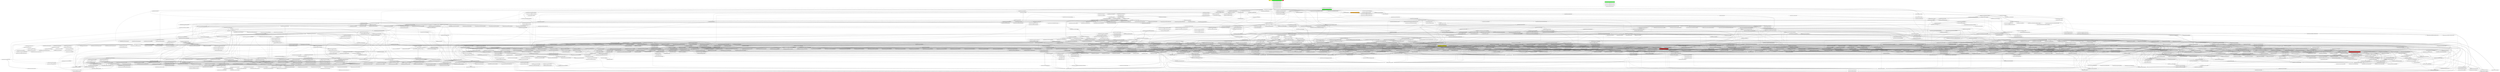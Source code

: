 digraph enhanced {
	"ochiai" [style=striped shape=box fillcolor="yellow"];
	"d4" [style=striped shape=box fillcolor="yellow"];
	"com.google.javascript.jscomp.CreateSyntheticBlocks#33" [style=striped shape=box fillcolor="orange"];
	"com.google.javascript.jscomp.DisambiguatePropertiesTest#588" [style=striped shape=box fillcolor="green"];
	"com.google.javascript.jscomp.ControlFlowAnalysisTest#1244" [style=striped shape=box fillcolor="green"];
	"real" [style=striped shape=box fillcolor="red"];
	"com.google.javascript.jscomp.ControlFlowAnalysis#885" [style=striped shape=box fillcolor="red"];
	"com.google.javascript.jscomp.ControlFlowAnalysis#545" [style=striped shape=box fillcolor="yellow"];
	"com.google.javascript.jscomp.CheckUnreachableCodeTest#140" [style=striped shape=box fillcolor="green"];
	"com.google.javascript.jscomp.DisambiguateProperties$JSTypeSystem#737" [style=striped shape=box fillcolor="red"];
	"com.google.javascript.jscomp.Compiler#1365" -> "com.google.javascript.jscomp.CodingConventionAnnotator#47" [style=bold];
	"com.google.javascript.rhino.jstype.JSTypeRegistry#167" -> "com.google.javascript.rhino.jstype.BooleanType#54" [style=bold];
	"com.google.common.collect.Maps#631" -> "com.google.common.collect.ImmutableEntry#34" [style=bold];
	"com.google.javascript.jscomp.SourceFile#39" -> "com.google.javascript.jscomp.SourceFile#95" [style=bold];
	"com.google.javascript.jscomp.ControlFlowAnalysisTest#1244" -> "com.google.javascript.jscomp.ControlFlowAnalysisTest#225";
	"com.google.javascript.jscomp.Compiler#1226" -> "com.google.javascript.jscomp.CodePrinter$Builder#552" [style=bold];
	"com.google.javascript.jscomp.mozilla.rhino.ObjToIntMap#362" -> "com.google.javascript.jscomp.mozilla.rhino.ObjToIntMap#326" [style=bold];
	"com.google.javascript.jscomp.ControlFlowAnalysis#292" -> "com.google.javascript.jscomp.ControlFlowAnalysis#541";
	"com.google.javascript.rhino.jstype.UnionTypeBuilder#88" -> "com.google.javascript.rhino.jstype.BooleanType#50";
	"com.google.javascript.jscomp.ControlFlowAnalysis#292" -> "com.google.javascript.jscomp.ControlFlowAnalysis#545";
	"com.google.javascript.jscomp.TypeInference#110" -> "com.google.javascript.jscomp.LinkedFlowScope#99";
	"com.google.javascript.rhino.jstype.FunctionType#68" -> "com.google.javascript.rhino.jstype.PrototypeObjectType#348";
	"com.google.javascript.jscomp.DisambiguateProperties$JSTypeSystem#634" -> "com.google.javascript.jscomp.DisambiguateProperties$JSTypeSystem#770";
	"com.google.javascript.rhino.jstype.JSTypeRegistry#719" -> "com.google.javascript.rhino.jstype.PrototypeObjectType#342";
	"com.google.javascript.rhino.jstype.JSTypeRegistry#167" -> "com.google.javascript.rhino.jstype.PrototypeObjectType#342";
	"com.google.javascript.jscomp.FunctionTypeBuilder#464" -> "com.google.javascript.rhino.jstype.FunctionType#401";
	"com.google.javascript.jscomp.CodeGenerator#722" -> "com.google.javascript.jscomp.CodeGenerator#693";
	"com.google.javascript.jscomp.CodeGenerator#87" -> "com.google.javascript.jscomp.CodeGenerator#693";
	"com.google.javascript.jscomp.graph.StandardUnionFind#141" -> "com.google.javascript.jscomp.graph.StandardUnionFind$Node#219" [style=bold];
	"com.google.javascript.jscomp.TypeCheck#313" -> "com.google.javascript.jscomp.TypeCheck#289";
	"com.google.common.collect.ImmutableSet#253" -> "com.google.javascript.rhino.jstype.FunctionType#641";
	"com.google.javascript.jscomp.DisambiguateProperties$JSTypeSystem#671" -> "com.google.javascript.rhino.jstype.FunctionType#641";
	"com.google.javascript.jscomp.DisambiguateProperties$JSTypeSystem#693" -> "com.google.javascript.rhino.jstype.FunctionType#641";
	"com.google.javascript.jscomp.graph.StandardUnionFind#141" -> "com.google.javascript.rhino.jstype.FunctionType#641";
	"com.google.javascript.jscomp.DisambiguateProperties$Property#160" -> "com.google.javascript.rhino.jstype.FunctionType#641";
	"com.google.javascript.rhino.jstype.JSTypeRegistry#525" -> "com.google.javascript.rhino.jstype.FunctionType#641";
	"com.google.javascript.jscomp.ControlFlowAnalysis#354" -> "com.google.javascript.jscomp.NodeUtil#987";
	"com.google.javascript.jscomp.NodeTraversal#443" -> "com.google.javascript.jscomp.CodingConventionAnnotator#57";
	"com.google.common.collect.ImmutableSet#178" -> "com.google.common.collect.Collections2#151" [style=bold];
	"com.google.javascript.jscomp.JSSourceFile#78" -> "com.google.javascript.jscomp.SourceFile#86" [style=bold];
	"com.google.javascript.rhino.JSDocInfoBuilder#109" -> "com.google.javascript.rhino.JSDocInfo#1138";
	"com.google.javascript.jscomp.ControlFlowAnalysis#354" -> "com.google.javascript.jscomp.ControlFlowAnalysis#794";
	"com.google.javascript.jscomp.ControlFlowAnalysis#541" -> "com.google.javascript.jscomp.ControlFlowAnalysis#794";
	"com.google.javascript.jscomp.ControlFlowAnalysis#652" -> "com.google.javascript.jscomp.ControlFlowAnalysis#794";
	"com.google.javascript.jscomp.ControlFlowAnalysis#532" -> "com.google.javascript.jscomp.ControlFlowAnalysis#794";
	"com.google.javascript.jscomp.ControlFlowAnalysis#479" -> "com.google.javascript.jscomp.ControlFlowAnalysis#794";
	"com.google.javascript.jscomp.ControlFlowAnalysis#622" -> "com.google.javascript.jscomp.ControlFlowAnalysis#794";
	"com.google.javascript.jscomp.ControlFlowAnalysis#545" -> "com.google.javascript.jscomp.ControlFlowAnalysis#794";
	"com.google.javascript.jscomp.ControlFlowAnalysis#524" -> "com.google.javascript.jscomp.ControlFlowAnalysis#794";
	"com.google.javascript.jscomp.Compiler#1226" -> "com.google.javascript.jscomp.CodePrinter$Builder#568";
	"com.google.common.collect.LinkedHashMultimap$SetDecorator#216" -> "com.google.common.collect.LinkedHashMultimap$SetDecorator$1#217" [style=bold];
	"com.google.javascript.jscomp.parsing.JsDocInfoParser#146" -> "com.google.javascript.rhino.JSDocInfoBuilder#568";
	"com.google.javascript.jscomp.FunctionTypeBuilder#398" -> "com.google.javascript.rhino.JSDocInfo#742";
	"com.google.javascript.jscomp.CodingConventionAnnotator#57" -> "com.google.javascript.rhino.JSDocInfo#742";
	"com.google.javascript.jscomp.FunctionTypeBuilder#329" -> "com.google.javascript.rhino.JSDocInfo#742";
	"com.google.javascript.jscomp.FunctionTypeBuilder#383" -> "com.google.javascript.rhino.JSDocInfo#742";
	"com.google.javascript.rhino.JSDocInfo#765" -> "com.google.javascript.rhino.JSDocInfo#742";
	"com.google.javascript.jscomp.parsing.IRFactory#280" -> "com.google.javascript.jscomp.parsing.TypeSafeDispatcher#120" [style=bold];
	"com.google.javascript.rhino.jstype.FunctionPrototypeType#52" -> "com.google.javascript.rhino.jstype.PrototypeObjectType#332";
	"com.google.javascript.rhino.jstype.ObjectType#407" -> "com.google.javascript.rhino.jstype.PrototypeObjectType#332";
	"com.google.javascript.rhino.jstype.FunctionType#68" -> "com.google.javascript.rhino.jstype.PrototypeObjectType#332";
	"com.google.javascript.jscomp.DisambiguateProperties$JSTypeSystem#634" -> "com.google.javascript.jscomp.DisambiguateProperties$JSTypeSystem#784";
	"com.google.javascript.jscomp.parsing.IRFactory$TransformDispatcher#371" -> "com.google.javascript.jscomp.parsing.IRFactory$TransformDispatcher#387" [style=bold];
	"com.google.javascript.jscomp.mozilla.rhino.Parser#2177" -> "com.google.javascript.jscomp.mozilla.rhino.Parser#2190" [style=bold];
	"com.google.javascript.jscomp.CodeGenerator#87" -> "com.google.javascript.jscomp.CodePrinter$CompactCodePrinter#430";
	"com.google.javascript.jscomp.CodeConsumer#183" -> "com.google.javascript.jscomp.CodePrinter$CompactCodePrinter#430";
	"com.google.javascript.rhino.Node#1019" -> "com.google.javascript.rhino.Node#1026";
	"com.google.javascript.rhino.Node#1026" -> "com.google.javascript.rhino.Node#1026";
	"com.google.javascript.jscomp.SourceFile$Preloaded#254" -> "com.google.javascript.jscomp.SourceFile#71";
	"com.google.javascript.jscomp.JSSourceFile#72" -> "com.google.javascript.jscomp.SourceFile#71";
	"com.google.javascript.jscomp.FunctionTypeBuilder#411" -> "com.google.javascript.rhino.JSDocInfo#1143";
	"com.google.javascript.jscomp.TypeCheck#1253" -> "com.google.javascript.rhino.Node#1293";
	"com.google.javascript.jscomp.InferJSDocInfo#85" -> "com.google.javascript.rhino.Node#1293";
	"com.google.javascript.jscomp.NodeUtil#1946" -> "com.google.javascript.rhino.Node#1293";
	"com.google.javascript.jscomp.NodeTraversal#443" -> "com.google.javascript.jscomp.NodeTraversal#443";
	"com.google.javascript.jscomp.NodeTraversal#311" -> "com.google.javascript.jscomp.NodeTraversal#443";
	"com.google.javascript.jscomp.NodeTraversal#484" -> "com.google.javascript.jscomp.NodeTraversal#443";
	"com.google.javascript.jscomp.NodeTraversal#250" -> "com.google.javascript.jscomp.NodeTraversal#443";
	"com.google.javascript.rhino.jstype.FunctionPrototypeType#52" -> "com.google.javascript.rhino.jstype.PrototypeObjectType#362";
	"com.google.javascript.rhino.jstype.InstanceObjectType#54" -> "com.google.javascript.rhino.jstype.PrototypeObjectType#362";
	"com.google.javascript.jscomp.NodeTraversal#425" -> "com.google.javascript.jscomp.NodeTraversal#200";
	"com.google.javascript.rhino.JSDocInfoBuilder#87" -> "com.google.javascript.rhino.JSDocInfoBuilder#78" [style=bold];
	"com.google.common.collect.AbstractMultimap$WrappedCollection$WrappedIterator#520" -> "com.google.common.collect.LinkedHashMultimap$SetDecorator$1#228" [style=bold];
	"com.google.javascript.rhino.Node#728" -> "com.google.javascript.rhino.Node#719";
	"com.google.javascript.rhino.Node#758" -> "com.google.javascript.rhino.Node#719";
	"com.google.javascript.rhino.Node#769" -> "com.google.javascript.rhino.Node#719";
	"com.google.javascript.rhino.Node#895" -> "com.google.javascript.rhino.Node#719";
	"com.google.javascript.jscomp.ControlFlowAnalysis#292" -> "com.google.javascript.jscomp.ControlFlowAnalysis#524";
	"com.google.javascript.jscomp.LinkedFlowScope#87" -> "com.google.javascript.jscomp.LinkedFlowScope$FlatFlowScopeCache#383";
	"com.google.javascript.jscomp.LinkedFlowScope#64" -> "com.google.javascript.jscomp.LinkedFlowScope$FlatFlowScopeCache#383";
	"com.google.common.collect.AbstractMultimap$WrappedCollection$WrappedIterator#515" -> "com.google.common.collect.LinkedHashMultimap$SetDecorator$1#224";
	"com.google.javascript.jscomp.FunctionTypeBuilder#329" -> "com.google.javascript.rhino.JSDocInfo#776";
	"com.google.javascript.jscomp.TypeInferencePass#78" -> "com.google.javascript.jscomp.NodeTraversal#208";
	"com.google.javascript.jscomp.NodeTraversal#200" -> "com.google.javascript.jscomp.NodeTraversal#208";
	"com.google.javascript.jscomp.TypeCheck#369" -> "com.google.javascript.jscomp.NodeTraversal#208";
	"com.google.javascript.jscomp.parsing.IRFactory$TransformDispatcher#283" -> "com.google.javascript.jscomp.mozilla.rhino.Node$NodeIterator#379";
	"com.google.javascript.jscomp.parsing.IRFactory$TransformDispatcher#286" -> "com.google.javascript.jscomp.mozilla.rhino.Node$NodeIterator#379";
	"com.google.javascript.jscomp.ControlFlowAnalysis$1#72" -> "com.google.javascript.jscomp.ControlFlowAnalysis$1#76";
	"com.google.javascript.rhino.Node#728" -> "com.google.javascript.rhino.Node$PropListItem#335";
	"com.google.javascript.rhino.Node$PropListItem#335" -> "com.google.javascript.rhino.Node$PropListItem#335";
	"com.google.javascript.jscomp.mozilla.rhino.Node#416" -> "com.google.javascript.jscomp.mozilla.rhino.Node$NodeIterator#374" [style=bold];
	"com.google.javascript.jscomp.ControlFlowAnalysis#193" -> "com.google.javascript.jscomp.ControlFlowAnalysis$1#72";
	"com.google.javascript.jscomp.ControlFlowAnalysis#136" -> "com.google.javascript.jscomp.ControlFlowAnalysis$1#72";
	"com.google.javascript.rhino.jstype.JSTypeRegistry#167" -> "com.google.javascript.rhino.jstype.StringType#54" [style=bold];
	"com.google.javascript.rhino.jstype.UnionTypeBuilder#88" -> "com.google.javascript.rhino.jstype.StringType#50";
	"com.google.javascript.rhino.jstype.JSTypeRegistry#749" -> "com.google.javascript.rhino.jstype.AllType#70";
	"com.google.javascript.jscomp.mozilla.rhino.ScriptRuntime#3639" -> "com.google.javascript.jscomp.mozilla.rhino.ScriptRuntime#3691";
	"com.google.common.collect.Sets#708" -> "com.google.common.collect.Sets#209";
	"com.google.javascript.jscomp.FunctionTypeBuilder#329" -> "com.google.common.collect.Sets#209";
	"com.google.common.collect.AbstractMapEntry#44" -> "com.google.common.collect.ImmutableEntry#44";
	"com.google.common.collect.AbstractMapEntry#53" -> "com.google.common.collect.ImmutableEntry#44";
	"com.google.common.collect.RegularImmutableMap#39" -> "com.google.common.collect.ImmutableEntry#44";
	"com.google.common.collect.ImmutableMap$Builder#182" -> "com.google.common.collect.ImmutableEntry#44";
	"com.google.javascript.jscomp.parsing.IRFactory$TransformDispatcher#283" -> "com.google.javascript.jscomp.parsing.IRFactory$TransformDispatcher#371" [style=bold];
	"com.google.common.collect.AbstractMapEntry#44" -> "com.google.common.collect.ImmutableEntry#40";
	"com.google.common.collect.AbstractMapEntry#53" -> "com.google.common.collect.ImmutableEntry#40";
	"com.google.common.collect.RegularImmutableMap#39" -> "com.google.common.collect.ImmutableEntry#40";
	"com.google.common.collect.ImmutableMap$Builder#182" -> "com.google.common.collect.ImmutableEntry#40";
	"com.google.javascript.rhino.jstype.JSTypeRegistry#167" -> "com.google.javascript.rhino.jstype.AllType#55" [style=bold];
	"com.google.javascript.jscomp.ControlFlowAnalysis#354" -> "com.google.javascript.jscomp.ControlFlowAnalysis#771";
	"com.google.javascript.jscomp.ControlFlowAnalysis#147" -> "com.google.javascript.jscomp.ControlFlowAnalysis#771";
	"com.google.javascript.jscomp.ControlFlowAnalysis#479" -> "com.google.javascript.jscomp.ControlFlowAnalysis#771";
	"com.google.javascript.jscomp.ControlFlowAnalysis#689" -> "com.google.javascript.jscomp.ControlFlowAnalysis#771";
	"com.google.javascript.jscomp.ControlFlowAnalysis#524" -> "com.google.javascript.jscomp.ControlFlowAnalysis#771";
	"com.google.javascript.jscomp.ControlFlowAnalysis#292" -> "com.google.javascript.jscomp.ControlFlowAnalysis#532";
	"com.google.javascript.jscomp.parsing.JsDocInfoParser#2010" -> "com.google.javascript.rhino.JSDocInfoBuilder#87" [style=bold];
	"com.google.javascript.jscomp.mozilla.rhino.Parser#3257" -> "com.google.javascript.jscomp.mozilla.rhino.ast.StringLiteral#95" [style=bold];
	"com.google.javascript.jscomp.FunctionTypeBuilder#398" -> "com.google.javascript.rhino.JSDocInfo#765";
	"com.google.javascript.jscomp.FunctionTypeBuilder#329" -> "com.google.javascript.rhino.JSDocInfo#765";
	"com.google.javascript.jscomp.FunctionTypeBuilder#383" -> "com.google.javascript.rhino.JSDocInfo#765";
	"com.google.javascript.jscomp.CheckUnreachableCodeTest#29" -> "com.google.javascript.jscomp.CombinedCompilerPass#57";
	"com.google.javascript.rhino.jstype.JSTypeRegistry#1169" -> "com.google.javascript.rhino.jstype.JSTypeRegistry#706";
	"com.google.javascript.jscomp.mozilla.rhino.Node$NodeIterator#368" -> "com.google.javascript.jscomp.mozilla.rhino.Node$NodeIterator#368";
	"com.google.javascript.jscomp.parsing.IRFactory$TransformDispatcher#283" -> "com.google.javascript.jscomp.mozilla.rhino.Node$NodeIterator#368";
	"com.google.javascript.jscomp.parsing.IRFactory$TransformDispatcher#286" -> "com.google.javascript.jscomp.mozilla.rhino.Node$NodeIterator#368";
	"com.google.javascript.rhino.jstype.FunctionType#68" -> "com.google.javascript.rhino.jstype.PrototypeObjectType#357";
	"com.google.javascript.jscomp.DisambiguateProperties$FindRenameableProperties#395" -> "com.google.javascript.jscomp.DisambiguateProperties$AbstractScopingCallback#346";
	"com.google.javascript.jscomp.DisambiguateProperties$FindExternProperties#356" -> "com.google.javascript.jscomp.DisambiguateProperties$AbstractScopingCallback#346";
	"com.google.javascript.jscomp.TypeInference#961" -> "com.google.javascript.jscomp.LinkedFlowScope#141";
	"com.google.javascript.jscomp.TypeInference#622" -> "com.google.javascript.jscomp.LinkedFlowScope#141";
	"com.google.javascript.jscomp.NodeTraversal#554" -> "com.google.javascript.jscomp.DisambiguateProperties$AbstractScopingCallback#341";
	"com.google.javascript.jscomp.mozilla.rhino.Context#418" -> "com.google.javascript.jscomp.mozilla.rhino.ContextFactory#501" [style=bold];
	"com.google.javascript.jscomp.Compiler#1365" -> "com.google.javascript.jscomp.CodingConventionAnnotator#40" [style=bold];
	"com.google.javascript.jscomp.TypeCheck#1176" -> "com.google.javascript.rhino.jstype.FunctionType#613";
	"com.google.common.collect.ImmutableSet#253" -> "com.google.javascript.rhino.jstype.FunctionType#613";
	"com.google.javascript.jscomp.DisambiguateProperties$JSTypeSystem#671" -> "com.google.javascript.rhino.jstype.FunctionType#613";
	"com.google.javascript.rhino.jstype.PrototypeObjectType#362" -> "com.google.javascript.rhino.jstype.JSType#808";
	"com.google.javascript.rhino.jstype.ValueType#54" -> "com.google.javascript.rhino.jstype.JSType#808";
	"com.google.javascript.jscomp.CodeConsumer#110" -> "com.google.javascript.jscomp.CodePrinter$CompactCodePrinter#411";
	"com.google.javascript.jscomp.CodeConsumer#211" -> "com.google.javascript.jscomp.CodePrinter$CompactCodePrinter#411";
	"com.google.javascript.jscomp.CodeConsumer#183" -> "com.google.javascript.jscomp.CodePrinter$CompactCodePrinter#411";
	"com.google.javascript.jscomp.CodeConsumer#106" -> "com.google.javascript.jscomp.CodePrinter$CompactCodePrinter#411";
	"com.google.javascript.jscomp.CodeConsumer#229" -> "com.google.javascript.jscomp.CodePrinter$CompactCodePrinter#411";
	"com.google.common.collect.Iterators$5#507" -> "com.google.common.collect.Iterators$5#507";
	"com.google.javascript.rhino.jstype.FunctionType#363" -> "com.google.common.collect.Iterators$5#507";
	"com.google.javascript.jscomp.DisambiguateProperties$JSTypeSystem#784" -> "com.google.common.collect.Iterators$5#507";
	"com.google.javascript.jscomp.TypeCheck#1318" -> "com.google.common.collect.Iterators$5#507";
	"com.google.common.collect.Iterators#327" -> "com.google.common.collect.Iterators$5#507";
	"com.google.common.collect.AbstractMultimap$EntryIterator#1240" -> "com.google.common.collect.Iterators#101";
	"com.google.common.collect.ImmutableMap$Builder#197" -> "com.google.common.collect.ImmutableMap$Builder#202" [style=bold];
	"com.google.javascript.jscomp.parsing.ParserRunner#91" -> "com.google.javascript.jscomp.mozilla.rhino.Parser#152";
	"com.google.javascript.rhino.jstype.JSTypeRegistry#167" -> "com.google.javascript.rhino.jstype.JSTypeRegistry#950";
	"com.google.javascript.rhino.jstype.JSTypeRegistry#850" -> "com.google.javascript.rhino.jstype.JSTypeRegistry#950";
	"com.google.javascript.jscomp.DisambiguateProperties#279" -> "com.google.javascript.jscomp.DisambiguateProperties$FindRenameableProperties#381";
	"com.google.javascript.jscomp.DisambiguateProperties$FindRenameableProperties#381" -> "com.google.javascript.jscomp.DisambiguateProperties$FindRenameableProperties#381";
	"com.google.javascript.jscomp.TypeInference#961" -> "com.google.javascript.jscomp.Scope#408";
	"com.google.javascript.jscomp.LinkedFlowScope$FlatFlowScopeCache#491" -> "com.google.javascript.jscomp.Scope#408";
	"com.google.javascript.jscomp.Compiler#1226" -> "com.google.javascript.jscomp.CodePrinter$Builder#512";
	"com.google.common.collect.Sets#176" -> "com.google.javascript.rhino.jstype.NoObjectType#290";
	"com.google.javascript.rhino.jstype.JSTypeRegistry#167" -> "com.google.javascript.rhino.jstype.JSTypeRegistry#958";
	"com.google.javascript.rhino.jstype.ErrorFunctionType#53" -> "com.google.javascript.rhino.jstype.JSTypeRegistry#958";
	"com.google.javascript.rhino.JSDocInfo#245" -> "com.google.javascript.rhino.JSDocInfo#306";
	"com.google.javascript.jscomp.parsing.IRFactory$NodeWithJsDoc#1157" -> "com.google.javascript.jscomp.parsing.IRFactory$NodeWithJsDoc#1157";
	"com.google.javascript.jscomp.parsing.IRFactory#178" -> "com.google.javascript.jscomp.parsing.IRFactory$NodeWithJsDoc#1157";
	"com.google.javascript.jscomp.parsing.IRFactory#245" -> "com.google.javascript.jscomp.parsing.IRFactory$NodeWithJsDoc#1157";
	"com.google.javascript.jscomp.TypedScopeCreator#125" -> "com.google.javascript.rhino.jstype.JSTypeRegistry#719";
	"com.google.javascript.jscomp.TypeInferencePass#93" -> "com.google.javascript.rhino.jstype.JSTypeRegistry#719";
	"com.google.javascript.jscomp.CodingConventionAnnotator#47" -> "com.google.javascript.jscomp.NodeTraversal#425";
	"com.google.javascript.jscomp.TypedScopeCreator#125" -> "com.google.javascript.jscomp.NodeTraversal#425";
	"com.google.javascript.jscomp.DisambiguateProperties#279" -> "com.google.javascript.jscomp.NodeTraversal#425";
	"com.google.javascript.jscomp.CombinedCompilerPass#138" -> "com.google.javascript.jscomp.NodeTraversal#425";
	"com.google.javascript.jscomp.ControlFlowAnalysis#147" -> "com.google.javascript.jscomp.NodeTraversal#425";
	"com.google.javascript.jscomp.TypedScopeCreator$LocalScopeBuilder#1253" -> "com.google.javascript.jscomp.NodeTraversal#425";
	"com.google.javascript.jscomp.CreateSyntheticBlocks#86" -> "com.google.javascript.jscomp.NodeTraversal#425";
	"com.google.javascript.jscomp.InferJSDocInfo#72" -> "com.google.javascript.jscomp.NodeTraversal#425";
	"com.google.javascript.jscomp.NodeTraversal#534" -> "com.google.javascript.jscomp.DisambiguateProperties$AbstractScopingCallback#333";
	"com.google.common.collect.ForwardingCollection#35" -> "com.google.common.collect.ForwardingObject#56";
	"com.google.javascript.jscomp.CodeGenerator#87" -> "com.google.javascript.jscomp.CodePrinter$MappedCodePrinter#84" [style=bold];
	"com.google.javascript.jscomp.InferJSDocInfo#85" -> "com.google.javascript.jscomp.NodeUtil#771";
	"com.google.javascript.rhino.jstype.JSTypeRegistry#495" -> "com.google.javascript.rhino.jstype.BooleanType#103" [style=bold];
	"com.google.javascript.jscomp.mozilla.rhino.ast.IfStatement#71" -> "com.google.javascript.jscomp.mozilla.rhino.ast.AstNode#182";
	"com.google.javascript.jscomp.mozilla.rhino.ast.StringLiteral#68" -> "com.google.javascript.jscomp.mozilla.rhino.ast.AstNode#182";
	"com.google.javascript.jscomp.mozilla.rhino.ast.VariableInitializer#81" -> "com.google.javascript.jscomp.mozilla.rhino.ast.AstNode#182";
	"com.google.javascript.jscomp.mozilla.rhino.ast.Comment#90" -> "com.google.javascript.jscomp.mozilla.rhino.ast.AstNode#182";
	"com.google.javascript.jscomp.mozilla.rhino.ast.KeywordLiteral#71" -> "com.google.javascript.jscomp.mozilla.rhino.ast.AstNode#182";
	"com.google.javascript.jscomp.mozilla.rhino.ast.ReturnStatement#69" -> "com.google.javascript.jscomp.mozilla.rhino.ast.AstNode#182";
	"com.google.javascript.jscomp.mozilla.rhino.ast.TryStatement#81" -> "com.google.javascript.jscomp.mozilla.rhino.ast.AstNode#182";
	"com.google.javascript.jscomp.mozilla.rhino.ast.ExpressionStatement#106" -> "com.google.javascript.jscomp.mozilla.rhino.ast.AstNode#182";
	"com.google.javascript.jscomp.mozilla.rhino.Parser#322" -> "com.google.javascript.jscomp.mozilla.rhino.TokenStream#299";
	"com.google.javascript.jscomp.mozilla.rhino.Parser#1875" -> "com.google.javascript.jscomp.mozilla.rhino.TokenStream#299";
	"com.google.javascript.jscomp.mozilla.rhino.ast.FunctionNode#136" -> "com.google.javascript.jscomp.mozilla.rhino.ast.ScriptNode#85";
	"com.google.javascript.jscomp.mozilla.rhino.ast.AstRoot#70" -> "com.google.javascript.jscomp.mozilla.rhino.ast.ScriptNode#85";
	"com.google.javascript.jscomp.TypedScopeCreator$GlobalScopeBuilder#758" -> "com.google.javascript.jscomp.TypedScopeCreator$GlobalScopeBuilder#922";
	"com.google.javascript.jscomp.CompilerTestCase#619" -> "com.google.javascript.jscomp.Compiler#193";
	"com.google.common.collect.Sets#209" -> "com.google.common.collect.Iterators$1#58";
	"com.google.common.collect.Iterators$5#507" -> "com.google.common.collect.Iterators$1#58";
	"com.google.javascript.jscomp.FunctionTypeBuilder#212" -> "com.google.common.collect.Iterators$1#58";
	"com.google.javascript.jscomp.DisambiguateProperties$JSTypeSystem#784" -> "com.google.common.collect.Iterators$1#58";
	"com.google.common.collect.AbstractMultimap#254" -> "com.google.common.collect.AbstractMultimap$Entries#1192" [style=bold];
	"com.google.javascript.jscomp.SemanticReverseAbstractInterpreter#116" -> "com.google.javascript.jscomp.ChainableReverseAbstractInterpreter#62";
	"com.google.javascript.jscomp.TypeCheck#1253" -> "com.google.javascript.jscomp.Scope#419";
	"com.google.javascript.jscomp.TypeCheck#385" -> "com.google.javascript.jscomp.Scope#419";
	"com.google.javascript.jscomp.TypeInference#602" -> "com.google.javascript.jscomp.Scope#419";
	"com.google.javascript.jscomp.Scope#408" -> "com.google.javascript.jscomp.Scope#419";
	"com.google.javascript.jscomp.Scope#419" -> "com.google.javascript.jscomp.Scope#419";
	"com.google.javascript.jscomp.TypeInference#491" -> "com.google.javascript.jscomp.Scope#419";
	"com.google.javascript.jscomp.TypedScopeCreator$LocalScopeBuilder#1291" -> "com.google.javascript.jscomp.Scope#419";
	"com.google.javascript.jscomp.TypedScopeCreator$GlobalScopeBuilder#1102" -> "com.google.javascript.jscomp.Scope#419";
	"com.google.javascript.jscomp.mozilla.rhino.Parser#1128" -> "com.google.javascript.jscomp.mozilla.rhino.Parser#380";
	"com.google.javascript.jscomp.mozilla.rhino.Parser#1875" -> "com.google.javascript.jscomp.mozilla.rhino.Parser#380";
	"com.google.javascript.jscomp.mozilla.rhino.Parser#1404" -> "com.google.javascript.jscomp.mozilla.rhino.Parser#380";
	"com.google.javascript.jscomp.mozilla.rhino.Parser#2138" -> "com.google.javascript.jscomp.mozilla.rhino.Parser#380";
	"com.google.javascript.jscomp.mozilla.rhino.Parser#2114" -> "com.google.javascript.jscomp.mozilla.rhino.Parser#380";
	"com.google.javascript.jscomp.mozilla.rhino.Parser#622" -> "com.google.javascript.jscomp.mozilla.rhino.Parser#380";
	"com.google.javascript.jscomp.mozilla.rhino.Parser#413" -> "com.google.javascript.jscomp.mozilla.rhino.Parser#380";
	"com.google.javascript.jscomp.mozilla.rhino.Parser#2177" -> "com.google.javascript.jscomp.mozilla.rhino.Parser#380";
	"com.google.javascript.jscomp.mozilla.rhino.Parser#2164" -> "com.google.javascript.jscomp.mozilla.rhino.Parser#380";
	"com.google.javascript.jscomp.mozilla.rhino.Parser#773" -> "com.google.javascript.jscomp.mozilla.rhino.Parser#380";
	"com.google.javascript.jscomp.mozilla.rhino.Parser#2151" -> "com.google.javascript.jscomp.mozilla.rhino.Parser#380";
	"com.google.javascript.jscomp.mozilla.rhino.Parser#693" -> "com.google.javascript.jscomp.mozilla.rhino.Parser#380";
	"com.google.javascript.jscomp.mozilla.rhino.Parser#2060" -> "com.google.javascript.jscomp.mozilla.rhino.Parser#380";
	"com.google.javascript.jscomp.mozilla.rhino.Parser#2190" -> "com.google.javascript.jscomp.mozilla.rhino.Parser#380";
	"com.google.common.collect.AbstractMultimap$EntrySet#1277" -> "com.google.common.collect.AbstractMultimap$Entries#1190";
	"com.google.common.collect.AbstractMultimap$Entries#1190" -> "com.google.common.collect.AbstractMultimap$Entries#1190";
	"com.google.javascript.jscomp.FunctionTypeBuilder#562" -> "com.google.javascript.rhino.JSDocInfo#786";
	"com.google.javascript.rhino.JSDocInfoBuilder#109" -> "com.google.javascript.rhino.JSDocInfoBuilder#123";
	"com.google.javascript.jscomp.parsing.JsDocInfoParser#103" -> "com.google.javascript.rhino.JSDocInfoBuilder#68" [style=bold];
	"com.google.common.collect.ImmutableMap$Builder#182" -> "com.google.common.collect.RegularImmutableMap#30";
	"com.google.common.collect.RegularImmutableMap#30" -> "com.google.common.collect.RegularImmutableMap#30";
	"com.google.javascript.jscomp.parsing.JsDocInfoParser#146" -> "com.google.javascript.rhino.JSDocInfoBuilder#133";
	"com.google.javascript.jscomp.DisambiguateProperties$AbstractScopingCallback#324" -> "com.google.javascript.jscomp.DisambiguateProperties$AbstractScopingCallback#324";
	"com.google.javascript.jscomp.DisambiguateProperties$FindExternProperties#354" -> "com.google.javascript.jscomp.DisambiguateProperties$AbstractScopingCallback#324";
	"com.google.javascript.jscomp.DisambiguateProperties$FindRenameableProperties#381" -> "com.google.javascript.jscomp.DisambiguateProperties$AbstractScopingCallback#324";
	"com.google.javascript.rhino.Node#797" -> "com.google.javascript.rhino.Node#728";
	"com.google.javascript.rhino.Node#783" -> "com.google.javascript.rhino.Node#728";
	"com.google.javascript.jscomp.NodeTraversal#443" -> "com.google.javascript.jscomp.DisambiguateProperties$FindRenameableProperties#384";
	"com.google.common.collect.ImmutableMap#103" -> "com.google.common.collect.RegularImmutableMap#39";
	"com.google.common.collect.ImmutableMap$Builder#202" -> "com.google.common.collect.RegularImmutableMap#39";
	"com.google.javascript.jscomp.TypeInference#589" -> "com.google.javascript.jscomp.TypeInference#602";
	"com.google.javascript.jscomp.mozilla.rhino.Node#220" -> "com.google.javascript.jscomp.mozilla.rhino.Node#520" [style=bold];
	"com.google.javascript.jscomp.CodeGenerator#87" -> "com.google.javascript.jscomp.CodePrinter$CompactCodePrinter#474";
	"com.google.javascript.jscomp.NodeTraversal#443" -> "com.google.javascript.jscomp.DisambiguateProperties$AbstractScopingCallback#329";
	"com.google.javascript.jscomp.mozilla.rhino.ast.VariableDeclaration#72" -> "com.google.javascript.jscomp.mozilla.rhino.ast.AstNode#171";
	"com.google.javascript.jscomp.mozilla.rhino.ast.Name#84" -> "com.google.javascript.jscomp.mozilla.rhino.ast.AstNode#171";
	"com.google.javascript.jscomp.mozilla.rhino.ast.Block#63" -> "com.google.javascript.jscomp.mozilla.rhino.ast.AstNode#171";
	"com.google.javascript.jscomp.mozilla.rhino.ast.CatchClause#67" -> "com.google.javascript.jscomp.mozilla.rhino.ast.AstNode#171";
	"com.google.javascript.jscomp.CompilerTestCase#808" -> "com.google.javascript.jscomp.JSSourceFile#55";
	"com.google.javascript.jscomp.CompilerTestCase#337" -> "com.google.javascript.jscomp.JSSourceFile#55";
	"com.google.javascript.jscomp.CompilerTestCase#314" -> "com.google.javascript.jscomp.JSSourceFile#55";
	"com.google.javascript.jscomp.Compiler#1037" -> "com.google.javascript.jscomp.JSSourceFile#55";
	"com.google.javascript.jscomp.Tracer#422" -> "com.google.javascript.jscomp.Tracer#968";
	"com.google.javascript.jscomp.Tracer#251" -> "com.google.javascript.jscomp.Tracer#968";
	"com.google.javascript.rhino.jstype.PrototypeObjectType#342" -> "com.google.javascript.rhino.jstype.FunctionType#819" [style=bold];
	"com.google.javascript.jscomp.Compiler#160" -> "com.google.javascript.jscomp.Compiler#185" [style=bold];
	"com.google.javascript.jscomp.parsing.IRFactory$TransformDispatcher#283" -> "com.google.javascript.rhino.Node#1092";
	"com.google.javascript.jscomp.parsing.IRFactory#178" -> "com.google.javascript.rhino.Node#1092";
	"com.google.javascript.jscomp.parsing.IRFactory$TransformDispatcher#577" -> "com.google.javascript.rhino.Node#1092";
	"com.google.javascript.jscomp.mozilla.rhino.ObjToIntMap#362" -> "com.google.javascript.jscomp.mozilla.rhino.ObjToIntMap#304" [style=bold];
	"com.google.javascript.rhino.jstype.JSTypeRegistry#167" -> "com.google.javascript.rhino.jstype.JSTypeRegistry#974";
	"com.google.javascript.rhino.jstype.JSTypeRegistry#950" -> "com.google.javascript.rhino.jstype.JSTypeRegistry#974";
	"com.google.javascript.jscomp.TypeInference#1179" -> "com.google.javascript.jscomp.LinkedFlowScope#104";
	"com.google.javascript.jscomp.TypeInference#110" -> "com.google.javascript.jscomp.LinkedFlowScope#104";
	"com.google.javascript.jscomp.Scope#373" -> "com.google.javascript.rhino.JSDocInfo#335";
	"com.google.javascript.jscomp.NodeUtil#933" -> "com.google.javascript.rhino.Node#515";
	"com.google.javascript.jscomp.TypedScopeCreator$GlobalScopeBuilder#758" -> "com.google.javascript.rhino.Node#515";
	"com.google.javascript.rhino.Node#1351" -> "com.google.javascript.rhino.Node#515";
	"com.google.javascript.jscomp.NodeUtil#1168" -> "com.google.javascript.rhino.Node#515";
	"com.google.javascript.jscomp.TypedScopeCreator$LocalScopeBuilder#1265" -> "com.google.javascript.rhino.Node#515";
	"com.google.javascript.jscomp.NodeUtil#1888" -> "com.google.javascript.rhino.Node#515";
	"com.google.javascript.jscomp.ControlFlowAnalysis#147" -> "com.google.javascript.rhino.Node#515";
	"com.google.javascript.jscomp.TypeInference#110" -> "com.google.javascript.rhino.Node#515";
	"com.google.javascript.jscomp.ControlFlowGraph#150" -> "com.google.javascript.rhino.Node#515";
	"com.google.javascript.jscomp.TypeInference#279" -> "com.google.javascript.rhino.Node#515";
	"com.google.javascript.jscomp.TypeCheck#1147" -> "com.google.javascript.rhino.Node#515";
	"com.google.javascript.rhino.jstype.JSTypeRegistry#1169" -> "com.google.javascript.rhino.Node#515";
	"com.google.javascript.jscomp.InferJSDocInfo#85" -> "com.google.javascript.rhino.Node#515";
	"com.google.javascript.jscomp.NodeUtil#771" -> "com.google.javascript.rhino.Node#515";
	"com.google.javascript.jscomp.TypedScopeCreator$AbstractScopeBuilder#278" -> "com.google.javascript.rhino.Node#515";
	"com.google.javascript.jscomp.NodeUtil#987" -> "com.google.javascript.rhino.Node#515";
	"com.google.javascript.jscomp.CreateSyntheticBlocks$Callback#97" -> "com.google.javascript.rhino.Node#515";
	"com.google.javascript.jscomp.CodingConventionAnnotator#57" -> "com.google.javascript.rhino.Node#515";
	"com.google.javascript.jscomp.TypeCheck#441" -> "com.google.javascript.rhino.Node#515";
	"com.google.javascript.jscomp.NodeTypeNormalizer#69" -> "com.google.javascript.rhino.Node#515";
	"com.google.javascript.jscomp.ControlFlowAnalysis#479" -> "com.google.javascript.rhino.Node#515";
	"com.google.javascript.jscomp.parsing.IRFactory$TransformDispatcher#303" -> "com.google.javascript.rhino.Node#515";
	"com.google.javascript.jscomp.NodeTypeNormalizer#103" -> "com.google.javascript.rhino.Node#515";
	"com.google.javascript.jscomp.DisambiguateProperties$FindRenameableProperties#384" -> "com.google.javascript.rhino.Node#515";
	"com.google.javascript.jscomp.parsing.IRFactory$TransformDispatcher#387" -> "com.google.javascript.rhino.Node#515";
	"com.google.javascript.jscomp.TypedScopeCreator$GlobalScopeBuilder#996" -> "com.google.javascript.rhino.Node#515";
	"com.google.javascript.jscomp.NodeTraversal#443" -> "com.google.javascript.rhino.Node#515";
	"com.google.javascript.jscomp.Scope$Var#190" -> "com.google.javascript.rhino.Node#515";
	"com.google.javascript.jscomp.NodeTraversal#484" -> "com.google.javascript.rhino.Node#515";
	"com.google.javascript.jscomp.TypeInference#491" -> "com.google.javascript.rhino.Node#515";
	"com.google.javascript.jscomp.NodeUtil#1946" -> "com.google.javascript.rhino.Node#515";
	"com.google.javascript.jscomp.ControlFlowAnalysis#885" -> "com.google.javascript.rhino.Node#515";
	"com.google.javascript.rhino.JSTypeExpression#91" -> "com.google.javascript.rhino.Node#515";
	"com.google.javascript.jscomp.ControlFlowAnalysis#689" -> "com.google.javascript.rhino.Node#515";
	"com.google.javascript.jscomp.NodeUtil#956" -> "com.google.javascript.rhino.Node#515";
	"com.google.javascript.jscomp.NodeUtil#1906" -> "com.google.javascript.rhino.Node#515";
	"com.google.javascript.jscomp.NodeTypeNormalizer#130" -> "com.google.javascript.rhino.Node#515";
	"com.google.javascript.rhino.JSTypeExpression#98" -> "com.google.javascript.rhino.Node#515";
	"com.google.javascript.jscomp.TypedScopeCreator$AbstractScopeBuilder#251" -> "com.google.javascript.rhino.Node#515";
	"com.google.javascript.jscomp.DisambiguateProperties$FindExternProperties#356" -> "com.google.javascript.rhino.Node#515";
	"com.google.javascript.jscomp.parsing.IRFactory#178" -> "com.google.javascript.rhino.Node#515";
	"com.google.javascript.jscomp.TypeCheck#1205" -> "com.google.javascript.rhino.Node#515";
	"com.google.javascript.jscomp.TypedScopeCreator$AbstractScopeBuilder#658" -> "com.google.javascript.rhino.Node#515";
	"com.google.javascript.jscomp.TypedScopeCreator$AbstractScopeBuilder#334" -> "com.google.javascript.rhino.Node#515";
	"com.google.javascript.rhino.jstype.FunctionType#189" -> "com.google.javascript.rhino.Node#515";
	"com.google.javascript.jscomp.TypedScopeCreator$AbstractScopeBuilder#456" -> "com.google.javascript.rhino.Node#515";
	"com.google.javascript.rhino.Node#1697" -> "com.google.javascript.rhino.Node#515";
	"com.google.javascript.jscomp.TypedScopeCreator$AbstractScopeBuilder#413" -> "com.google.javascript.rhino.Node#515";
	"com.google.javascript.jscomp.ControlFlowAnalysis#292" -> "com.google.javascript.rhino.Node#515";
	"com.google.javascript.jscomp.ControlFlowAnalysisTest#72" -> "com.google.javascript.rhino.Node#515";
	"com.google.javascript.jscomp.TypeCheck#385" -> "com.google.javascript.rhino.Node#515";
	"com.google.javascript.jscomp.NodeUtil#1137" -> "com.google.javascript.rhino.Node#515";
	"com.google.javascript.jscomp.NodeUtil#1897" -> "com.google.javascript.rhino.Node#515";
	"com.google.javascript.jscomp.NodeUtil#1018" -> "com.google.javascript.rhino.Node#515";
	"com.google.javascript.jscomp.ControlFlowAnalysis#771" -> "com.google.javascript.rhino.Node#515";
	"com.google.javascript.jscomp.ControlFlowAnalysis#216" -> "com.google.javascript.rhino.Node#515";
	"com.google.javascript.jscomp.CodeGenerator#701" -> "com.google.javascript.rhino.Node#515";
	"com.google.javascript.jscomp.TypeCheck#1112" -> "com.google.javascript.rhino.Node#515";
	"com.google.javascript.jscomp.CodeGenerator#87" -> "com.google.javascript.rhino.Node#515";
	"com.google.javascript.jscomp.TypeCheck#1675" -> "com.google.javascript.rhino.Node#515";
	"com.google.javascript.jscomp.CheckUnreachableCode#55" -> "com.google.javascript.rhino.Node#515";
	"com.google.javascript.jscomp.TypeInference#947" -> "com.google.javascript.rhino.Node#515";
	"com.google.javascript.jscomp.TypedScopeCreator$GlobalScopeBuilder#758" -> "com.google.javascript.jscomp.NodeTraversal#404";
	"com.google.javascript.jscomp.TypedScopeCreator$GlobalScopeBuilder#996" -> "com.google.javascript.jscomp.NodeTraversal#404";
	"com.google.javascript.rhino.jstype.FunctionPrototypeType#52" -> "com.google.javascript.rhino.jstype.PrototypeObjectType#322";
	"com.google.javascript.jscomp.parsing.IRFactory$TransformDispatcher#303" -> "com.google.javascript.rhino.Node#519";
	"com.google.javascript.jscomp.NodeTraversal#625" -> "com.google.javascript.rhino.Node#758";
	"com.google.javascript.jscomp.NodeTypeNormalizer#103" -> "com.google.javascript.rhino.Node#758";
	"com.google.javascript.rhino.Node#1905" -> "com.google.javascript.rhino.Node#758";
	"com.google.javascript.rhino.Node#1836" -> "com.google.javascript.rhino.Node#758";
	"com.google.javascript.jscomp.TypedScopeCreator$AbstractScopeBuilder#251" -> "com.google.javascript.rhino.Node#758";
	"com.google.javascript.jscomp.ChainableReverseAbstractInterpreter#62" -> "com.google.javascript.jscomp.ChainableReverseAbstractInterpreter$2#245" [style=bold];
	"com.google.javascript.jscomp.LinkedFlowScope$LinkedFlowSlot#374" -> "com.google.javascript.rhino.jstype.SimpleSlot#52";
	"com.google.javascript.rhino.jstype.FunctionPrototypeType#52" -> "com.google.javascript.rhino.jstype.PrototypeObjectType#327";
	"com.google.javascript.rhino.jstype.FunctionType#68" -> "com.google.javascript.rhino.jstype.PrototypeObjectType#327";
	"com.google.javascript.jscomp.CodeConsumer#233" -> "com.google.javascript.jscomp.CodePrinter$CompactCodePrinter#456";
	"com.google.javascript.jscomp.CodePrinter$CompactCodePrinter#430" -> "com.google.javascript.jscomp.CodePrinter$CompactCodePrinter#456";
	"com.google.javascript.jscomp.parsing.IRFactory$TransformDispatcher#283" -> "com.google.javascript.jscomp.mozilla.rhino.ast.ScriptNode#93";
	"com.google.javascript.jscomp.parsing.IRFactory#133" -> "com.google.javascript.jscomp.mozilla.rhino.ast.ScriptNode#93";
	"com.google.javascript.jscomp.TypedScopeCreator$LocalScopeBuilder#1291" -> "com.google.javascript.jscomp.TypedScopeCreator$LocalScopeBuilder#1314" [style=bold];
	"com.google.javascript.jscomp.RhinoErrorReporter#70" -> "com.google.common.collect.ImmutableMap#103" [style=bold];
	"com.google.javascript.rhino.jstype.FunctionType#338" -> "com.google.javascript.rhino.jstype.FunctionType#802" [style=bold];
	"com.google.javascript.jscomp.parsing.JsDocInfoParser#2018" -> "com.google.javascript.rhino.JSDocInfoBuilder#109" [style=bold];
	"com.google.javascript.jscomp.mozilla.rhino.ast.AstNode#235" -> "com.google.javascript.jscomp.mozilla.rhino.ast.AstNode#198";
	"com.google.javascript.jscomp.Compiler#1226" -> "com.google.javascript.jscomp.CodePrinter$Builder#543";
	"com.google.javascript.jscomp.ControlFlowAnalysis$1#76" -> "com.google.javascript.jscomp.ControlFlowAnalysis#42" [style=bold];
	"com.google.javascript.rhino.jstype.JSTypeRegistry#167" -> "com.google.javascript.rhino.jstype.ErrorFunctionType#53" [style=bold];
	"com.google.javascript.jscomp.FunctionTypeBuilder#562" -> "com.google.javascript.rhino.JSDocInfo#326";
	"com.google.javascript.jscomp.FunctionTypeBuilder#212" -> "com.google.javascript.rhino.JSDocInfo#326";
	"com.google.javascript.rhino.JSDocInfoBuilder#568" -> "com.google.javascript.rhino.JSDocInfo#326";
	"com.google.javascript.jscomp.TypeInferencePass$TypeInferringCallback#119" -> "com.google.javascript.jscomp.NodeTraversal#417";
	"com.google.javascript.jscomp.TypeInferencePass$TypeInferringCallback#111" -> "com.google.javascript.jscomp.NodeTraversal#417";
	"com.google.javascript.jscomp.parsing.IRFactory$TransformDispatcher#283" -> "com.google.javascript.rhino.Node#503";
	"com.google.javascript.rhino.jstype.FunctionParamBuilder#122" -> "com.google.javascript.rhino.Node#503";
	"com.google.javascript.rhino.jstype.FunctionParamBuilder#95" -> "com.google.javascript.rhino.jstype.JSTypeRegistry#749";
	"com.google.javascript.rhino.jstype.FunctionParamBuilder#80" -> "com.google.javascript.rhino.jstype.JSTypeRegistry#749";
	"com.google.common.collect.Iterables$4#433" -> "com.google.common.collect.Iterables$10#616" [style=bold];
	"com.google.javascript.jscomp.TypedScopeCreator$GlobalScopeBuilder#1139" -> "com.google.javascript.jscomp.Scope#433";
	"com.google.javascript.jscomp.TypeCheck#385" -> "com.google.javascript.jscomp.Scope#433";
	"com.google.javascript.jscomp.TypedScopeCreator$AbstractScopeBuilder#658" -> "com.google.javascript.jscomp.Scope#433";
	"com.google.javascript.jscomp.SemanticReverseAbstractInterpreter#116" -> "com.google.javascript.jscomp.SemanticReverseAbstractInterpreter$5#103" [style=bold];
	"com.google.javascript.rhino.jstype.JSTypeRegistry#167" -> "com.google.javascript.rhino.jstype.JSTypeRegistry#509" [style=bold];
	"com.google.javascript.jscomp.TypeInference#279" -> "com.google.javascript.jscomp.TypeInference#622";
	"com.google.javascript.jscomp.parsing.JsDocInfoParser#1908" -> "com.google.javascript.rhino.Node#507";
	"com.google.javascript.jscomp.mozilla.rhino.Parser#2607" -> "com.google.javascript.jscomp.mozilla.rhino.Node#543";
	"com.google.javascript.jscomp.mozilla.rhino.Parser#2517" -> "com.google.javascript.jscomp.mozilla.rhino.Node#543";
	"com.google.javascript.jscomp.mozilla.rhino.Parser#1128" -> "com.google.javascript.jscomp.mozilla.rhino.Node#543";
	"com.google.javascript.jscomp.mozilla.rhino.Parser#1875" -> "com.google.javascript.jscomp.mozilla.rhino.Node#543";
	"com.google.javascript.jscomp.mozilla.rhino.Parser#1734" -> "com.google.javascript.jscomp.mozilla.rhino.Node#543";
	"com.google.javascript.jscomp.mozilla.rhino.Parser#1404" -> "com.google.javascript.jscomp.mozilla.rhino.Node#543";
	"com.google.javascript.jscomp.mozilla.rhino.Parser#280" -> "com.google.javascript.jscomp.mozilla.rhino.Node#543";
	"com.google.javascript.jscomp.mozilla.rhino.Parser#3257" -> "com.google.javascript.jscomp.mozilla.rhino.Node#543";
	"com.google.javascript.jscomp.mozilla.rhino.Parser#1675" -> "com.google.javascript.jscomp.mozilla.rhino.Node#543";
	"com.google.javascript.jscomp.mozilla.rhino.Parser#622" -> "com.google.javascript.jscomp.mozilla.rhino.Node#543";
	"com.google.javascript.jscomp.mozilla.rhino.ast.ExpressionStatement#122" -> "com.google.javascript.jscomp.mozilla.rhino.Node#543";
	"com.google.javascript.jscomp.mozilla.rhino.Parser#2233" -> "com.google.javascript.jscomp.mozilla.rhino.Node#543";
	"com.google.javascript.jscomp.mozilla.rhino.Parser#2462" -> "com.google.javascript.jscomp.mozilla.rhino.Node#543";
	"com.google.javascript.jscomp.mozilla.rhino.Parser#3230" -> "com.google.javascript.jscomp.mozilla.rhino.Node#543";
	"com.google.javascript.jscomp.mozilla.rhino.Parser#989" -> "com.google.javascript.jscomp.mozilla.rhino.Node#543";
	"com.google.javascript.jscomp.mozilla.rhino.Parser#898" -> "com.google.javascript.jscomp.mozilla.rhino.Node#543";
	"com.google.common.collect.AbstractSetMultimap#80" -> "com.google.common.collect.AbstractMultimap#194";
	"com.google.javascript.jscomp.mozilla.rhino.Parser#2321" -> "com.google.javascript.jscomp.mozilla.rhino.Parser#395";
	"com.google.javascript.jscomp.mozilla.rhino.Parser#1675" -> "com.google.javascript.jscomp.mozilla.rhino.Parser#395";
	"com.google.javascript.jscomp.JSSourceFile#55" -> "com.google.javascript.jscomp.JSSourceFile#72" [style=bold];
	"com.google.common.collect.Iterables#612" -> "com.google.common.collect.Iterables$10#614" [style=bold];
	"com.google.javascript.jscomp.JsAst#78" -> "com.google.javascript.jscomp.JSSourceFile#78";
	"com.google.javascript.rhino.Node#783" -> "com.google.javascript.rhino.Node#740";
	"com.google.javascript.jscomp.CodePrinter$CompactCodePrinter#377" -> "com.google.javascript.jscomp.CodePrinter$MappedCodePrinter#57";
	"com.google.javascript.jscomp.mozilla.rhino.ast.FunctionNode#237" -> "com.google.javascript.jscomp.mozilla.rhino.ast.AstNode#191";
	"com.google.javascript.jscomp.mozilla.rhino.Parser#2517" -> "com.google.javascript.jscomp.mozilla.rhino.ast.AstNode#191";
	"com.google.javascript.jscomp.mozilla.rhino.ast.AstNode#287" -> "com.google.javascript.jscomp.mozilla.rhino.ast.AstNode#191";
	"com.google.javascript.jscomp.mozilla.rhino.Parser#3329" -> "com.google.javascript.jscomp.mozilla.rhino.ast.AstNode#191";
	"com.google.javascript.jscomp.mozilla.rhino.ast.AstNode#207" -> "com.google.javascript.jscomp.mozilla.rhino.ast.AstNode#191";
	"com.google.javascript.jscomp.mozilla.rhino.Parser#1099" -> "com.google.javascript.jscomp.mozilla.rhino.ast.AstNode#191";
	"com.google.javascript.jscomp.mozilla.rhino.ast.InfixExpression#85" -> "com.google.javascript.jscomp.mozilla.rhino.ast.AstNode#191";
	"com.google.javascript.jscomp.mozilla.rhino.Parser#276" -> "com.google.javascript.jscomp.mozilla.rhino.ast.AstNode#191";
	"com.google.javascript.jscomp.mozilla.rhino.Parser#693" -> "com.google.javascript.jscomp.mozilla.rhino.ast.AstNode#191";
	"com.google.javascript.jscomp.mozilla.rhino.ast.AstNode#263" -> "com.google.javascript.jscomp.mozilla.rhino.ast.AstNode#191";
	"com.google.javascript.jscomp.mozilla.rhino.ast.InfixExpression#92" -> "com.google.javascript.jscomp.mozilla.rhino.ast.AstNode#191";
	"com.google.javascript.jscomp.mozilla.rhino.Parser#2060" -> "com.google.javascript.jscomp.mozilla.rhino.ast.AstNode#191";
	"com.google.javascript.jscomp.mozilla.rhino.ast.ExpressionStatement#91" -> "com.google.javascript.jscomp.mozilla.rhino.ast.AstNode#191";
	"com.google.javascript.jscomp.DataFlowAnalysis$BranchedForwardDataFlowAnalysis#454" -> "com.google.javascript.jscomp.TypeInference#63";
	"com.google.javascript.jscomp.DataFlowAnalysis$BranchedForwardDataFlowAnalysis#521" -> "com.google.javascript.jscomp.TypeInference#63";
	"com.google.javascript.jscomp.DataFlowAnalysis$BranchedForwardDataFlowAnalysis#507" -> "com.google.javascript.jscomp.TypeInference#63";
	"com.google.javascript.jscomp.TypeInference#63" -> "com.google.javascript.jscomp.TypeInference#63";
	"com.google.common.collect.ImmutableMap#103" -> "com.google.common.collect.ImmutableMap#136";
	"com.google.common.collect.ImmutableMap$Builder#171" -> "com.google.common.collect.ImmutableMap#136";
	"com.google.javascript.jscomp.CodeGenerator#75" -> "com.google.javascript.jscomp.CodeConsumer#211";
	"com.google.javascript.jscomp.CodeConsumer#91" -> "com.google.javascript.jscomp.CodeConsumer#211";
	"com.google.javascript.rhino.jstype.UnionType#164" -> "com.google.javascript.rhino.jstype.UnionType#86";
	"com.google.javascript.jscomp.TypeInferencePass#136" -> "com.google.javascript.jscomp.ControlFlowAnalysis#142";
	"com.google.javascript.jscomp.ControlFlowAnalysisTest#225" -> "com.google.javascript.jscomp.ControlFlowAnalysis#142";
	"com.google.javascript.jscomp.NodeTraversal#584" -> "com.google.javascript.jscomp.ControlFlowAnalysis#142";
	"com.google.javascript.jscomp.CompilerTestCase#619" -> "com.google.common.base.Joiner#171";
	"com.google.javascript.jscomp.CompilerTestCase#808" -> "com.google.common.base.Joiner#171";
	"com.google.javascript.jscomp.CompilerTestCase#882" -> "com.google.javascript.jscomp.Compiler#160";
	"com.google.javascript.jscomp.ControlFlowAnalysisTest#225" -> "com.google.javascript.jscomp.Compiler#160";
	"com.google.javascript.jscomp.CompilerTestCase#619" -> "com.google.javascript.jscomp.CombinedCompilerPass#138";
	"com.google.javascript.rhino.jstype.JSTypeRegistry#167" -> "com.google.javascript.rhino.jstype.JSTypeRegistry#995" [style=bold];
	"com.google.javascript.jscomp.TypeInferencePass#136" -> "com.google.javascript.jscomp.ControlFlowAnalysis#147";
	"com.google.javascript.jscomp.ControlFlowAnalysisTest#225" -> "com.google.javascript.jscomp.ControlFlowAnalysis#147";
	"com.google.javascript.jscomp.NodeTraversal#584" -> "com.google.javascript.jscomp.ControlFlowAnalysis#147";
	"com.google.javascript.jscomp.mozilla.rhino.Parser#2462" -> "com.google.javascript.jscomp.mozilla.rhino.Parser#2800";
	"com.google.javascript.jscomp.CompilerOptions#771" -> "com.google.javascript.jscomp.DiagnosticGroupWarningsGuard#31" [style=bold];
	"com.google.javascript.jscomp.TypedScopeCreator$AbstractScopeBuilder#456" -> "com.google.javascript.jscomp.FunctionTypeBuilder#277";
	"com.google.javascript.jscomp.TypeInference#491" -> "com.google.javascript.jscomp.Scope$Var#163";
	"com.google.javascript.jscomp.NodeTraversal#443" -> "com.google.javascript.jscomp.NodeTraversal#625";
	"com.google.common.collect.AbstractMultimap$WrappedCollection#427" -> "com.google.common.collect.AbstractMultimap#87";
	"com.google.common.collect.AbstractMultimap$WrappedCollection$WrappedIterator#490" -> "com.google.common.collect.AbstractMultimap#87";
	"com.google.common.collect.AbstractMultimap$WrappedCollection#409" -> "com.google.common.collect.AbstractMultimap#87";
	"com.google.common.collect.AbstractMultimap$EntryIterator#1240" -> "com.google.common.collect.AbstractMultimap#87";
	"com.google.common.collect.AbstractMultimap$WrappedCollection$WrappedIterator#520" -> "com.google.common.collect.AbstractMultimap#87";
	"com.google.javascript.jscomp.parsing.JsDocInfoParser#146" -> "com.google.javascript.jscomp.parsing.JsDocInfoParser#1899";
	"com.google.javascript.jscomp.ComposeWarningsGuard#75" -> "com.google.javascript.jscomp.DiagnosticGroupWarningsGuard#38" [style=bold];
	"com.google.javascript.jscomp.mozilla.rhino.TokenStream#1281" -> "com.google.javascript.jscomp.mozilla.rhino.TokenStream#1402";
	"com.google.javascript.jscomp.graph.StandardUnionFind#82" -> "com.google.javascript.jscomp.graph.StandardUnionFind#141" [style=bold];
	"com.google.javascript.rhino.jstype.FunctionType#656" -> "com.google.javascript.rhino.jstype.UnknownType#131";
	"com.google.javascript.rhino.Node#895" -> "com.google.javascript.rhino.jstype.UnknownType#131";
	"com.google.javascript.jscomp.NodeTraversal#443" -> "com.google.javascript.jscomp.CombinedCompilerPass#143";
	"com.google.javascript.jscomp.parsing.Config#72" -> "com.google.common.collect.ImmutableMap#125";
	"com.google.javascript.jscomp.TypeInferencePass#93" -> "com.google.javascript.jscomp.DataFlowAnalysis#240";
	"com.google.javascript.jscomp.CompilerTestCase#619" -> "com.google.common.base.Joiner#163";
	"com.google.common.base.Joiner#171" -> "com.google.common.base.Joiner#163";
	"com.google.javascript.rhino.jstype.UnionTypeBuilder#137" -> "com.google.javascript.rhino.jstype.UnionType#76";
	"com.google.javascript.jscomp.ControlFlowAnalysisTest#175" -> "com.google.javascript.jscomp.ControlFlowAnalysisTest#92";
	"com.google.javascript.jscomp.ControlFlowAnalysisTest#122" -> "com.google.javascript.jscomp.ControlFlowAnalysisTest#92";
	"com.google.javascript.jscomp.mozilla.rhino.ContextFactory#440" -> "com.google.javascript.jscomp.mozilla.rhino.Kit#316";
	"com.google.javascript.jscomp.mozilla.rhino.ContextFactory#451" -> "com.google.javascript.jscomp.mozilla.rhino.Kit#316";
	"com.google.javascript.rhino.jstype.JSTypeRegistry#1169" -> "com.google.javascript.rhino.jstype.JSTypeRegistry#761";
	"com.google.javascript.rhino.testing.BaseJSTypeTestCase#226" -> "com.google.javascript.rhino.jstype.JSTypeRegistry#761";
	"com.google.javascript.rhino.jstype.ObjectType#237" -> "com.google.javascript.rhino.jstype.JSTypeRegistry#525";
	"com.google.javascript.rhino.jstype.ObjectType#219" -> "com.google.javascript.rhino.jstype.JSTypeRegistry#525";
	"com.google.javascript.jscomp.parsing.JsDocInfoParser#146" -> "com.google.common.collect.RegularImmutableMap#73";
	"com.google.common.collect.ImmutableMap#297" -> "com.google.common.collect.RegularImmutableMap#73";
	"com.google.javascript.jscomp.parsing.JsDocInfoParser#146" -> "com.google.javascript.rhino.JSDocInfoBuilder#176";
	"com.google.javascript.jscomp.parsing.JsDocInfoParser#146" -> "com.google.javascript.jscomp.parsing.JsDocInfoParser#902";
	"com.google.javascript.jscomp.DisambiguateProperties$JSTypeSystem#681" -> "com.google.common.collect.ImmutableSet#178";
	"com.google.javascript.rhino.JSDocInfo#776" -> "com.google.common.collect.ImmutableSet#178";
	"com.google.javascript.jscomp.mozilla.rhino.Parser#435" -> "com.google.javascript.jscomp.mozilla.rhino.ast.Scope#116" [style=bold];
	"com.google.javascript.jscomp.TypeCheck#441" -> "com.google.javascript.jscomp.TypeCheck#1652";
	"com.google.javascript.jscomp.TypeInferencePass#78" -> "com.google.javascript.jscomp.TypeInferencePass$TypeInferringCallback#109";
	"com.google.javascript.jscomp.TypeInferencePass$TypeInferringCallback#109" -> "com.google.javascript.jscomp.TypeInferencePass$TypeInferringCallback#109";
	"com.google.common.collect.Iterators$5#499" -> "com.google.common.collect.Iterators#74";
	"com.google.common.collect.EmptyImmutableList#36" -> "com.google.common.collect.Iterators#74";
	"com.google.common.collect.EmptyImmutableSet#31" -> "com.google.common.collect.Iterators#74";
	"com.google.javascript.jscomp.DisambiguateProperties#279" -> "com.google.javascript.jscomp.DisambiguateProperties#472" [style=bold];
	"com.google.javascript.rhino.jstype.PrototypeObjectType$Property#417" -> "com.google.javascript.rhino.jstype.PrototypeObjectType$Property#438" [style=bold];
	"com.google.javascript.jscomp.mozilla.rhino.Parser#1404" -> "com.google.javascript.jscomp.mozilla.rhino.ast.CatchClause#160";
	"com.google.common.collect.AbstractMultimap$RandomAccessWrappedList#819" -> "com.google.common.collect.AbstractMultimap$WrappedList#688" [style=bold];
	"com.google.javascript.jscomp.mozilla.rhino.CompilerEnvirons#68" -> "com.google.javascript.jscomp.mozilla.rhino.Context#2188" [style=bold];
	"com.google.javascript.jscomp.CompilerTestCase#247" -> "com.google.javascript.jscomp.CompilerTestCase#278";
	"com.google.javascript.jscomp.mozilla.rhino.Parser#989" -> "com.google.javascript.jscomp.mozilla.rhino.Parser#1734";
	"com.google.javascript.jscomp.TypeInference#622" -> "com.google.javascript.jscomp.TypeInference#491";
	"com.google.javascript.jscomp.FunctionTypeBuilder#212" -> "com.google.javascript.rhino.JSDocInfo#931";
	"com.google.javascript.rhino.JSDocInfo#975" -> "com.google.javascript.rhino.JSDocInfo#931";
	"com.google.javascript.rhino.jstype.JSTypeRegistry#167" -> "com.google.javascript.rhino.jstype.JSTypeRegistry#777";
	"com.google.javascript.rhino.jstype.JSTypeRegistry#761" -> "com.google.javascript.rhino.jstype.JSTypeRegistry#777";
	"com.google.javascript.rhino.jstype.InstanceObjectType#65" -> "com.google.javascript.rhino.jstype.PrototypeObjectType#99";
	"com.google.javascript.rhino.jstype.PrototypeObjectType#90" -> "com.google.javascript.rhino.jstype.PrototypeObjectType#99";
	"com.google.javascript.rhino.jstype.FunctionType#189" -> "com.google.javascript.rhino.jstype.PrototypeObjectType#99";
	"com.google.javascript.rhino.jstype.FunctionPrototypeType#59" -> "com.google.javascript.rhino.jstype.PrototypeObjectType#99";
	"com.google.javascript.jscomp.FunctionTypeBuilder#464" -> "com.google.javascript.jscomp.FunctionTypeBuilder#494";
	"com.google.javascript.jscomp.FunctionTypeBuilder#513" -> "com.google.javascript.jscomp.FunctionTypeBuilder#494";
	"com.google.javascript.jscomp.parsing.JsDocInfoParser#902" -> "com.google.javascript.rhino.JSDocInfoBuilder#163";
	"com.google.javascript.jscomp.parsing.JsDocInfoParser#931" -> "com.google.javascript.rhino.JSDocInfoBuilder#163";
	"com.google.javascript.rhino.JSDocInfoBuilder#467" -> "com.google.javascript.rhino.JSDocInfo#923";
	"com.google.common.collect.AbstractMapEntry#44" -> "com.google.common.base.Objects#53";
	"com.google.javascript.jscomp.DisambiguateProperties$FindRenameableProperties#384" -> "com.google.javascript.jscomp.DisambiguateProperties$FindRenameableProperties#395" [style=bold];
	"com.google.javascript.jscomp.graph.FixedPointGraphTraversal#94" -> "com.google.javascript.jscomp.graph.LinkedDirectedGraph#287";
	"com.google.javascript.jscomp.graph.Graph#208" -> "com.google.javascript.jscomp.graph.LinkedDirectedGraph#287";
	"com.google.javascript.jscomp.graph.LinkedDirectedGraph#39" -> "com.google.javascript.jscomp.graph.DiGraph#29" [style=bold];
	"com.google.javascript.jscomp.mozilla.rhino.ast.InfixExpression#85" -> "com.google.javascript.jscomp.mozilla.rhino.ast.AstNode#163";
	"com.google.javascript.jscomp.mozilla.rhino.ast.Jump#61" -> "com.google.javascript.jscomp.mozilla.rhino.ast.AstNode#163";
	"com.google.javascript.jscomp.mozilla.rhino.ast.AstNode#182" -> "com.google.javascript.jscomp.mozilla.rhino.ast.AstNode#163";
	"com.google.javascript.jscomp.mozilla.rhino.ast.AstNode#171" -> "com.google.javascript.jscomp.mozilla.rhino.ast.AstNode#163";
	"com.google.javascript.jscomp.CodeGenerator#87" -> "com.google.javascript.jscomp.CodePrinter$MappedCodePrinter#107" [style=bold];
	"com.google.javascript.jscomp.TypeCheck#1147" -> "com.google.javascript.jscomp.TypeCheck#1648";
	"com.google.common.collect.RegularImmutableSet#39" -> "com.google.common.collect.ImmutableSet$ArrayImmutableSet#294" [style=bold];
	"com.google.javascript.jscomp.DisambiguateProperties$Property#160" -> "com.google.common.collect.ImmutableSet$ArrayImmutableSet#290";
	"com.google.common.collect.ImmutableMap$Builder#182" -> "com.google.common.collect.ImmutableSet$ArrayImmutableSet#290";
	"com.google.common.collect.ImmutableSet$ArrayImmutableSet#290" -> "com.google.common.collect.ImmutableSet$ArrayImmutableSet#290";
	"com.google.javascript.jscomp.parsing.Config#72" -> "com.google.common.collect.ImmutableSet$ArrayImmutableSet#290";
	"com.google.javascript.jscomp.DisambiguateProperties$AbstractScopingCallback#333" -> "com.google.javascript.jscomp.NodeTraversal#606";
	"com.google.javascript.jscomp.TypedScopeCreator$GlobalScopeBuilder#758" -> "com.google.javascript.jscomp.CompilerInput#195";
	"com.google.javascript.jscomp.Scope$Var#170" -> "com.google.javascript.jscomp.CompilerInput#195";
	"com.google.javascript.jscomp.TypedScopeCreator$AbstractScopeBuilder#658" -> "com.google.javascript.jscomp.CompilerInput#195";
	"com.google.javascript.jscomp.TypedScopeCreator$GlobalScopeBuilder#996" -> "com.google.javascript.jscomp.CompilerInput#195";
	"com.google.javascript.jscomp.TypedScopeCreator$AbstractScopeBuilder#413" -> "com.google.javascript.jscomp.CompilerInput#195";
	"com.google.javascript.jscomp.DataFlowAnalysis#240" -> "com.google.javascript.jscomp.DataFlowAnalysis#262";
	"com.google.javascript.jscomp.ControlFlowAnalysisTest#92" -> "com.google.javascript.jscomp.ControlFlowAnalysisTest#72" [style=bold];
	"com.google.javascript.jscomp.TypeInferencePass#93" -> "com.google.javascript.jscomp.TypeInferencePass#136" [style=bold];
	"com.google.javascript.jscomp.TypeInferencePass#136" -> "com.google.javascript.jscomp.ControlFlowAnalysis#136";
	"com.google.javascript.jscomp.ControlFlowAnalysisTest#225" -> "com.google.javascript.jscomp.ControlFlowAnalysis#136";
	"com.google.javascript.jscomp.NodeTraversal#584" -> "com.google.javascript.jscomp.ControlFlowAnalysis#136";
	"com.google.javascript.jscomp.Compiler#1226" -> "com.google.javascript.jscomp.CodePrinter$Builder#503";
	"com.google.javascript.jscomp.TypeValidator#115" -> "com.google.javascript.rhino.jstype.JSTypeRegistry#789";
	"com.google.javascript.jscomp.CompilerTestCase#146" -> "com.google.javascript.jscomp.GoogleCodingConvention#32";
	"com.google.javascript.jscomp.Compiler#160" -> "com.google.javascript.jscomp.GoogleCodingConvention#32";
	"com.google.javascript.jscomp.TypeInference#491" -> "com.google.javascript.jscomp.Scope$Var#131";
	"com.google.javascript.rhino.jstype.JSType$1#94" -> "com.google.javascript.rhino.jstype.JSType$1#96";
	"com.google.javascript.jscomp.NodeTraversal#606" -> "com.google.javascript.jscomp.NodeTraversal#610" [style=bold];
	"com.google.javascript.rhino.jstype.JSTypeRegistry#1055" -> "com.google.javascript.rhino.jstype.PrototypeObjectType#90" [style=bold];
	"com.google.javascript.jscomp.FunctionTypeBuilder#562" -> "com.google.javascript.rhino.JSDocInfo#919";
	"com.google.javascript.jscomp.FunctionTypeBuilder#277" -> "com.google.javascript.rhino.JSDocInfo#919";
	"com.google.javascript.rhino.jstype.PrototypeObjectType#221" -> "com.google.javascript.rhino.jstype.PrototypeObjectType$Property#417" [style=bold];
	"com.google.javascript.rhino.jstype.UnionType#373" -> "com.google.javascript.rhino.jstype.JSType$1#94";
	"com.google.javascript.jscomp.Compiler#1023" -> "com.google.javascript.jscomp.JsAst#43";
	"com.google.javascript.jscomp.CompilerInput#67" -> "com.google.javascript.jscomp.JsAst#43";
	"com.google.common.collect.Iterators#759" -> "com.google.common.collect.Iterators$9#761" [style=bold];
	"com.google.javascript.jscomp.NodeTypeNormalizer#130" -> "com.google.javascript.jscomp.NodeUtil#933";
	"com.google.javascript.rhino.jstype.PrototypeObjectType#362" -> "com.google.javascript.rhino.jstype.FunctionPrototypeType#52";
	"com.google.javascript.rhino.jstype.ObjectType#384" -> "com.google.javascript.rhino.jstype.FunctionPrototypeType#52";
	"com.google.javascript.rhino.jstype.ObjectType#340" -> "com.google.javascript.rhino.jstype.FunctionPrototypeType#52";
	"com.google.javascript.rhino.jstype.JSTypeRegistry#559" -> "com.google.javascript.rhino.jstype.FunctionPrototypeType#52";
	"com.google.javascript.jscomp.TypeCheck#1176" -> "com.google.javascript.rhino.jstype.FunctionPrototypeType#52";
	"com.google.javascript.rhino.jstype.ObjectType#112" -> "com.google.javascript.rhino.jstype.FunctionPrototypeType#52";
	"com.google.javascript.rhino.jstype.ObjectType#237" -> "com.google.javascript.rhino.jstype.FunctionPrototypeType#52";
	"com.google.javascript.jscomp.DisambiguateProperties$JSTypeSystem#693" -> "com.google.javascript.rhino.jstype.FunctionPrototypeType#52";
	"com.google.javascript.rhino.jstype.PrototypeObjectType#133" -> "com.google.javascript.rhino.jstype.FunctionPrototypeType#52";
	"com.google.javascript.rhino.jstype.FunctionType#555" -> "com.google.javascript.rhino.jstype.FunctionPrototypeType#52";
	"com.google.javascript.jscomp.DisambiguateProperties$JSTypeSystem#717" -> "com.google.javascript.rhino.jstype.FunctionPrototypeType#52";
	"com.google.javascript.rhino.jstype.ObjectType#407" -> "com.google.javascript.rhino.jstype.FunctionPrototypeType#52";
	"com.google.javascript.jscomp.TypeCheck#1318" -> "com.google.javascript.rhino.jstype.FunctionPrototypeType#52";
	"com.google.javascript.rhino.jstype.PrototypeObjectType#407" -> "com.google.javascript.rhino.jstype.FunctionPrototypeType#52";
	"com.google.javascript.rhino.Node#895" -> "com.google.javascript.rhino.jstype.FunctionPrototypeType#52";
	"com.google.javascript.jscomp.DisambiguateProperties$JSTypeSystem#737" -> "com.google.javascript.rhino.jstype.FunctionPrototypeType#52";
	"com.google.javascript.jscomp.NodeTraversal#443" -> "com.google.javascript.jscomp.TypedScopeCreator$GlobalScopeBuilder#758";
	"com.google.javascript.jscomp.DisambiguatePropertiesTest$1#55" -> "com.google.javascript.jscomp.DisambiguateProperties#258" [style=bold];
	"com.google.common.base.Joiner#163" -> "com.google.common.base.Joiner#131" [style=bold];
	"com.google.javascript.jscomp.LightweightMessageFormatter#41" -> "com.google.javascript.jscomp.AbstractMessageFormatter#33" [style=bold];
	"com.google.javascript.jscomp.InferJSDocInfo#85" -> "com.google.javascript.jscomp.NodeUtil#1168";
	"com.google.javascript.jscomp.TypedScopeCreator$AbstractScopeBuilder#334" -> "com.google.javascript.jscomp.NodeUtil#1168";
	"com.google.javascript.jscomp.mozilla.rhino.Parser#2517" -> "com.google.javascript.jscomp.mozilla.rhino.Parser#2607";
	"com.google.common.collect.Iterators$5#507" -> "com.google.common.collect.Iterators$9#766" [style=bold];
	"com.google.javascript.jscomp.ErrorFormat$2#38" -> "com.google.javascript.jscomp.AbstractMessageFormatter#38" [style=bold];
	"com.google.common.collect.Iterators$5#507" -> "com.google.common.collect.Iterators$9#763" [style=bold];
	"com.google.javascript.jscomp.DiagnosticType#94" -> "com.google.javascript.jscomp.JSError#215" [style=dotted];
	"com.google.common.base.Joiner#324" -> "com.google.javascript.jscomp.JSError#215";
	"com.google.javascript.jscomp.JSError#167" -> "com.google.javascript.jscomp.JSError#215" [style=dotted];
	"com.google.javascript.jscomp.Compiler#225" -> "com.google.javascript.jscomp.Compiler#363";
	"com.google.javascript.rhino.jstype.JSTypeRegistry#167" -> "com.google.javascript.rhino.jstype.JSTypeRegistry$3#433" [style=bold];
	"com.google.javascript.jscomp.TypeCheck#1176" -> "com.google.javascript.rhino.jstype.JSTypeRegistry#559";
	"com.google.javascript.jscomp.mozilla.rhino.Parser#1990" -> "com.google.javascript.jscomp.mozilla.rhino.Parser#1994";
	"com.google.javascript.jscomp.mozilla.rhino.Parser#1875" -> "com.google.javascript.jscomp.mozilla.rhino.Parser#1994";
	"com.google.javascript.rhino.jstype.FunctionType#473" -> "com.google.javascript.rhino.jstype.FunctionPrototypeType#59";
	"com.google.javascript.rhino.jstype.FunctionPrototypeType#66" -> "com.google.javascript.rhino.jstype.FunctionPrototypeType#59";
	"com.google.javascript.rhino.jstype.JSTypeRegistry#167" -> "com.google.javascript.rhino.jstype.FunctionPrototypeType#59";
	"com.google.javascript.rhino.jstype.FunctionType#323" -> "com.google.javascript.rhino.jstype.FunctionPrototypeType#59";
	"com.google.javascript.rhino.jstype.UnknownType#131" -> "com.google.javascript.rhino.jstype.UnknownType#172" [style=bold];
	"com.google.javascript.jscomp.mozilla.rhino.Parser#773" -> "com.google.javascript.jscomp.mozilla.rhino.Parser#1990";
	"com.google.javascript.jscomp.mozilla.rhino.Parser#693" -> "com.google.javascript.jscomp.mozilla.rhino.Parser#1990";
	"com.google.javascript.jscomp.parsing.JsDocInfoParser#146" -> "com.google.javascript.jscomp.parsing.JsDocInfoParser#1217" [style=bold];
	"com.google.javascript.rhino.jstype.FunctionPrototypeType#52" -> "com.google.javascript.rhino.jstype.PrototypeObjectType#145";
	"com.google.javascript.rhino.jstype.InstanceObjectType#54" -> "com.google.javascript.rhino.jstype.PrototypeObjectType#145";
	"com.google.javascript.rhino.jstype.ObjectType#340" -> "com.google.javascript.rhino.jstype.PrototypeObjectType#145";
	"com.google.javascript.jscomp.parsing.IRFactory#245" -> "com.google.javascript.rhino.Node#1913";
	"com.google.javascript.jscomp.CodeGenerator#79" -> "com.google.javascript.jscomp.CodeGenerator#891" [style=bold];
	"com.google.javascript.jscomp.DataFlowAnalysis$BinaryJoinOp#104" -> "com.google.javascript.jscomp.DataFlowAnalysis$BinaryJoinOp#108";
	"com.google.javascript.jscomp.Compiler#1023" -> "com.google.javascript.jscomp.JsAst#50";
	"com.google.javascript.jscomp.CompilerInput#80" -> "com.google.javascript.jscomp.JsAst#50";
	"com.google.javascript.jscomp.NodeTraversal#443" -> "com.google.javascript.jscomp.TypeInferencePass$TypeInferringCallback#132";
	"com.google.javascript.jscomp.LinkedFlowScope$FlowScopeJoinOp#238" -> "com.google.javascript.jscomp.DataFlowAnalysis$BinaryJoinOp#104";
	"com.google.javascript.jscomp.DataFlowAnalysis$BranchedForwardDataFlowAnalysis#521" -> "com.google.javascript.jscomp.DataFlowAnalysis$BinaryJoinOp#104";
	"com.google.javascript.jscomp.mozilla.rhino.ast.AstNode#163" -> "com.google.javascript.jscomp.mozilla.rhino.Node#131" [style=bold];
	"com.google.javascript.jscomp.CheckUnreachableCodeTest#140" -> "com.google.javascript.jscomp.CompilerTestCase#462";
	"com.google.common.collect.LinkedHashMultimap$SetDecorator#171" -> "com.google.common.collect.ForwardingSet#36" [style=bold];
	"com.google.javascript.jscomp.NodeTraversal#443" -> "com.google.javascript.jscomp.CreateSyntheticBlocks$Callback#97";
	"com.google.javascript.jscomp.parsing.JsDocInfoParser#1445" -> "com.google.javascript.jscomp.parsing.JsDocInfoParser#1470" [style=bold];
	"com.google.javascript.rhino.jstype.FunctionType#311" -> "com.google.javascript.rhino.jstype.FunctionPrototypeType#66";
	"com.google.common.collect.AbstractMultimap$Entries#1192" -> "com.google.common.collect.AbstractMultimap#1230" [style=bold];
	"com.google.javascript.jscomp.ControlFlowAnalysis#292" -> "com.google.javascript.jscomp.ControlFlowAnalysis#354";
	"com.google.javascript.jscomp.ControlFlowAnalysisTest#72" -> "com.google.javascript.jscomp.ControlFlowAnalysisTest#57";
	"com.google.javascript.jscomp.CreateSyntheticBlocks#86" -> "com.google.javascript.jscomp.CreateSyntheticBlocks$Callback#94";
	"com.google.javascript.jscomp.CreateSyntheticBlocks$Callback#94" -> "com.google.javascript.jscomp.CreateSyntheticBlocks$Callback#94";
	"com.google.javascript.rhino.testing.BaseJSTypeTestCase#226" -> "com.google.javascript.rhino.testing.BaseJSTypeTestCase#383" [style=bold];
	"com.google.javascript.rhino.jstype.JSTypeRegistry#495" -> "com.google.javascript.rhino.jstype.VoidType#97" [style=bold];
	"com.google.javascript.jscomp.TypeCheck#1253" -> "com.google.javascript.rhino.Node#1905";
	"com.google.javascript.jscomp.TypedScopeCreator$GlobalScopeBuilder#758" -> "com.google.javascript.rhino.Node#1905";
	"com.google.javascript.jscomp.CodingConventionAnnotator#57" -> "com.google.javascript.rhino.Node#1905";
	"com.google.javascript.jscomp.TypeInference#279" -> "com.google.javascript.rhino.Node#1905";
	"com.google.javascript.jscomp.TypeCheck#1675" -> "com.google.javascript.rhino.Node#1905";
	"com.google.javascript.jscomp.TypeCheck#385" -> "com.google.javascript.rhino.Node#1905";
	"com.google.javascript.jscomp.InferJSDocInfo#85" -> "com.google.javascript.rhino.Node#1905";
	"com.google.javascript.jscomp.TypeCheck#1318" -> "com.google.javascript.rhino.Node#1905";
	"com.google.javascript.jscomp.NodeTypeNormalizer#69" -> "com.google.javascript.rhino.Node#1905";
	"com.google.javascript.jscomp.NodeUtil#1946" -> "com.google.javascript.rhino.Node#1905";
	"com.google.javascript.jscomp.TypedScopeCreator$AbstractScopeBuilder#334" -> "com.google.javascript.rhino.Node#1905";
	"com.google.javascript.rhino.jstype.FunctionPrototypeType#52" -> "com.google.javascript.rhino.jstype.PrototypeObjectType#133";
	"com.google.javascript.rhino.jstype.FunctionType#409" -> "com.google.javascript.rhino.jstype.PrototypeObjectType#133";
	"com.google.javascript.rhino.jstype.InstanceObjectType#54" -> "com.google.javascript.rhino.jstype.PrototypeObjectType#133";
	"com.google.javascript.jscomp.ClosureCodingConvention#37" -> "com.google.javascript.jscomp.DefaultCodingConvention#33" [style=bold];
	"com.google.javascript.jscomp.mozilla.rhino.Parser#1404" -> "com.google.javascript.jscomp.mozilla.rhino.ast.CatchClause#123";
	"com.google.javascript.jscomp.TypeCheck#1176" -> "com.google.javascript.jscomp.TypeCheck#1610";
	"com.google.javascript.jscomp.TypeCheck#1253" -> "com.google.javascript.jscomp.TypeCheck#1610";
	"com.google.javascript.jscomp.TypeCheck#1147" -> "com.google.javascript.jscomp.TypeCheck#1610";
	"com.google.javascript.jscomp.DisambiguateProperties#258" -> "com.google.javascript.jscomp.DisambiguateProperties#273" [style=bold];
	"com.google.javascript.jscomp.TypeCheck#1318" -> "com.google.javascript.jscomp.TypeValidator#512";
	"com.google.javascript.jscomp.NodeTraversal#554" -> "com.google.javascript.jscomp.CombinedCompilerPass#170";
	"com.google.javascript.jscomp.TypedScopeCreator$GlobalScopeBuilder#758" -> "com.google.javascript.jscomp.TypedScopeCreator$GlobalScopeBuilder#996";
	"com.google.common.collect.AbstractMultimap#364" -> "com.google.common.collect.AbstractMultimap$RandomAccessWrappedList#819" [style=bold];
	"com.google.javascript.jscomp.NodeTraversal#443" -> "com.google.javascript.jscomp.CombinedCompilerPass#156";
	"com.google.javascript.jscomp.CompilerTestCase#462" -> "com.google.javascript.jscomp.CompilerTestCase#235";
	"com.google.javascript.rhino.jstype.PrototypeObjectType#322" -> "com.google.javascript.rhino.jstype.FunctionPrototypeType#71";
	"com.google.javascript.jscomp.TypedScopeCreator#197" -> "com.google.javascript.rhino.jstype.FunctionPrototypeType#71";
	"com.google.javascript.jscomp.TypedScopeCreator$LocalScopeBuilder#1291" -> "com.google.javascript.jscomp.Scope$Var#190";
	"com.google.javascript.jscomp.parsing.IRFactory#228" -> "com.google.javascript.jscomp.parsing.JsDocTokenStream#47";
	"com.google.javascript.jscomp.FunctionTypeBuilder#212" -> "com.google.javascript.rhino.JSDocInfo#975";
	"com.google.javascript.rhino.JSDocInfoBuilder#467" -> "com.google.javascript.rhino.JSDocInfo#975";
	"com.google.javascript.jscomp.CodingConventionAnnotator#57" -> "com.google.javascript.jscomp.GoogleCodingConvention#61";
	"com.google.javascript.jscomp.ClosureCodingConvention#37" -> "com.google.common.collect.ImmutableSet#147" [style=bold];
	"com.google.javascript.jscomp.NodeTypeNormalizer#130" -> "com.google.javascript.jscomp.NodeUtil#956";
	"com.google.javascript.rhino.JSDocInfoBuilder#123" -> "com.google.javascript.rhino.JSDocInfo#732";
	"com.google.javascript.rhino.Node#895" -> "com.google.javascript.rhino.JSDocInfo#967";
	"com.google.javascript.jscomp.JsAst#50" -> "com.google.javascript.jscomp.JsAst#78" [style=bold];
	"com.google.javascript.jscomp.parsing.IRFactory$TransformDispatcher#283" -> "com.google.javascript.jscomp.mozilla.rhino.ast.CatchClause#115";
	"com.google.javascript.jscomp.TypeCheck#289" -> "com.google.javascript.jscomp.InferJSDocInfo#67";
	"com.google.javascript.jscomp.TypedScopeCreator$AbstractScopeBuilder#456" -> "com.google.javascript.jscomp.FunctionTypeBuilder#212";
	"com.google.javascript.jscomp.NodeTraversal#554" -> "com.google.javascript.jscomp.TypeInferencePass$TypeInferringCallback#119";
	"com.google.javascript.jscomp.TypedScopeCreator#165" -> "com.google.javascript.jscomp.TypedScopeCreator#197" [style=bold];
	"com.google.common.collect.LinkedHashMultimap#69" -> "com.google.common.collect.AbstractSetMultimap#80";
	"com.google.javascript.rhino.jstype.FunctionType#656" -> "com.google.javascript.rhino.Node#1933";
	"com.google.javascript.jscomp.NodeTraversal#534" -> "com.google.javascript.jscomp.CombinedCompilerPass#163";
	"com.google.javascript.jscomp.NodeTraversal#534" -> "com.google.javascript.jscomp.TypeInferencePass$TypeInferringCallback#111";
	"com.google.javascript.jscomp.NodeTraversal#544" -> "com.google.javascript.jscomp.TypeInferencePass$TypeInferringCallback#111";
	"com.google.javascript.jscomp.TypedScopeCreator$GlobalScopeBuilder#729" -> "com.google.javascript.jscomp.TypedScopeCreator$GlobalScopeBuilder#745" [style=bold];
	"com.google.javascript.rhino.jstype.JSTypeRegistry#495" -> "com.google.javascript.rhino.jstype.StringType#92";
	"com.google.javascript.rhino.Node#895" -> "com.google.javascript.rhino.jstype.StringType#92";
	"com.google.javascript.jscomp.TypedScopeCreator$GlobalScopeBuilder#1139" -> "com.google.javascript.rhino.jstype.FunctionPrototypeType#85";
	"com.google.javascript.jscomp.DisambiguateProperties$JSTypeSystem#770" -> "com.google.javascript.rhino.jstype.FunctionPrototypeType#85";
	"com.google.javascript.jscomp.TypedScopeCreator#125" -> "com.google.javascript.jscomp.TypedScopeCreator$GlobalScopeBuilder#729" [style=bold];
	"com.google.javascript.rhino.JSDocInfoBuilder#87" -> "com.google.javascript.rhino.JSDocInfo#1116";
	"com.google.javascript.jscomp.ControlFlowAnalysis#622" -> "com.google.javascript.jscomp.NodeUtil#1137";
	"com.google.javascript.jscomp.DisambiguateProperties$JSTypeSystem#770" -> "com.google.javascript.rhino.jstype.FunctionPrototypeType#89";
	"com.google.javascript.jscomp.DisambiguateProperties$JSTypeSystem#784" -> "com.google.javascript.rhino.jstype.FunctionPrototypeType#89";
	"com.google.javascript.jscomp.SymbolTable$VerifyingCallback#162" -> "com.google.javascript.jscomp.SymbolTable$VerifyingCallback#169" [style=bold];
	"com.google.javascript.jscomp.graph.StandardUnionFind#141" -> "com.google.javascript.jscomp.graph.StandardUnionFind#158" [style=bold];
	"com.google.javascript.jscomp.TypedScopeCreator$AbstractScopeBuilder#456" -> "com.google.javascript.jscomp.FunctionTypeBuilder#464";
	"com.google.javascript.jscomp.mozilla.rhino.Parser#1404" -> "com.google.javascript.jscomp.mozilla.rhino.ast.CatchClause#106";
	"com.google.javascript.jscomp.NodeTraversal#443" -> "com.google.javascript.jscomp.TypeInferencePass$TypeInferringCallback#127";
	"com.google.javascript.jscomp.parsing.JsDocInfoParser#1976" -> "com.google.javascript.jscomp.parsing.JsDocTokenStream#63";
	"com.google.javascript.jscomp.TypeInference#110" -> "com.google.javascript.jscomp.Scope$Var#170";
	"com.google.javascript.jscomp.SymbolTable#153" -> "com.google.javascript.jscomp.SymbolTable$VerifyingCallback#162" [style=bold];
	"com.google.javascript.rhino.jstype.FunctionParamBuilder#95" -> "com.google.javascript.rhino.Node#1923";
	"com.google.javascript.jscomp.CompilerTestCase#235" -> "com.google.javascript.jscomp.CompilerTestCase#247";
	"com.google.javascript.jscomp.DisambiguateProperties$JSTypeSystem#671" -> "com.google.javascript.rhino.jstype.FunctionPrototypeType#80";
	"com.google.javascript.jscomp.parsing.JsDocInfoParser#1397" -> "com.google.javascript.jscomp.parsing.JsDocInfoParser#1445";
	"com.google.javascript.jscomp.JsAst#78" -> "com.google.javascript.jscomp.JsAst#88" [style=bold];
	"com.google.javascript.jscomp.TypeCheck#369" -> "com.google.javascript.jscomp.InferJSDocInfo#72";
	"com.google.javascript.jscomp.DataFlowAnalysis#262" -> "com.google.javascript.jscomp.DataFlowAnalysis#199";
	"com.google.javascript.jscomp.DataFlowAnalysis$BranchedForwardDataFlowAnalysis#454" -> "com.google.javascript.jscomp.DataFlowAnalysis#199";
	"com.google.javascript.jscomp.DataFlowAnalysis$BranchedForwardDataFlowAnalysis#521" -> "com.google.javascript.jscomp.DataFlowAnalysis#199";
	"com.google.javascript.jscomp.TypeInference#185" -> "com.google.javascript.jscomp.DataFlowAnalysis#199";
	"com.google.javascript.rhino.jstype.BooleanType#54" -> "com.google.javascript.rhino.jstype.ValueType#49";
	"com.google.javascript.rhino.jstype.NumberType#54" -> "com.google.javascript.rhino.jstype.ValueType#49";
	"com.google.javascript.rhino.jstype.VoidType#55" -> "com.google.javascript.rhino.jstype.ValueType#49";
	"com.google.javascript.rhino.jstype.NullType#55" -> "com.google.javascript.rhino.jstype.ValueType#49";
	"com.google.javascript.rhino.jstype.StringType#54" -> "com.google.javascript.rhino.jstype.ValueType#49";
	"com.google.javascript.jscomp.mozilla.rhino.Parser#3266" -> "com.google.javascript.jscomp.mozilla.rhino.CompilerEnvirons#281";
	"com.google.javascript.jscomp.RhinoErrorReporter$NewRhinoErrorReporter#147" -> "com.google.javascript.jscomp.RhinoErrorReporter$NewRhinoErrorReporter#151" [style=bold];
	"com.google.javascript.jscomp.TypedScopeCreator$LocalScopeBuilder#1291" -> "com.google.javascript.jscomp.Scope$Var#207";
	"com.google.javascript.jscomp.mozilla.rhino.ast.FunctionNode#136" -> "com.google.javascript.jscomp.mozilla.rhino.ast.FunctionNode#153" [style=bold];
	"com.google.common.collect.Iterables$3#424" -> "com.google.common.collect.Iterables$3#426" [style=bold];
	"com.google.javascript.jscomp.mozilla.rhino.TokenStream#320" -> "com.google.javascript.jscomp.mozilla.rhino.TokenStream#1250";
	"com.google.common.collect.Iterators$9#766" -> "com.google.common.collect.Iterables$3#424";
	"com.google.common.collect.Iterables#423" -> "com.google.common.collect.Iterables$3#424";
	"com.google.javascript.jscomp.DisambiguateProperties$FindRenameableProperties#444" -> "com.google.javascript.jscomp.DisambiguateProperties#77";
	"com.google.javascript.jscomp.DisambiguateProperties$AbstractScopingCallback#333" -> "com.google.javascript.jscomp.DisambiguateProperties#77";
	"com.google.javascript.jscomp.DisambiguateProperties$FindRenameableProperties#395" -> "com.google.javascript.jscomp.DisambiguateProperties#77";
	"com.google.javascript.jscomp.DisambiguateProperties$Property#242" -> "com.google.javascript.jscomp.DisambiguateProperties#77";
	"com.google.javascript.jscomp.DisambiguateProperties$FindExternProperties#356" -> "com.google.javascript.jscomp.DisambiguateProperties#77";
	"com.google.javascript.jscomp.DisambiguateProperties$Property#160" -> "com.google.javascript.jscomp.DisambiguateProperties#77";
	"com.google.javascript.jscomp.DisambiguateProperties$Property#139" -> "com.google.javascript.jscomp.DisambiguateProperties#77";
	"com.google.javascript.jscomp.Compiler#280" -> "com.google.javascript.jscomp.CompilerInput#67";
	"com.google.javascript.jscomp.parsing.JsDocInfoParser#902" -> "com.google.javascript.jscomp.parsing.JsDocTokenStream#231";
	"com.google.javascript.jscomp.parsing.JsDocInfoParser#1899" -> "com.google.javascript.jscomp.parsing.JsDocTokenStream#231";
	"com.google.javascript.jscomp.parsing.JsDocInfoParser#146" -> "com.google.javascript.jscomp.parsing.JsDocTokenStream#231";
	"com.google.javascript.jscomp.parsing.JsDocInfoParser#1116" -> "com.google.javascript.jscomp.parsing.JsDocTokenStream#231";
	"com.google.javascript.jscomp.parsing.JsDocInfoParser#931" -> "com.google.javascript.jscomp.parsing.JsDocTokenStream#231";
	"com.google.javascript.jscomp.parsing.JsDocInfoParser#1908" -> "com.google.javascript.jscomp.parsing.JsDocTokenStream#231";
	"com.google.javascript.jscomp.TypeCheck#786" -> "com.google.javascript.rhino.jstype.UnionType#252";
	"com.google.javascript.jscomp.FunctionTypeBuilder#329" -> "com.google.javascript.jscomp.FunctionTypeBuilder#431";
	"com.google.javascript.jscomp.Compiler#160" -> "com.google.javascript.jscomp.Compiler#206";
	"com.google.javascript.jscomp.CompilerTestCase$BlackHoleErrorManager#870" -> "com.google.javascript.jscomp.Compiler#206";
	"com.google.common.collect.AbstractMultimap#1230" -> "com.google.common.collect.AbstractMultimap$EntryIterator#1240" [style=bold];
	"com.google.javascript.jscomp.parsing.JsDocInfoParser#1470" -> "com.google.javascript.jscomp.parsing.JsDocTokenStream#234";
	"com.google.javascript.jscomp.parsing.JsDocInfoParser#1502" -> "com.google.javascript.jscomp.parsing.JsDocTokenStream#234";
	"com.google.javascript.jscomp.parsing.JsDocInfoParser#146" -> "com.google.javascript.jscomp.parsing.JsDocTokenStream#234";
	"com.google.javascript.jscomp.NodeTraversal#443" -> "com.google.javascript.jscomp.InferJSDocInfo#85";
	"com.google.javascript.jscomp.parsing.JsDocTokenStream#63" -> "com.google.javascript.jscomp.parsing.JsDocTokenStream#239";
	"com.google.javascript.jscomp.parsing.JsDocTokenStream#206" -> "com.google.javascript.jscomp.parsing.JsDocTokenStream#239";
	"com.google.javascript.rhino.ScriptOrFnNode#47" -> "com.google.javascript.rhino.ObjToIntMap#128";
	"com.google.javascript.jscomp.mozilla.rhino.Parser#949" -> "com.google.javascript.jscomp.mozilla.rhino.Parser#989" [style=bold];
	"com.google.javascript.jscomp.parsing.IRFactory$TransformDispatcher#283" -> "com.google.javascript.rhino.Node#499";
	"com.google.javascript.jscomp.TypeCheck#1253" -> "com.google.javascript.jscomp.Scope$Var#200";
	"com.google.javascript.jscomp.TypeInference#961" -> "com.google.javascript.jscomp.Scope$Var#200";
	"com.google.javascript.jscomp.TypeInference#622" -> "com.google.javascript.jscomp.Scope$Var#200";
	"com.google.javascript.jscomp.TypeCheck#385" -> "com.google.javascript.jscomp.Scope$Var#200";
	"com.google.javascript.jscomp.TypeInference#491" -> "com.google.javascript.jscomp.Scope$Var#200";
	"com.google.javascript.jscomp.TypedScopeCreator$GlobalScopeBuilder#1102" -> "com.google.javascript.jscomp.Scope$Var#200";
	"com.google.javascript.jscomp.Scope$Var#200" -> "com.google.javascript.jscomp.Scope$Var#200";
	"com.google.javascript.jscomp.TypeInference#110" -> "com.google.javascript.jscomp.Scope$Var#200";
	"com.google.javascript.jscomp.mozilla.rhino.Parser#499" -> "com.google.javascript.jscomp.mozilla.rhino.CompilerEnvirons#277";
	"com.google.javascript.jscomp.mozilla.rhino.Parser#773" -> "com.google.javascript.jscomp.mozilla.rhino.CompilerEnvirons#277";
	"com.google.common.collect.ImmutableSet#253" -> "com.google.common.collect.Hashing#38";
	"com.google.common.collect.RegularImmutableMap#39" -> "com.google.common.collect.Hashing#38";
	"com.google.common.collect.RegularImmutableMap#73" -> "com.google.common.collect.Hashing#38";
	"com.google.common.collect.Iterables$10#614" -> "com.google.common.collect.Iterables$IterableWithToString#944";
	"com.google.common.collect.Iterables$4#431" -> "com.google.common.collect.Iterables$IterableWithToString#944";
	"com.google.javascript.jscomp.CodeGenerator#87" -> "com.google.javascript.jscomp.CodeConsumer#164";
	"com.google.common.collect.AbstractSetMultimap#34" -> "com.google.common.collect.AbstractMultimap#337";
	"com.google.common.collect.AbstractListMultimap#36" -> "com.google.common.collect.AbstractMultimap#337";
	"com.google.javascript.rhino.jstype.ValueType#49" -> "com.google.javascript.rhino.jstype.JSType#106";
	"com.google.javascript.rhino.jstype.ObjectType#89" -> "com.google.javascript.rhino.jstype.JSType#106";
	"com.google.javascript.rhino.jstype.UnionType#76" -> "com.google.javascript.rhino.jstype.JSType#106";
	"com.google.javascript.rhino.jstype.ArrowType#61" -> "com.google.javascript.rhino.jstype.JSType#106";
	"com.google.javascript.rhino.jstype.AllType#55" -> "com.google.javascript.rhino.jstype.JSType#106";
	"com.google.javascript.jscomp.TypeCheck#441" -> "com.google.javascript.jscomp.TypeCheck#1253";
	"com.google.javascript.jscomp.ControlFlowAnalysis$AstControlFlowGraph#943" -> "com.google.javascript.jscomp.ControlFlowAnalysis$AstControlFlowGraph#990";
	"com.google.javascript.jscomp.DataFlowAnalysis#262" -> "com.google.javascript.jscomp.DataFlowAnalysis$BranchedForwardDataFlowAnalysis#521";
	"com.google.javascript.jscomp.parsing.JsDocTokenStream#63" -> "com.google.javascript.jscomp.parsing.JsDocTokenStream#244";
	"com.google.javascript.jscomp.parsing.JsDocTokenStream#206" -> "com.google.javascript.jscomp.parsing.JsDocTokenStream#244";
	"com.google.javascript.jscomp.CompilerTestCase#138" -> "com.google.javascript.jscomp.CompilerOptions#869";
	"com.google.javascript.jscomp.parsing.IRFactory#133" -> "com.google.javascript.jscomp.parsing.IRFactory#245";
	"com.google.javascript.rhino.jstype.VoidType#51" -> "com.google.javascript.rhino.jstype.ValueType#54";
	"com.google.javascript.rhino.jstype.NullType#51" -> "com.google.javascript.rhino.jstype.ValueType#54";
	"com.google.javascript.rhino.jstype.NumberType#50" -> "com.google.javascript.rhino.jstype.ValueType#54";
	"com.google.javascript.rhino.jstype.BooleanType#50" -> "com.google.javascript.rhino.jstype.ValueType#54";
	"com.google.javascript.rhino.jstype.StringType#50" -> "com.google.javascript.rhino.jstype.ValueType#54";
	"com.google.javascript.rhino.jstype.FunctionParamBuilder#80" -> "com.google.javascript.rhino.Node#1943" [style=bold];
	"com.google.javascript.jscomp.CodeConsumer#164" -> "com.google.javascript.jscomp.CodeConsumer#168";
	"com.google.javascript.jscomp.mozilla.rhino.Context#418" -> "com.google.javascript.jscomp.mozilla.rhino.jdk13.VMBridge_jdk13#66";
	"com.google.javascript.jscomp.mozilla.rhino.Context#379" -> "com.google.javascript.jscomp.mozilla.rhino.jdk13.VMBridge_jdk13#66";
	"com.google.javascript.jscomp.mozilla.rhino.Context#456" -> "com.google.javascript.jscomp.mozilla.rhino.jdk13.VMBridge_jdk13#66";
	"com.google.javascript.jscomp.TypeInferencePass#84" -> "com.google.common.collect.AbstractSetMultimap#34";
	"com.google.common.collect.AbstractMultimap#254" -> "com.google.common.collect.AbstractSetMultimap#34";
	"com.google.common.collect.HashMultimap#48" -> "com.google.common.collect.AbstractSetMultimap#34";
	"com.google.javascript.jscomp.parsing.IRFactory#245" -> "com.google.common.collect.AbstractSetMultimap#34";
	"com.google.common.collect.LinkedHashMultimap#69" -> "com.google.common.collect.AbstractSetMultimap#34";
	"com.google.javascript.rhino.jstype.JSTypeRegistry#958" -> "com.google.javascript.rhino.jstype.FunctionParamBuilder#54";
	"com.google.javascript.jscomp.FunctionTypeBuilder#329" -> "com.google.javascript.rhino.jstype.FunctionParamBuilder#54";
	"com.google.javascript.rhino.jstype.JSTypeRegistry#974" -> "com.google.javascript.rhino.jstype.FunctionParamBuilder#54";
	"com.google.javascript.rhino.JSTypeExpression#105" -> "com.google.javascript.rhino.jstype.JSType#131";
	"com.google.javascript.jscomp.mozilla.rhino.Parser#773" -> "com.google.javascript.jscomp.mozilla.rhino.ast.FunctionNode#136" [style=bold];
	"com.google.javascript.rhino.jstype.JSTypeRegistry#469" -> "com.google.javascript.rhino.jstype.JSTypeRegistry#495" [style=bold];
	"com.google.common.collect.AbstractMultimap#295" -> "com.google.common.collect.AbstractMultimap#309" [style=bold];
	"com.google.javascript.rhino.jstype.JSTypeRegistry#638" -> "com.google.javascript.rhino.jstype.JSTypeRegistry#499";
	"com.google.javascript.rhino.jstype.JSTypeRegistry#495" -> "com.google.javascript.rhino.jstype.JSTypeRegistry#499";
	"com.google.javascript.rhino.jstype.JSTypeRegistry#469" -> "com.google.javascript.rhino.jstype.JSTypeRegistry#499";
	"com.google.javascript.jscomp.mozilla.rhino.Parser#773" -> "com.google.javascript.jscomp.mozilla.rhino.ast.ScriptNode#192";
	"com.google.javascript.jscomp.mozilla.rhino.Parser#538" -> "com.google.javascript.jscomp.mozilla.rhino.ast.ScriptNode#192";
	"com.google.javascript.rhino.jstype.JSType#142" -> "com.google.javascript.rhino.jstype.JSType#138";
	"com.google.javascript.rhino.jstype.FunctionType#782" -> "com.google.javascript.rhino.jstype.JSType#138";
	"com.google.javascript.jscomp.mozilla.rhino.Parser#773" -> "com.google.javascript.jscomp.mozilla.rhino.ast.FunctionNode#370" [style=bold];
	"com.google.javascript.jscomp.JSSourceFile#55" -> "com.google.javascript.jscomp.SourceFile#225" [style=bold];
	"com.google.javascript.jscomp.FunctionTypeBuilder#464" -> "com.google.javascript.rhino.jstype.JSTypeRegistry#1309" [style=bold];
	"com.google.javascript.jscomp.mozilla.rhino.TokenStream#1293" -> "com.google.javascript.jscomp.mozilla.rhino.TokenStream#1273";
	"com.google.javascript.jscomp.mozilla.rhino.TokenStream#320" -> "com.google.javascript.jscomp.mozilla.rhino.TokenStream#1273";
	"com.google.javascript.rhino.jstype.JSType#142" -> "com.google.javascript.rhino.jstype.JSType#134";
	"com.google.javascript.rhino.jstype.UnionTypeBuilder#88" -> "com.google.javascript.rhino.jstype.JSType#134";
	"com.google.javascript.jscomp.Compiler#160" -> "com.google.javascript.jscomp.Compiler$3#657" [style=bold];
	"com.google.javascript.jscomp.parsing.IRFactory$TransformDispatcher#283" -> "com.google.javascript.jscomp.mozilla.rhino.ast.ExpressionStatement#114";
	"com.google.javascript.jscomp.mozilla.rhino.Parser#681" -> "com.google.javascript.jscomp.mozilla.rhino.ast.ExpressionStatement#114";
	"com.google.javascript.jscomp.FunctionTypeBuilder#411" -> "com.google.javascript.rhino.jstype.JSTypeRegistry#1301";
	"com.google.javascript.jscomp.graph.FixedPointGraphTraversal#94" -> "com.google.javascript.jscomp.graph.LinkedDirectedGraph$LinkedDirectedGraphNode#365";
	"com.google.javascript.jscomp.ControlFlowAnalysis$1#76" -> "com.google.javascript.jscomp.graph.LinkedDirectedGraph$LinkedDirectedGraphNode#365";
	"com.google.javascript.jscomp.ControlFlowAnalysisTest#72" -> "com.google.javascript.jscomp.graph.LinkedDirectedGraph$LinkedDirectedGraphNode#365";
	"com.google.javascript.jscomp.DataFlowAnalysis$BranchedForwardDataFlowAnalysis#454" -> "com.google.javascript.jscomp.graph.LinkedDirectedGraph$LinkedDirectedGraphNode#365";
	"com.google.javascript.jscomp.CheckUnreachableCode#48" -> "com.google.javascript.jscomp.graph.LinkedDirectedGraph$LinkedDirectedGraphNode#365";
	"com.google.javascript.jscomp.ControlFlowAnalysis#147" -> "com.google.javascript.jscomp.graph.LinkedDirectedGraph$LinkedDirectedGraphNode#365";
	"com.google.javascript.jscomp.ControlFlowAnalysis#216" -> "com.google.javascript.jscomp.graph.LinkedDirectedGraph$LinkedDirectedGraphNode#365";
	"com.google.javascript.jscomp.DataFlowAnalysis$BranchedForwardDataFlowAnalysis#507" -> "com.google.javascript.jscomp.graph.LinkedDirectedGraph$LinkedDirectedGraphNode#365";
	"com.google.javascript.jscomp.ControlFlowAnalysisTest#57" -> "com.google.javascript.jscomp.graph.LinkedDirectedGraph$LinkedDirectedGraphNode#365";
	"com.google.javascript.jscomp.TypedScopeCreator$AbstractScopeBuilder#456" -> "com.google.javascript.jscomp.FunctionTypeBuilder#411";
	"com.google.javascript.jscomp.parsing.JsDocInfoParser#1083" -> "com.google.javascript.jscomp.parsing.JsDocInfoParser#1116";
	"com.google.javascript.jscomp.mozilla.rhino.Context#413" -> "com.google.javascript.jscomp.mozilla.rhino.ContextFactory#179" [style=bold];
	"com.google.javascript.jscomp.CompilerTestCase#619" -> "com.google.javascript.rhino.Node#1732";
	"com.google.javascript.jscomp.Compiler#1411" -> "com.google.javascript.jscomp.CompilerOptions#873" [style=bold];
	"com.google.common.collect.LinkedHashMultimap#120" -> "com.google.common.collect.AbstractSetMultimap#44";
	"com.google.common.collect.HashMultimap#90" -> "com.google.common.collect.AbstractSetMultimap#44";
	"com.google.javascript.jscomp.CodeGenerator#87" -> "com.google.javascript.jscomp.CodeConsumer#145";
	"com.google.javascript.jscomp.parsing.JsDocInfoParser#931" -> "com.google.javascript.jscomp.parsing.JsDocInfoParser#1372";
	"com.google.javascript.jscomp.graph.LinkedDirectedGraph#159" -> "com.google.common.collect.Lists#252";
	"com.google.javascript.jscomp.TypeInference#185" -> "com.google.common.collect.Lists#252";
	"com.google.javascript.jscomp.parsing.IRFactory$TransformDispatcher#283" -> "com.google.javascript.jscomp.mozilla.rhino.ast.FunctionNode#145";
	"com.google.javascript.jscomp.NodeUtil#1168" -> "com.google.javascript.jscomp.NodeUtil#1216";
	"com.google.javascript.jscomp.NodeTraversal#484" -> "com.google.javascript.jscomp.NodeUtil#1216";
	"com.google.javascript.jscomp.Compiler#947" -> "com.google.javascript.jscomp.Compiler#1502";
	"com.google.javascript.jscomp.mozilla.rhino.Parser#773" -> "com.google.javascript.jscomp.mozilla.rhino.ast.ScriptNode#182";
	"com.google.javascript.jscomp.mozilla.rhino.Parser#538" -> "com.google.javascript.jscomp.mozilla.rhino.ast.ScriptNode#182";
	"com.google.javascript.jscomp.BasicErrorManager$LeveledJSErrorComparator#124" -> "com.google.javascript.jscomp.JSError#225";
	"com.google.javascript.rhino.jstype.ObjectType#112" -> "com.google.javascript.rhino.jstype.JSType#123";
	"com.google.javascript.jscomp.parsing.Config#59" -> "com.google.javascript.jscomp.parsing.Config#72" [style=bold];
	"com.google.common.collect.AbstractMultimap#254" -> "com.google.common.collect.AbstractMultimap$EntryIterator#1257" [style=bold];
	"com.google.javascript.jscomp.mozilla.rhino.TokenStream#320" -> "com.google.javascript.jscomp.mozilla.rhino.TokenStream#1256";
	"com.google.javascript.jscomp.TypedScopeCreator#110" -> "com.google.javascript.jscomp.Compiler#899";
	"com.google.javascript.jscomp.CompilerTestCase#337" -> "com.google.javascript.jscomp.Compiler#899";
	"com.google.javascript.jscomp.TypeValidator#115" -> "com.google.javascript.jscomp.Compiler#899";
	"com.google.javascript.jscomp.Scope#293" -> "com.google.javascript.jscomp.Compiler#899";
	"com.google.javascript.jscomp.FunctionTypeBuilder#130" -> "com.google.javascript.jscomp.Compiler#899";
	"com.google.javascript.jscomp.TypeInferencePass#93" -> "com.google.javascript.jscomp.Compiler#899";
	"com.google.javascript.jscomp.DisambiguateProperties$JSTypeSystem#638" -> "com.google.javascript.jscomp.Compiler#899";
	"com.google.javascript.jscomp.Compiler#1423" -> "com.google.javascript.jscomp.Compiler#899";
	"com.google.javascript.jscomp.DisambiguatePropertiesTest#48" -> "com.google.javascript.jscomp.Compiler#899";
	"com.google.javascript.jscomp.TypeInference#110" -> "com.google.javascript.jscomp.Compiler#899";
	"com.google.javascript.jscomp.mozilla.rhino.Parser#773" -> "com.google.javascript.jscomp.mozilla.rhino.ast.Name#167";
	"com.google.javascript.jscomp.mozilla.rhino.Parser#3257" -> "com.google.javascript.jscomp.mozilla.rhino.TokenStream#304" [style=bold];
	"com.google.javascript.jscomp.Compiler#1023" -> "com.google.javascript.jscomp.Compiler#1508";
	"com.google.javascript.jscomp.graph.GraphReachability#51" -> "com.google.javascript.jscomp.graph.LinkedDirectedGraph$LinkedDirectedGraphNode#376";
	"com.google.javascript.jscomp.graph.GraphReachability#60" -> "com.google.javascript.jscomp.graph.LinkedDirectedGraph$LinkedDirectedGraphNode#376";
	"com.google.javascript.jscomp.DataFlowAnalysis$BranchedForwardDataFlowAnalysis#454" -> "com.google.javascript.jscomp.graph.LinkedDirectedGraph$LinkedDirectedGraphNode#376";
	"com.google.javascript.jscomp.graph.Graph#208" -> "com.google.javascript.jscomp.graph.LinkedDirectedGraph$LinkedDirectedGraphNode#376";
	"com.google.javascript.jscomp.graph.GraphReachability#44" -> "com.google.javascript.jscomp.graph.LinkedDirectedGraph$LinkedDirectedGraphNode#376";
	"com.google.javascript.jscomp.CodeGenerator#87" -> "com.google.javascript.rhino.Node#1969";
	"com.google.javascript.jscomp.ControlFlowAnalysis#479" -> "com.google.javascript.rhino.Node#1969";
	"com.google.javascript.jscomp.graph.GraphReachability#51" -> "com.google.javascript.jscomp.graph.LinkedDirectedGraph$LinkedDirectedGraphNode#371";
	"com.google.javascript.jscomp.graph.GraphReachability#60" -> "com.google.javascript.jscomp.graph.LinkedDirectedGraph$LinkedDirectedGraphNode#371";
	"com.google.javascript.jscomp.CheckUnreachableCode#55" -> "com.google.javascript.jscomp.graph.LinkedDirectedGraph$LinkedDirectedGraphNode#371";
	"com.google.javascript.jscomp.DataFlowAnalysis$BranchedForwardDataFlowAnalysis#521" -> "com.google.javascript.jscomp.graph.LinkedDirectedGraph$LinkedDirectedGraphNode#371";
	"com.google.javascript.jscomp.DataFlowAnalysis$BranchedForwardDataFlowAnalysis#507" -> "com.google.javascript.jscomp.graph.LinkedDirectedGraph$LinkedDirectedGraphNode#371";
	"com.google.javascript.jscomp.parsing.JsDocInfoParser#902" -> "com.google.javascript.jscomp.parsing.JsDocTokenStream#228";
	"com.google.javascript.jscomp.parsing.JsDocInfoParser#1899" -> "com.google.javascript.jscomp.parsing.JsDocTokenStream#228";
	"com.google.javascript.jscomp.parsing.JsDocInfoParser#146" -> "com.google.javascript.jscomp.parsing.JsDocTokenStream#228";
	"com.google.javascript.jscomp.parsing.JsDocInfoParser#1116" -> "com.google.javascript.jscomp.parsing.JsDocTokenStream#228";
	"com.google.javascript.jscomp.parsing.JsDocInfoParser#1908" -> "com.google.javascript.jscomp.parsing.JsDocTokenStream#228";
	"com.google.common.collect.Iterators#498" -> "com.google.common.collect.Iterators$5#499" [style=bold];
	"com.google.javascript.jscomp.mozilla.rhino.Parser#3230" -> "com.google.javascript.jscomp.mozilla.rhino.TokenStream#301";
	"com.google.javascript.jscomp.mozilla.rhino.Parser#693" -> "com.google.javascript.jscomp.mozilla.rhino.TokenStream#301";
	"com.google.javascript.jscomp.mozilla.rhino.Parser#2900" -> "com.google.javascript.jscomp.mozilla.rhino.TokenStream#301";
	"com.google.javascript.jscomp.mozilla.rhino.Parser#1875" -> "com.google.javascript.jscomp.mozilla.rhino.TokenStream#301";
	"com.google.javascript.jscomp.mozilla.rhino.Parser#3257" -> "com.google.javascript.jscomp.mozilla.rhino.TokenStream#301";
	"com.google.javascript.jscomp.RhinoErrorReporter#98" -> "com.google.javascript.jscomp.RhinoErrorReporter$NewRhinoErrorReporter#147" [style=bold];
	"com.google.javascript.jscomp.DataFlowAnalysis#262" -> "com.google.javascript.jscomp.DataFlowAnalysis$BranchedForwardDataFlowAnalysis#507";
	"com.google.javascript.jscomp.mozilla.rhino.ast.ExpressionStatement#91" -> "com.google.javascript.jscomp.mozilla.rhino.ast.ExpressionStatement#106" [style=bold];
	"com.google.javascript.jscomp.parsing.ParserRunner#91" -> "com.google.javascript.rhino.Node#1961";
	"com.google.javascript.jscomp.Compiler#947" -> "com.google.javascript.rhino.Node#1961";
	"com.google.javascript.rhino.JSDocInfo#1001" -> "com.google.common.collect.ImmutableList#69";
	"com.google.common.collect.ImmutableList#319" -> "com.google.common.collect.ImmutableList#69";
	"com.google.javascript.rhino.jstype.FunctionType#189" -> "com.google.common.collect.ImmutableList#69";
	"com.google.javascript.rhino.Node#1870" -> "com.google.javascript.rhino.Node$FileLevelJsDocBuilder#1881" [style=bold];
	"com.google.javascript.jscomp.mozilla.rhino.Parser#322" -> "com.google.javascript.jscomp.mozilla.rhino.CompilerEnvirons#240";
	"com.google.javascript.jscomp.mozilla.rhino.TokenStream#1537" -> "com.google.javascript.jscomp.mozilla.rhino.CompilerEnvirons#240";
	"com.google.javascript.jscomp.graph.FixedPointGraphTraversal#94" -> "com.google.javascript.jscomp.graph.GraphReachability#60";
	"com.google.javascript.jscomp.parsing.IRFactory#228" -> "com.google.javascript.jscomp.parsing.IRFactory#270";
	"com.google.javascript.jscomp.parsing.IRFactory#178" -> "com.google.javascript.jscomp.parsing.IRFactory#270";
	"com.google.javascript.jscomp.parsing.IRFactory#87" -> "com.google.javascript.jscomp.parsing.IRFactory#270";
	"com.google.javascript.jscomp.CodeGenerator#87" -> "com.google.javascript.jscomp.CodeConsumer#130";
	"com.google.javascript.jscomp.DisambiguateProperties#279" -> "com.google.javascript.jscomp.TypeValidator#129";
	"com.google.javascript.jscomp.mozilla.rhino.Parser#693" -> "com.google.javascript.jscomp.mozilla.rhino.ast.FunctionNode#198";
	"com.google.javascript.jscomp.DiagnosticType#87" -> "com.google.javascript.jscomp.DiagnosticType#94" [style=bold];
	"com.google.javascript.jscomp.mozilla.rhino.TokenStream#320" -> "com.google.javascript.jscomp.mozilla.rhino.TokenStream#1293";
	"com.google.javascript.jscomp.mozilla.rhino.Parser#2190" -> "com.google.javascript.jscomp.mozilla.rhino.Parser#2203" [style=bold];
	"com.google.javascript.jscomp.DisambiguateProperties$JSTypeSystem#770" -> "com.google.javascript.rhino.jstype.JSType#155";
	"com.google.common.collect.LinkedHashMultimap$SetDecorator#195" -> "com.google.common.collect.LinkedHashMultimap$SetDecorator#181";
	"com.google.common.collect.LinkedHashMultimap$SetDecorator$1#228" -> "com.google.common.collect.LinkedHashMultimap$SetDecorator#181";
	"com.google.javascript.jscomp.CompilerTestCase#337" -> "com.google.javascript.jscomp.CompilerTestCase#619";
	"com.google.javascript.jscomp.DataFlowAnalysis$BranchedForwardDataFlowAnalysis#454" -> "com.google.javascript.jscomp.graph.LinkedDirectedGraph#101";
	"com.google.javascript.jscomp.ControlFlowAnalysis#147" -> "com.google.javascript.jscomp.graph.LinkedDirectedGraph#101";
	"com.google.javascript.jscomp.ControlFlowAnalysisTest#57" -> "com.google.javascript.jscomp.graph.LinkedDirectedGraph#101";
	"com.google.javascript.jscomp.mozilla.rhino.Parser#622" -> "com.google.javascript.jscomp.mozilla.rhino.Parser#949";
	"com.google.javascript.jscomp.mozilla.rhino.Parser#1128" -> "com.google.javascript.jscomp.mozilla.rhino.Parser#949";
	"com.google.javascript.jscomp.mozilla.rhino.Parser#1404" -> "com.google.javascript.jscomp.mozilla.rhino.Parser#949";
	"com.google.javascript.jscomp.mozilla.rhino.Parser#538" -> "com.google.javascript.jscomp.mozilla.rhino.Parser#949";
	"com.google.javascript.jscomp.mozilla.rhino.Parser#898" -> "com.google.javascript.jscomp.mozilla.rhino.Parser#949";
	"com.google.javascript.rhino.jstype.JSTypeRegistry#958" -> "com.google.javascript.rhino.jstype.FunctionParamBuilder#80";
	"com.google.common.collect.AbstractMultimap$WrappedCollection$WrappedIterator#515" -> "com.google.common.collect.AbstractMultimap$WrappedCollection$WrappedIterator#503";
	"com.google.common.collect.AbstractMultimap$WrappedCollection$WrappedIterator#510" -> "com.google.common.collect.AbstractMultimap$WrappedCollection$WrappedIterator#503";
	"com.google.javascript.jscomp.parsing.IRFactory#133" -> "com.google.javascript.jscomp.parsing.JsDocInfoParser#2025";
	"com.google.javascript.jscomp.parsing.IRFactory#178" -> "com.google.javascript.jscomp.parsing.IRFactory#280" [style=bold];
	"com.google.javascript.jscomp.CheckUnreachableCode#55" -> "com.google.javascript.jscomp.graph.GraphReachability#51";
	"com.google.javascript.jscomp.parsing.IRFactory#133" -> "com.google.javascript.jscomp.mozilla.rhino.ast.Comment#99";
	"com.google.javascript.jscomp.parsing.ParserRunner#91" -> "com.google.javascript.jscomp.mozilla.rhino.CompilerEnvirons#252";
	"com.google.javascript.jscomp.TypeCheck#1176" -> "com.google.javascript.rhino.jstype.JSType#142";
	"com.google.javascript.rhino.jstype.FunctionParamBuilder#95" -> "com.google.javascript.rhino.jstype.JSType#142";
	"com.google.javascript.jscomp.FunctionTypeBuilder#431" -> "com.google.javascript.rhino.jstype.FunctionParamBuilder#63";
	"com.google.javascript.rhino.jstype.JSTypeRegistry#974" -> "com.google.javascript.rhino.jstype.FunctionParamBuilder#63";
	"com.google.javascript.rhino.JSDocInfoBuilder#217" -> "com.google.javascript.rhino.JSDocInfoBuilder#804";
	"com.google.javascript.rhino.JSDocInfoBuilder#568" -> "com.google.javascript.rhino.JSDocInfoBuilder#804";
	"com.google.javascript.rhino.JSDocInfoBuilder#467" -> "com.google.javascript.rhino.JSDocInfoBuilder#804";
	"com.google.javascript.jscomp.ControlFlowAnalysis#147" -> "com.google.javascript.jscomp.ControlFlowAnalysis$AstControlFlowGraph#943";
	"com.google.javascript.jscomp.ControlFlowAnalysis$AstControlFlowGraph$1#971" -> "com.google.javascript.jscomp.ControlFlowAnalysis$AstControlFlowGraph#943";
	"com.google.javascript.jscomp.mozilla.rhino.TokenStream#320" -> "com.google.javascript.jscomp.mozilla.rhino.TokenStream#1281";
	"com.google.common.collect.ForwardingCollection#53" -> "com.google.common.collect.LinkedHashMultimap$SetDecorator#167";
	"com.google.common.collect.LinkedHashMultimap$SetDecorator#167" -> "com.google.common.collect.LinkedHashMultimap$SetDecorator#167";
	"com.google.common.collect.ForwardingCollection#45" -> "com.google.common.collect.LinkedHashMultimap$SetDecorator#167";
	"com.google.javascript.jscomp.TypeInferencePass#93" -> "com.google.javascript.jscomp.TypeInference#161" [style=bold];
	"com.google.javascript.jscomp.DiagnosticType#62" -> "com.google.javascript.jscomp.DiagnosticType#87";
	"com.google.javascript.rhino.jstype.JSTypeRegistry#1169" -> "com.google.javascript.rhino.jstype.UnionType#211";
	"com.google.javascript.jscomp.TypeInference#947" -> "com.google.javascript.rhino.jstype.UnionType#211";
	"com.google.javascript.rhino.jstype.JSType#451" -> "com.google.javascript.rhino.jstype.UnionType#211";
	"com.google.javascript.jscomp.DisambiguateProperties$JSTypeSystem#713" -> "com.google.javascript.rhino.jstype.UnionType#211";
	"com.google.javascript.jscomp.graph.FixedPointGraphTraversal#94" -> "com.google.javascript.jscomp.graph.LinkedDirectedGraph#108";
	"com.google.javascript.jscomp.graph.LinkedDirectedGraph#113" -> "com.google.javascript.jscomp.graph.LinkedDirectedGraph#108";
	"com.google.javascript.jscomp.graph.LinkedDirectedGraph#54" -> "com.google.javascript.jscomp.graph.LinkedDirectedGraph#108";
	"com.google.javascript.jscomp.TypeCheck#1253" -> "com.google.javascript.jscomp.Scope$Var#231";
	"com.google.javascript.jscomp.TypeInference#622" -> "com.google.javascript.jscomp.Scope$Var#231";
	"com.google.javascript.jscomp.TypeInference#602" -> "com.google.javascript.jscomp.Scope$Var#231";
	"com.google.javascript.jscomp.TypeInference#491" -> "com.google.javascript.jscomp.Scope$Var#231";
	"com.google.javascript.jscomp.Scope$Var#222" -> "com.google.javascript.jscomp.Scope$Var#231";
	"com.google.javascript.jscomp.mozilla.rhino.ast.ExpressionStatement#106" -> "com.google.javascript.jscomp.mozilla.rhino.ast.ExpressionStatement#122" [style=bold];
	"com.google.javascript.jscomp.TypeInference#185" -> "com.google.javascript.jscomp.TypeInference#168" [style=bold];
	"com.google.javascript.jscomp.graph.LinkedDirectedGraph#147" -> "com.google.javascript.jscomp.graph.LinkedDirectedGraph$LinkedDirectedGraphNode#358" [style=bold];
	"com.google.common.collect.LinkedHashMultimap#164" -> "com.google.common.collect.LinkedHashMultimap$SetDecorator#171" [style=bold];
	"com.google.javascript.jscomp.parsing.JsDocInfoParser#1116" -> "com.google.javascript.jscomp.parsing.JsDocTokenStream#206";
	"com.google.javascript.jscomp.parsing.JsDocTokenStream#339" -> "com.google.javascript.jscomp.parsing.JsDocTokenStream#449";
	"com.google.javascript.jscomp.parsing.JsDocTokenStream#329" -> "com.google.javascript.jscomp.parsing.JsDocTokenStream#449";
	"com.google.javascript.jscomp.mozilla.rhino.Parser#280" -> "com.google.javascript.jscomp.mozilla.rhino.CompilerEnvirons#248";
	"com.google.javascript.jscomp.Compiler#160" -> "com.google.javascript.jscomp.TypeValidator#115" [style=bold];
	"com.google.common.collect.Iterables#423" -> "com.google.common.collect.Iterables$4#431" [style=bold];
	"com.google.javascript.jscomp.CodeConsumer#197" -> "com.google.javascript.jscomp.CodeConsumer#124";
	"com.google.javascript.jscomp.CodeConsumer#183" -> "com.google.javascript.jscomp.CodeConsumer#124";
	"com.google.javascript.jscomp.CodeConsumer#130" -> "com.google.javascript.jscomp.CodeConsumer#124";
	"com.google.javascript.jscomp.TypedScopeCreator$AbstractScopeBuilder#334" -> "com.google.javascript.jscomp.TypedScopeCreator$AbstractScopeBuilder#642";
	"com.google.javascript.jscomp.TypedScopeCreator$AbstractScopeBuilder#413" -> "com.google.javascript.jscomp.TypedScopeCreator$AbstractScopeBuilder#642";
	"com.google.javascript.rhino.jstype.FunctionType#363" -> "com.google.common.collect.Iterables$4#433";
	"com.google.javascript.jscomp.DisambiguateProperties$JSTypeSystem#784" -> "com.google.common.collect.Iterables$4#433";
	"com.google.common.collect.Iterables#254" -> "com.google.common.collect.Iterables$4#433";
	"com.google.common.collect.Iterables$3#426" -> "com.google.common.collect.Iterables$4#433";
	"com.google.javascript.jscomp.TypeCheck#1318" -> "com.google.common.collect.Iterables$4#433";
	"com.google.javascript.jscomp.parsing.ParserRunner#91" -> "com.google.javascript.jscomp.mozilla.rhino.CompilerEnvirons#244";
	"com.google.javascript.jscomp.CodeConsumer#145" -> "com.google.javascript.jscomp.CodeConsumer#110";
	"com.google.javascript.jscomp.parsing.JsDocInfoParser#146" -> "com.google.javascript.jscomp.parsing.JsDocInfoParser#2010";
	"com.google.javascript.rhino.jstype.JSTypeRegistry#974" -> "com.google.javascript.rhino.jstype.FunctionParamBuilder#95";
	"com.google.javascript.jscomp.graph.GraphReachability#51" -> "com.google.javascript.jscomp.graph.LinkedDirectedGraph#113";
	"com.google.javascript.jscomp.graph.GraphReachability#60" -> "com.google.javascript.jscomp.graph.LinkedDirectedGraph#113";
	"com.google.javascript.jscomp.CheckUnreachableCode#55" -> "com.google.javascript.jscomp.graph.LinkedDirectedGraph#113";
	"com.google.javascript.jscomp.graph.Graph#122" -> "com.google.javascript.jscomp.graph.LinkedDirectedGraph#113";
	"com.google.javascript.jscomp.graph.GraphReachability#44" -> "com.google.javascript.jscomp.graph.LinkedDirectedGraph#113";
	"com.google.javascript.jscomp.ControlFlowAnalysis$AstControlFlowGraph#943" -> "com.google.javascript.jscomp.ControlFlowAnalysis$AstControlFlowGraph#954" [style=bold];
	"com.google.javascript.jscomp.parsing.IRFactory$TransformDispatcher#283" -> "com.google.javascript.jscomp.mozilla.rhino.ast.FunctionNode#172";
	"com.google.javascript.rhino.jstype.JSTypeRegistry#167" -> "com.google.javascript.rhino.jstype.NoType#66" [style=bold];
	"com.google.javascript.jscomp.CodeGenerator#87" -> "com.google.javascript.jscomp.CodeGenerator#713";
	"com.google.javascript.jscomp.NodeTraversal#404" -> "com.google.javascript.jscomp.Compiler#868";
	"com.google.javascript.jscomp.TypedScopeCreator$AbstractScopeBuilder#658" -> "com.google.javascript.jscomp.Compiler#868";
	"com.google.javascript.jscomp.TypedScopeCreator$AbstractScopeBuilder#413" -> "com.google.javascript.jscomp.Compiler#868";
	"com.google.javascript.jscomp.mozilla.rhino.Parser#2321" -> "com.google.javascript.jscomp.mozilla.rhino.Parser#2462" [style=bold];
	"com.google.common.collect.ImmutableSet$ArrayImmutableSet#290" -> "com.google.common.collect.Iterators#919" [style=bold];
	"com.google.javascript.jscomp.Compiler#947" -> "com.google.javascript.jscomp.CompilerInput#80";
	"com.google.javascript.jscomp.mozilla.rhino.Parser#280" -> "com.google.javascript.jscomp.mozilla.rhino.ast.Comment#90" [style=bold];
	"com.google.javascript.jscomp.TypeCheck#1176" -> "com.google.javascript.jscomp.TypeCheck#1205";
	"com.google.javascript.jscomp.TypedScopeCreator$LocalScopeBuilder#1314" -> "com.google.javascript.jscomp.TypedScopeCreator$AbstractScopeBuilder#658";
	"com.google.javascript.jscomp.TypedScopeCreator$GlobalScopeBuilder#1139" -> "com.google.javascript.jscomp.TypedScopeCreator$AbstractScopeBuilder#658";
	"com.google.javascript.jscomp.TypedScopeCreator$AbstractScopeBuilder#642" -> "com.google.javascript.jscomp.TypedScopeCreator$AbstractScopeBuilder#658";
	"com.google.javascript.jscomp.Compiler#160" -> "com.google.javascript.jscomp.LoggerErrorManager#38" [style=bold];
	"com.google.javascript.jscomp.parsing.IRFactory#245" -> "com.google.common.collect.AbstractMultimap$WrappedCollection$WrappedIterator#520" [style=bold];
	"com.google.javascript.jscomp.TypedScopeCreator$LocalScopeBuilder#1314" -> "com.google.javascript.rhino.jstype.FunctionType#266";
	"com.google.javascript.jscomp.TypeInference#491" -> "com.google.javascript.jscomp.Scope$Var#222";
	"com.google.javascript.jscomp.TypedScopeCreator$AbstractScopeBuilder#334" -> "com.google.javascript.jscomp.TypedScopeCreator$AbstractScopeBuilder#413";
	"com.google.javascript.jscomp.parsing.JsDocInfoParser#1332" -> "com.google.javascript.jscomp.parsing.JsDocInfoParser#1397";
	"com.google.javascript.jscomp.mozilla.rhino.Context#418" -> "com.google.javascript.jscomp.mozilla.rhino.jdk13.VMBridge_jdk13#77";
	"com.google.javascript.jscomp.mozilla.rhino.Context#379" -> "com.google.javascript.jscomp.mozilla.rhino.jdk13.VMBridge_jdk13#77";
	"com.google.javascript.jscomp.mozilla.rhino.Context#456" -> "com.google.javascript.jscomp.mozilla.rhino.jdk13.VMBridge_jdk13#77";
	"com.google.javascript.jscomp.CompilerTestCase#808" -> "com.google.javascript.jscomp.CompilerTestCase#882";
	"com.google.javascript.jscomp.CompilerTestCase#337" -> "com.google.javascript.jscomp.CompilerTestCase#882";
	"com.google.javascript.jscomp.NodeTraversal#443" -> "com.google.javascript.jscomp.ControlFlowAnalysis#292";
	"com.google.javascript.jscomp.mozilla.rhino.ast.FunctionNode#237" -> "com.google.javascript.jscomp.mozilla.rhino.ast.ScriptNode#141";
	"com.google.javascript.jscomp.mozilla.rhino.Parser#773" -> "com.google.javascript.jscomp.mozilla.rhino.ast.ScriptNode#141";
	"com.google.javascript.jscomp.ControlFlowAnalysis#479" -> "com.google.javascript.jscomp.NodeUtil#1897";
	"com.google.javascript.jscomp.ControlFlowAnalysis#689" -> "com.google.javascript.jscomp.NodeUtil#1897";
	"com.google.javascript.jscomp.mozilla.rhino.Parser#989" -> "com.google.javascript.jscomp.mozilla.rhino.Parser#1128";
	"com.google.javascript.jscomp.CreateSyntheticBlocks#33" -> "com.google.javascript.jscomp.DiagnosticType#62";
	"com.google.javascript.jscomp.DataFlowAnalysis#180" -> "com.google.javascript.jscomp.ControlFlowAnalysis$AstControlFlowGraph#966";
	"com.google.javascript.jscomp.FunctionTypeBuilder#212" -> "com.google.common.collect.Iterables#254";
	"com.google.javascript.jscomp.Compiler#363" -> "com.google.javascript.jscomp.CompilerInput#75";
	"com.google.javascript.rhino.ScriptOrFnNode#47" -> "com.google.javascript.rhino.ObjArray#54" [style=bold];
	"com.google.javascript.jscomp.TypeInference#63" -> "com.google.javascript.jscomp.TypeInference#185" [style=bold];
	"com.google.javascript.jscomp.Compiler$3#657" -> "com.google.javascript.jscomp.PassFactory#42";
	"com.google.javascript.jscomp.CodeGenerator#87" -> "com.google.javascript.jscomp.CodeGenerator#701";
	"com.google.javascript.jscomp.CodeGenerator#693" -> "com.google.javascript.jscomp.CodeGenerator#701";
	"com.google.javascript.jscomp.parsing.IRFactory#245" -> "com.google.common.collect.AbstractMultimap$WrappedCollection$WrappedIterator#515";
	"com.google.javascript.rhino.jstype.JSType#142" -> "com.google.javascript.rhino.jstype.NoType#76";
	"com.google.javascript.rhino.jstype.UnionTypeBuilder#88" -> "com.google.javascript.rhino.jstype.NoType#76";
	"com.google.javascript.jscomp.mozilla.rhino.ContextFactory#258" -> "com.google.javascript.jscomp.mozilla.rhino.Context#639";
	"com.google.javascript.jscomp.mozilla.rhino.CompilerEnvirons#68" -> "com.google.javascript.jscomp.mozilla.rhino.Context#639";
	"com.google.javascript.jscomp.TypeCheck#1253" -> "com.google.javascript.jscomp.TypeCheck#1675";
	"com.google.javascript.jscomp.TypeCheck#1112" -> "com.google.javascript.jscomp.TypeCheck#1675";
	"com.google.javascript.jscomp.TypeCheck#1652" -> "com.google.javascript.jscomp.TypeCheck#1675";
	"com.google.javascript.jscomp.TypeCheck#1648" -> "com.google.javascript.jscomp.TypeCheck#1675";
	"com.google.javascript.jscomp.DataFlowAnalysis$BranchedForwardDataFlowAnalysis#454" -> "com.google.javascript.jscomp.graph.LinkedDirectedGraph#133";
	"com.google.javascript.jscomp.TypeInference#185" -> "com.google.javascript.jscomp.graph.LinkedDirectedGraph#133";
	"com.google.javascript.jscomp.ControlFlowAnalysisTest#57" -> "com.google.javascript.jscomp.graph.LinkedDirectedGraph#133";
	"com.google.common.collect.AbstractMultimap#194" -> "com.google.common.collect.LinkedHashMultimap$SetDecorator#195";
	"com.google.javascript.jscomp.CodeConsumer#130" -> "com.google.javascript.jscomp.CodeConsumer#106";
	"com.google.javascript.rhino.jstype.JSTypeRegistry#719" -> "com.google.common.collect.AbstractMultimap$WrappedCollection$WrappedIterator#510";
	"com.google.javascript.jscomp.TypeInferencePass#84" -> "com.google.common.collect.AbstractMultimap$WrappedCollection$WrappedIterator#510";
	"com.google.javascript.jscomp.parsing.IRFactory#133" -> "com.google.javascript.jscomp.parsing.JsDocInfoParser#2018";
	"com.google.javascript.jscomp.Compiler#216" -> "com.google.javascript.jscomp.CompilerOptions#843" [style=bold];
	"com.google.javascript.jscomp.mozilla.rhino.Context#418" -> "com.google.javascript.jscomp.mozilla.rhino.jdk13.VMBridge_jdk13#84";
	"com.google.javascript.jscomp.mozilla.rhino.Context#456" -> "com.google.javascript.jscomp.mozilla.rhino.jdk13.VMBridge_jdk13#84";
	"com.google.javascript.jscomp.CombinedCompilerPass#57" -> "com.google.javascript.jscomp.CombinedCompilerPass$CallbackWrapper#76" [style=bold];
	"com.google.javascript.jscomp.CompilerOptions#782" -> "com.google.javascript.jscomp.ComposeWarningsGuard#52" [style=bold];
	"com.google.javascript.jscomp.ControlFlowAnalysis#622" -> "com.google.javascript.jscomp.NodeUtil#1888";
	"com.google.javascript.jscomp.ControlFlowAnalysis#689" -> "com.google.javascript.jscomp.NodeUtil#1888";
	"com.google.javascript.jscomp.TypeInference#589" -> "com.google.javascript.rhino.jstype.JSType#754";
	"com.google.javascript.jscomp.DisambiguateProperties$JSTypeSystem#681" -> "com.google.javascript.rhino.jstype.JSType#754";
	"com.google.javascript.jscomp.TypeInference#947" -> "com.google.javascript.rhino.jstype.JSType#754";
	"com.google.javascript.rhino.jstype.UnionType#211" -> "com.google.javascript.rhino.jstype.JSType#754";
	"com.google.javascript.rhino.jstype.JSType#451" -> "com.google.javascript.rhino.jstype.JSType#754";
	"com.google.javascript.jscomp.DisambiguateProperties$JSTypeSystem#713" -> "com.google.javascript.rhino.jstype.JSType#754";
	"com.google.javascript.jscomp.TypedScopeCreator$GlobalScopeBuilder#1102" -> "com.google.javascript.rhino.jstype.JSType#754";
	"com.google.javascript.jscomp.CompilerTestCase#619" -> "com.google.javascript.jscomp.BasicErrorManager#79";
	"com.google.javascript.rhino.JSDocInfoBuilder#109" -> "com.google.javascript.rhino.JSDocInfo#233";
	"com.google.javascript.rhino.JSDocInfoBuilder#68" -> "com.google.javascript.rhino.JSDocInfo#233";
	"com.google.javascript.jscomp.DisambiguateProperties$Property#242" -> "com.google.javascript.jscomp.DisambiguateProperties$Property#226";
	"com.google.javascript.jscomp.ComposeWarningsGuard#68" -> "com.google.javascript.jscomp.ComposeWarningsGuard#56" [style=bold];
	"com.google.javascript.jscomp.TypeCheck#331" -> "com.google.javascript.jscomp.PotentialCheckManager#42" [style=bold];
	"com.google.javascript.rhino.jstype.PrototypeObjectType#362" -> "com.google.javascript.rhino.jstype.ObjectType#384" [style=bold];
	"com.google.javascript.rhino.JSDocInfoBuilder#133" -> "com.google.javascript.rhino.JSDocInfo#478" [style=bold];
	"com.google.javascript.jscomp.mozilla.rhino.Context#685" -> "com.google.javascript.jscomp.mozilla.rhino.Context#667" [style=bold];
	"com.google.javascript.jscomp.Compiler#1477" -> "com.google.javascript.jscomp.BasicErrorManager#75";
	"com.google.javascript.jscomp.TypeInferencePass#84" -> "com.google.javascript.jscomp.Scope#326";
	"com.google.javascript.jscomp.MemoizedScopeCreator#51" -> "com.google.javascript.jscomp.Scope#326";
	"com.google.javascript.jscomp.mozilla.rhino.Parser#2900" -> "com.google.javascript.jscomp.mozilla.rhino.Parser#3333";
	"com.google.javascript.jscomp.mozilla.rhino.Parser#1813" -> "com.google.javascript.jscomp.mozilla.rhino.ast.ExpressionStatement#78";
	"com.google.javascript.rhino.Node#1732" -> "com.google.javascript.rhino.Node#659";
	"com.google.javascript.jscomp.InferJSDocInfo#192" -> "com.google.javascript.rhino.jstype.FunctionType#247";
	"com.google.javascript.jscomp.TypedScopeCreator#125" -> "com.google.javascript.rhino.jstype.UnknownType#66";
	"com.google.javascript.rhino.jstype.ObjectType#407" -> "com.google.javascript.rhino.jstype.UnknownType#66";
	"com.google.javascript.rhino.jstype.FunctionType#656" -> "com.google.javascript.rhino.jstype.UnknownType#66";
	"com.google.javascript.jscomp.TypeCheck#786" -> "com.google.javascript.rhino.jstype.UnknownType#66";
	"com.google.javascript.jscomp.TypeInferencePass#68" -> "com.google.javascript.rhino.Node#1315";
	"com.google.javascript.jscomp.TypeCheck#331" -> "com.google.javascript.rhino.Node#1315";
	"com.google.javascript.rhino.Node#1815" -> "com.google.javascript.rhino.Node#1799";
	"com.google.javascript.jscomp.ControlFlowAnalysis#794" -> "com.google.javascript.jscomp.graph.Graph#122";
	"com.google.javascript.jscomp.SyntacticScopeCreator$DefaultRedeclarationHandler#180" -> "com.google.javascript.jscomp.SyntacticScopeCreator$DefaultRedeclarationHandler#180";
	"com.google.javascript.jscomp.SyntacticScopeCreator#48" -> "com.google.javascript.jscomp.SyntacticScopeCreator$DefaultRedeclarationHandler#180";
	"com.google.javascript.rhino.Node#881" -> "com.google.javascript.rhino.Node#895";
	"com.google.javascript.rhino.Node#1866" -> "com.google.javascript.rhino.Node#895" [style=dotted];
	"com.google.javascript.jscomp.TypedScopeCreator$LocalScopeBuilder#1265" -> "com.google.javascript.jscomp.Scope#322";
	"com.google.javascript.jscomp.TypedScopeCreator$AbstractScopeBuilder#251" -> "com.google.javascript.jscomp.Scope#322";
	"com.google.javascript.jscomp.TypedScopeCreator$LocalScopeBuilder#1253" -> "com.google.javascript.jscomp.Scope#322";
	"com.google.javascript.jscomp.TypeInference#110" -> "com.google.javascript.jscomp.Scope#322";
	"com.google.javascript.jscomp.GoogleCodingConvention#32" -> "com.google.javascript.jscomp.ClosureCodingConvention#37" [style=bold];
	"com.google.javascript.rhino.jstype.JSTypeRegistry#167" -> "com.google.javascript.rhino.jstype.UnknownType#60" [style=bold];
	"com.google.javascript.rhino.jstype.JSTypeRegistry#777" -> "com.google.javascript.rhino.jstype.UnionTypeBuilder#77";
	"com.google.javascript.rhino.jstype.UnionType#211" -> "com.google.javascript.rhino.jstype.UnionTypeBuilder#77";
	"com.google.javascript.rhino.jstype.JSTypeRegistry#789" -> "com.google.javascript.rhino.jstype.UnionTypeBuilder#77";
	"com.google.javascript.rhino.JSDocInfo#478" -> "com.google.javascript.rhino.JSDocInfo#462";
	"com.google.javascript.jscomp.NodeTraversal#443" -> "com.google.javascript.jscomp.TypeCheck#441";
	"com.google.javascript.jscomp.mozilla.rhino.Parser#1099" -> "com.google.javascript.jscomp.mozilla.rhino.Parser#3329";
	"com.google.javascript.jscomp.ComposeWarningsGuard#52" -> "com.google.javascript.jscomp.ComposeWarningsGuard#46" [style=bold];
	"com.google.javascript.jscomp.JsAst#88" -> "com.google.javascript.jscomp.Compiler#1365";
	"com.google.javascript.jscomp.parsing.ParserRunner#91" -> "com.google.javascript.jscomp.mozilla.rhino.Context#654";
	"com.google.javascript.jscomp.mozilla.rhino.Context#355" -> "com.google.javascript.jscomp.mozilla.rhino.Context#654";
	"com.google.javascript.jscomp.mozilla.rhino.Context#393" -> "com.google.javascript.jscomp.mozilla.rhino.Context#413" [style=bold];
	"com.google.javascript.jscomp.parsing.IRFactory$TransformDispatcher#283" -> "com.google.javascript.jscomp.parsing.TypeSafeDispatcher#74" [style=bold];
	"com.google.javascript.jscomp.mozilla.rhino.Parser#2203" -> "com.google.javascript.jscomp.mozilla.rhino.Parser#2233" [style=bold];
	"com.google.javascript.jscomp.mozilla.rhino.Context#413" -> "com.google.javascript.jscomp.mozilla.rhino.Context#418" [style=bold];
	"com.google.javascript.jscomp.mozilla.rhino.ast.ExpressionStatement#78" -> "com.google.javascript.jscomp.mozilla.rhino.ast.ExpressionStatement#61";
	"com.google.javascript.rhino.jstype.ObjectType#219" -> "com.google.javascript.rhino.jstype.FunctionType#473" [style=bold];
	"com.google.javascript.rhino.jstype.UnionType#211" -> "com.google.javascript.rhino.jstype.NullType#85";
	"com.google.javascript.jscomp.parsing.IRFactory$TransformDispatcher#283" -> "com.google.javascript.jscomp.parsing.IRFactory$TransformDispatcher#303";
	"com.google.javascript.rhino.jstype.JSTypeRegistry#719" -> "com.google.javascript.jscomp.Scope#339";
	"com.google.javascript.jscomp.parsing.JsDocInfoParser#1030" -> "com.google.javascript.rhino.JSTypeExpression#68";
	"com.google.javascript.jscomp.CombinedCompilerPass$CallbackWrapper#76" -> "com.google.javascript.jscomp.CombinedCompilerPass$CallbackWrapper#92" [style=bold];
	"com.google.javascript.rhino.Node#872" -> "com.google.javascript.rhino.Node#881";
	"com.google.javascript.rhino.Node#1351" -> "com.google.javascript.rhino.Node#1306";
	"com.google.javascript.jscomp.CodeGenerator#87" -> "com.google.javascript.rhino.Node#1306";
	"com.google.javascript.jscomp.NodeTraversal#443" -> "com.google.javascript.rhino.Node#1306";
	"com.google.javascript.jscomp.NodeUtil#1888" -> "com.google.javascript.rhino.Node#1306";
	"com.google.javascript.rhino.jstype.FunctionType#656" -> "com.google.javascript.rhino.Node#1306";
	"com.google.javascript.jscomp.NodeTraversal#484" -> "com.google.javascript.rhino.Node#1306";
	"com.google.javascript.jscomp.TypedScopeCreator$AbstractScopeBuilder#334" -> "com.google.javascript.rhino.Node#1306";
	"com.google.javascript.jscomp.ControlFlowAnalysis#524" -> "com.google.javascript.rhino.Node#1306";
	"com.google.javascript.jscomp.DisambiguateProperties$JSTypeSystem#784" -> "com.google.javascript.rhino.jstype.FunctionType#237";
	"com.google.javascript.rhino.jstype.PrototypeObjectType#362" -> "com.google.javascript.rhino.jstype.FunctionType#237";
	"com.google.javascript.jscomp.DisambiguateProperties$JSTypeSystem#717" -> "com.google.javascript.rhino.jstype.FunctionType#237";
	"com.google.javascript.jscomp.TypedScopeCreator$AbstractScopeBuilder#658" -> "com.google.javascript.rhino.jstype.FunctionType#237";
	"com.google.javascript.jscomp.TypeCheck#1318" -> "com.google.javascript.rhino.jstype.FunctionType#237";
	"com.google.javascript.rhino.jstype.FunctionType#641" -> "com.google.javascript.rhino.jstype.FunctionType#237";
	"com.google.javascript.jscomp.InferJSDocInfo#192" -> "com.google.javascript.rhino.jstype.FunctionType#237";
	"com.google.javascript.rhino.Node#1351" -> "com.google.javascript.rhino.Node#1544";
	"com.google.javascript.jscomp.DisambiguateProperties$JSTypeSystem#770" -> "com.google.javascript.rhino.jstype.FunctionType#232";
	"com.google.javascript.jscomp.DisambiguateProperties$JSTypeSystem#784" -> "com.google.javascript.rhino.jstype.FunctionType#232";
	"com.google.javascript.rhino.jstype.FunctionType#775" -> "com.google.javascript.rhino.jstype.FunctionType#232";
	"com.google.javascript.rhino.jstype.FunctionType#555" -> "com.google.javascript.rhino.jstype.FunctionType#232";
	"com.google.javascript.jscomp.TypedScopeCreator$AbstractScopeBuilder#658" -> "com.google.javascript.rhino.jstype.FunctionType#232";
	"com.google.javascript.jscomp.TypeCheck#1318" -> "com.google.javascript.rhino.jstype.FunctionType#232";
	"com.google.javascript.rhino.jstype.FunctionType#338" -> "com.google.javascript.rhino.jstype.FunctionType#232";
	"com.google.javascript.jscomp.InferJSDocInfo#192" -> "com.google.javascript.rhino.jstype.FunctionType#232";
	"com.google.javascript.rhino.jstype.FunctionType#389" -> "com.google.javascript.rhino.jstype.FunctionType#232";
	"com.google.javascript.jscomp.JsAst#88" -> "com.google.javascript.jscomp.Compiler#1353";
	"com.google.javascript.rhino.jstype.JSTypeRegistry#777" -> "com.google.javascript.rhino.jstype.UnionTypeBuilder#88";
	"com.google.javascript.rhino.jstype.UnionType#211" -> "com.google.javascript.rhino.jstype.UnionTypeBuilder#88";
	"com.google.javascript.rhino.jstype.JSTypeRegistry#789" -> "com.google.javascript.rhino.jstype.UnionTypeBuilder#88";
	"com.google.javascript.jscomp.TypedScopeCreator$GlobalScopeBuilder#1139" -> "com.google.javascript.jscomp.TypedScopeCreator#82";
	"com.google.javascript.jscomp.TypedScopeCreator$AbstractScopeBuilder#658" -> "com.google.javascript.jscomp.TypedScopeCreator#82";
	"com.google.javascript.jscomp.TypedScopeCreator$LocalScopeBuilder#1253" -> "com.google.javascript.jscomp.TypedScopeCreator#82";
	"com.google.javascript.jscomp.TypedScopeCreator$AbstractScopeBuilder#456" -> "com.google.javascript.jscomp.TypedScopeCreator#82";
	"com.google.javascript.jscomp.TypedScopeCreator$AbstractScopeBuilder#413" -> "com.google.javascript.jscomp.TypedScopeCreator#82";
	"com.google.javascript.jscomp.graph.LinkedDirectedGraph#54" -> "com.google.javascript.jscomp.graph.LinkedDirectedGraph$LinkedDirectedGraphEdge#459" [style=bold];
	"com.google.javascript.jscomp.DisambiguateProperties#472" -> "com.google.javascript.jscomp.DisambiguateProperties$Property#208" [style=bold];
	"com.google.javascript.jscomp.BasicErrorManager#87" -> "com.google.javascript.jscomp.BasicErrorManager#99";
	"com.google.javascript.jscomp.BasicErrorManager#83" -> "com.google.javascript.jscomp.BasicErrorManager#99";
	"com.google.javascript.jscomp.mozilla.rhino.Parser#2800" -> "com.google.javascript.jscomp.mozilla.rhino.Parser#371" [style=bold];
	"com.google.javascript.jscomp.mozilla.rhino.Context#654" -> "com.google.javascript.jscomp.mozilla.rhino.Context#685" [style=bold];
	"com.google.common.collect.Iterables#254" -> "com.google.common.collect.Iterators#327";
	"com.google.javascript.jscomp.CheckUnreachableCode#48" -> "com.google.javascript.jscomp.graph.GraphReachability#44";
	"com.google.javascript.jscomp.CodingConventionAnnotator#57" -> "com.google.javascript.rhino.JSTypeExpression#91";
	"com.google.javascript.jscomp.FunctionTypeBuilder#383" -> "com.google.javascript.rhino.JSTypeExpression#91";
	"com.google.javascript.rhino.Node#1156" -> "com.google.javascript.rhino.Node$SiblingNodeIterable#1186";
	"com.google.javascript.jscomp.Compiler#1442" -> "com.google.javascript.jscomp.ComposeWarningsGuard#75";
	"com.google.javascript.jscomp.parsing.JsDocInfoParser#1899" -> "com.google.javascript.rhino.Node#437";
	"com.google.common.collect.ImmutableMap#136" -> "com.google.common.collect.Maps#631";
	"com.google.common.collect.LinkedHashMultimap$SetDecorator#181" -> "com.google.common.collect.Maps#631";
	"com.google.javascript.jscomp.TypeInference#110" -> "com.google.javascript.jscomp.Scope#346" [style=bold];
	"com.google.javascript.jscomp.FunctionTypeBuilder#398" -> "com.google.javascript.rhino.JSTypeExpression#98";
	"com.google.javascript.jscomp.CodingConventionAnnotator#57" -> "com.google.javascript.rhino.JSTypeExpression#98";
	"com.google.javascript.jscomp.CheckUnreachableCode#55" -> "com.google.javascript.jscomp.graph.GraphReachability#39";
	"com.google.javascript.jscomp.CheckUnreachableCode#48" -> "com.google.javascript.jscomp.graph.GraphReachability#39";
	"com.google.javascript.jscomp.mozilla.rhino.Parser#2233" -> "com.google.javascript.jscomp.mozilla.rhino.Parser#2260" [style=bold];
	"com.google.javascript.rhino.Node$StringNode#286" -> "com.google.javascript.rhino.Node#430";
	"com.google.javascript.jscomp.TypedScopeCreator$AbstractScopeBuilder#334" -> "com.google.javascript.jscomp.TypedScopeCreator$AbstractScopeBuilder#456";
	"com.google.javascript.jscomp.mozilla.rhino.Parser#1875" -> "com.google.javascript.jscomp.mozilla.rhino.ast.VariableDeclaration#104";
	"com.google.javascript.jscomp.mozilla.rhino.ast.ExpressionStatement#78" -> "com.google.javascript.jscomp.mozilla.rhino.ast.ExpressionStatement#91" [style=bold];
	"com.google.javascript.jscomp.NodeTypeNormalizer#130" -> "com.google.javascript.rhino.Node#673";
	"com.google.javascript.jscomp.TypeCheck#1253" -> "com.google.javascript.rhino.Node$SiblingNodeIterable#1193";
	"com.google.javascript.jscomp.TypedScopeCreator$LocalScopeBuilder#1314" -> "com.google.javascript.rhino.Node$SiblingNodeIterable#1193";
	"com.google.javascript.jscomp.FunctionTypeBuilder#329" -> "com.google.javascript.rhino.Node$SiblingNodeIterable#1193";
	"com.google.javascript.jscomp.BasicErrorManager#47" -> "com.google.javascript.jscomp.BasicErrorManager$ErrorWithLevel#179";
	"com.google.javascript.jscomp.mozilla.rhino.TokenStream#320" -> "com.google.javascript.jscomp.mozilla.rhino.ObjToIntMap#192";
	"com.google.javascript.jscomp.Compiler#789" -> "com.google.javascript.jscomp.BasicErrorManager#87" [style=bold];
	"com.google.javascript.rhino.JSDocInfoBuilder#568" -> "com.google.javascript.rhino.JSDocInfo#245";
	"com.google.common.collect.AbstractMultimap#337" -> "com.google.common.collect.AbstractMultimap#155";
	"com.google.javascript.jscomp.ComposeWarningsGuard#46" -> "com.google.javascript.jscomp.ComposeWarningsGuard#68" [style=bold];
	"com.google.javascript.jscomp.CompilerTestCase#619" -> "com.google.javascript.jscomp.BasicErrorManager#83";
	"com.google.javascript.jscomp.Compiler#782" -> "com.google.javascript.jscomp.BasicErrorManager#83";
	"com.google.javascript.jscomp.LinkedFlowScope#40" -> "com.google.javascript.jscomp.LinkedFlowScope#40";
	"com.google.javascript.jscomp.LinkedFlowScope$FlowScopeJoinOp#243" -> "com.google.javascript.jscomp.LinkedFlowScope#40";
	"com.google.javascript.jscomp.TypeInference#185" -> "com.google.javascript.jscomp.LinkedFlowScope#40";
	"com.google.javascript.jscomp.LinkedFlowScope#256" -> "com.google.javascript.jscomp.LinkedFlowScope#40";
	"com.google.javascript.jscomp.mozilla.rhino.Parser#2233" -> "com.google.javascript.jscomp.mozilla.rhino.Parser#357";
	"com.google.javascript.jscomp.mozilla.rhino.Parser#1099" -> "com.google.javascript.jscomp.mozilla.rhino.Parser#357";
	"com.google.javascript.jscomp.mozilla.rhino.Parser#2607" -> "com.google.javascript.jscomp.mozilla.rhino.Parser#357";
	"com.google.javascript.jscomp.mozilla.rhino.Parser#1128" -> "com.google.javascript.jscomp.mozilla.rhino.Parser#357";
	"com.google.javascript.jscomp.mozilla.rhino.Parser#371" -> "com.google.javascript.jscomp.mozilla.rhino.Parser#357";
	"com.google.javascript.jscomp.mozilla.rhino.Parser#380" -> "com.google.javascript.jscomp.mozilla.rhino.Parser#357";
	"com.google.javascript.jscomp.mozilla.rhino.Parser#1404" -> "com.google.javascript.jscomp.mozilla.rhino.Parser#357";
	"com.google.javascript.jscomp.mozilla.rhino.Parser#1734" -> "com.google.javascript.jscomp.mozilla.rhino.Parser#357";
	"com.google.javascript.jscomp.mozilla.rhino.Parser#538" -> "com.google.javascript.jscomp.mozilla.rhino.Parser#357";
	"com.google.javascript.jscomp.mozilla.rhino.Parser#989" -> "com.google.javascript.jscomp.mozilla.rhino.Parser#357";
	"com.google.javascript.jscomp.mozilla.rhino.Parser#1675" -> "com.google.javascript.jscomp.mozilla.rhino.Parser#357";
	"com.google.javascript.rhino.jstype.JSTypeRegistry#1301" -> "com.google.javascript.rhino.jstype.TemplateType#55" [style=bold];
	"com.google.javascript.jscomp.TypeCheck#289" -> "com.google.javascript.jscomp.PotentialCheckManager#27" [style=bold];
	"com.google.javascript.jscomp.mozilla.rhino.Parser#1099" -> "com.google.javascript.jscomp.mozilla.rhino.Parser#352" [style=bold];
	"com.google.javascript.rhino.jstype.UnionType#164" -> "com.google.javascript.rhino.jstype.NullType#60";
	"com.google.javascript.jscomp.CompilerTestCase#619" -> "com.google.javascript.rhino.Node#1328";
	"com.google.javascript.jscomp.TypedScopeCreator#197" -> "com.google.javascript.jscomp.TypedScopeCreator#209";
	"com.google.javascript.jscomp.TypedScopeCreator#205" -> "com.google.javascript.jscomp.TypedScopeCreator#209";
	"com.google.javascript.jscomp.TypedScopeCreator#165" -> "com.google.javascript.jscomp.TypedScopeCreator#205" [style=bold];
	"com.google.javascript.jscomp.mozilla.rhino.ObjToIntMap#192" -> "com.google.javascript.jscomp.mozilla.rhino.ObjToIntMap#362" [style=bold];
	"com.google.javascript.rhino.Node#1342" -> "com.google.javascript.rhino.Node#1351";
	"com.google.javascript.rhino.Node#1351" -> "com.google.javascript.rhino.Node#1351";
	"com.google.javascript.rhino.Node#1328" -> "com.google.javascript.rhino.Node#1351";
	"com.google.javascript.rhino.Node#1100" -> "com.google.javascript.rhino.Node#1110";
	"com.google.javascript.rhino.Node#437" -> "com.google.javascript.rhino.Node#1110";
	"com.google.javascript.rhino.Node#1092" -> "com.google.javascript.rhino.Node#1110";
	"com.google.javascript.rhino.Node#430" -> "com.google.javascript.rhino.Node#1110";
	"com.google.common.collect.SingletonImmutableSet#32" -> "com.google.common.collect.Iterators#983";
	"com.google.javascript.jscomp.mozilla.rhino.TokenStream#76" -> "com.google.javascript.jscomp.mozilla.rhino.ObjToIntMap#128" [style=bold];
	"com.google.common.collect.AbstractMultimap#351" -> "com.google.common.collect.AbstractMultimap#364";
	"com.google.javascript.jscomp.CodeGenerator#891" -> "com.google.javascript.jscomp.NodeUtil#1605";
	"com.google.javascript.rhino.jstype.PrototypeObjectType#221" -> "com.google.javascript.rhino.jstype.ObjectType#340";
	"com.google.javascript.rhino.jstype.InstanceObjectType#93" -> "com.google.javascript.rhino.jstype.ObjectType#340";
	"com.google.javascript.jscomp.graph.FixedPointGraphTraversal#94" -> "com.google.javascript.jscomp.graph.LinkedDirectedGraph$LinkedDirectedGraphEdge#472";
	"com.google.javascript.jscomp.graph.LinkedDirectedGraph#175" -> "com.google.javascript.jscomp.graph.LinkedDirectedGraph$LinkedDirectedGraphEdge#472";
	"com.google.javascript.jscomp.ControlFlowAnalysisTest#72" -> "com.google.javascript.jscomp.graph.LinkedDirectedGraph$LinkedDirectedGraphEdge#472";
	"com.google.javascript.jscomp.graph.LinkedDirectedGraph#239" -> "com.google.javascript.jscomp.graph.LinkedDirectedGraph$LinkedDirectedGraphEdge#472";
	"com.google.javascript.jscomp.TypeCheck#1176" -> "com.google.javascript.rhino.jstype.JSType#310";
	"com.google.common.collect.ImmutableSet#253" -> "com.google.javascript.rhino.jstype.JSType#310";
	"com.google.javascript.rhino.jstype.FunctionType#473" -> "com.google.javascript.rhino.jstype.JSType#310";
	"com.google.javascript.jscomp.TypeInference#961" -> "com.google.javascript.rhino.jstype.JSType#310";
	"com.google.javascript.rhino.jstype.JSType#808" -> "com.google.javascript.rhino.jstype.JSType#310";
	"com.google.javascript.rhino.jstype.ObjectType#384" -> "com.google.javascript.rhino.jstype.JSType#310";
	"com.google.javascript.jscomp.TypedScopeCreator$LocalScopeBuilder#1245" -> "com.google.javascript.jscomp.TypedScopeCreator$AbstractScopeBuilder#231";
	"com.google.javascript.jscomp.TypedScopeCreator$GlobalScopeBuilder#745" -> "com.google.javascript.jscomp.TypedScopeCreator$AbstractScopeBuilder#231";
	"com.google.javascript.jscomp.mozilla.rhino.Parser#1099" -> "com.google.javascript.jscomp.mozilla.rhino.Parser#3375";
	"com.google.javascript.jscomp.parsing.JsDocTokenStream#63" -> "com.google.javascript.jscomp.parsing.JsDocTokenStream#274";
	"com.google.javascript.rhino.JSTypeExpression#105" -> "com.google.javascript.rhino.jstype.JSTypeRegistry#1169";
	"com.google.javascript.rhino.jstype.JSTypeRegistry#1169" -> "com.google.javascript.rhino.jstype.JSTypeRegistry#1169";
	"com.google.javascript.rhino.jstype.UnionTypeBuilder#88" -> "com.google.javascript.rhino.jstype.NullType#51";
	"com.google.javascript.jscomp.mozilla.rhino.Parser#2260" -> "com.google.javascript.jscomp.mozilla.rhino.Parser#2281" [style=bold];
	"com.google.common.collect.ImmutableSet#253" -> "com.google.javascript.rhino.jstype.JSType#318";
	"com.google.common.collect.Sets#209" -> "com.google.javascript.rhino.jstype.JSType#318";
	"com.google.common.collect.Sets#176" -> "com.google.javascript.rhino.jstype.JSType#318";
	"com.google.javascript.jscomp.DisambiguateProperties$JSTypeSystem#693" -> "com.google.javascript.rhino.jstype.JSType#318";
	"com.google.javascript.jscomp.DisambiguateProperties$JSTypeSystem#671" -> "com.google.javascript.rhino.jstype.JSType#318";
	"com.google.javascript.jscomp.graph.StandardUnionFind#141" -> "com.google.javascript.rhino.jstype.JSType#318";
	"com.google.javascript.rhino.jstype.ArrowType#191" -> "com.google.javascript.rhino.jstype.JSType#318";
	"com.google.javascript.jscomp.DisambiguateProperties$Property#160" -> "com.google.javascript.rhino.jstype.JSType#318";
	"com.google.javascript.rhino.jstype.JSTypeRegistry#525" -> "com.google.javascript.rhino.jstype.JSType#318";
	"com.google.javascript.jscomp.CompilerTestCase$BlackHoleErrorManager#870" -> "com.google.javascript.jscomp.BasicErrorManager#39";
	"com.google.javascript.jscomp.LoggerErrorManager#38" -> "com.google.javascript.jscomp.BasicErrorManager#39";
	"com.google.javascript.rhino.jstype.JSTypeRegistry#167" -> "com.google.javascript.rhino.jstype.NullType#55" [style=bold];
	"com.google.javascript.jscomp.parsing.TypeSafeDispatcher#120" -> "com.google.javascript.jscomp.parsing.IRFactory$TransformDispatcher#577";
	"com.google.javascript.jscomp.parsing.IRFactory$TransformDispatcher#577" -> "com.google.javascript.jscomp.parsing.IRFactory$TransformDispatcher#577";
	"com.google.javascript.jscomp.mozilla.rhino.Node$NodeIterator#374" -> "com.google.javascript.jscomp.mozilla.rhino.Node#60" [style=bold];
	"com.google.javascript.jscomp.CompilerTestCase#619" -> "com.google.javascript.rhino.Node#1342";
	"com.google.javascript.jscomp.parsing.IRFactory$TransformDispatcher#283" -> "com.google.javascript.rhino.Node#1100";
	"com.google.javascript.jscomp.parsing.IRFactory#178" -> "com.google.javascript.rhino.Node#1100";
	"com.google.javascript.jscomp.parsing.IRFactory$TransformDispatcher#577" -> "com.google.javascript.rhino.Node#1100";
	"com.google.javascript.jscomp.ControlFlowAnalysisTest#72" -> "com.google.javascript.jscomp.graph.LinkedDirectedGraph$LinkedDirectedGraphEdge#467";
	"com.google.javascript.jscomp.graph.LinkedDirectedGraph#226" -> "com.google.javascript.jscomp.graph.LinkedDirectedGraph$LinkedDirectedGraphEdge#467";
	"com.google.common.collect.ArrayListMultimap#102" -> "com.google.common.collect.AbstractListMultimap#46" [style=bold];
	"com.google.javascript.jscomp.TypeCheck#1253" -> "com.google.javascript.rhino.Node$SiblingNodeIterable#1179";
	"com.google.javascript.jscomp.TypedScopeCreator$LocalScopeBuilder#1314" -> "com.google.javascript.rhino.Node$SiblingNodeIterable#1179";
	"com.google.javascript.jscomp.FunctionTypeBuilder#329" -> "com.google.javascript.rhino.Node$SiblingNodeIterable#1179";
	"com.google.javascript.rhino.Node$SiblingNodeIterable#1179" -> "com.google.javascript.rhino.Node$SiblingNodeIterable#1179";
	"com.google.javascript.jscomp.TypedScopeCreator$AbstractScopeBuilder#273" -> "com.google.javascript.jscomp.NodeTraversal#397";
	"com.google.javascript.jscomp.JSError#139" -> "com.google.javascript.jscomp.NodeTraversal#397";
	"com.google.javascript.jscomp.BasicErrorManager#39" -> "com.google.common.collect.Sets#467";
	"com.google.javascript.jscomp.DataFlowAnalysis#180" -> "com.google.common.collect.Sets#467";
	"com.google.javascript.jscomp.parsing.JsDocTokenStream#63" -> "com.google.javascript.jscomp.parsing.JsDocTokenStream#282";
	"com.google.javascript.jscomp.parsing.ParserRunner#91" -> "com.google.javascript.jscomp.mozilla.rhino.Context#456" [style=bold];
	"com.google.javascript.jscomp.LinkedFlowScope#82" -> "com.google.javascript.jscomp.LinkedFlowScope#64";
	"com.google.javascript.jscomp.LinkedFlowScope#78" -> "com.google.javascript.jscomp.LinkedFlowScope#64";
	"com.google.javascript.jscomp.TypedScopeCreator$AbstractScopeBuilder#231" -> "com.google.javascript.jscomp.TypedScopeCreator$AbstractScopeBuilder#244" [style=bold];
	"com.google.javascript.jscomp.mozilla.rhino.Parser#538" -> "com.google.javascript.jscomp.mozilla.rhino.Parser#773";
	"com.google.javascript.jscomp.mozilla.rhino.ast.Name#84" -> "com.google.javascript.jscomp.mozilla.rhino.ast.Name#101";
	"com.google.javascript.jscomp.TypeInference#168" -> "com.google.javascript.jscomp.LinkedFlowScope#160";
	"com.google.javascript.jscomp.LinkedFlowScope$FlowScopeJoinOp#243" -> "com.google.javascript.jscomp.LinkedFlowScope#160";
	"com.google.javascript.jscomp.TypeInference#947" -> "com.google.javascript.jscomp.LinkedFlowScope#160";
	"com.google.javascript.jscomp.ChainableReverseAbstractInterpreter#62" -> "com.google.javascript.jscomp.ChainableReverseAbstractInterpreter$1#180" [style=bold];
	"com.google.javascript.jscomp.TypedScopeCreator$AbstractScopeBuilder#658" -> "com.google.javascript.jscomp.Scope#373";
	"com.google.javascript.jscomp.TypedScopeCreator#209" -> "com.google.javascript.jscomp.Scope#373";
	"com.google.javascript.jscomp.mozilla.rhino.Parser#499" -> "com.google.javascript.jscomp.mozilla.rhino.Parser#538" [style=bold];
	"com.google.javascript.jscomp.mozilla.rhino.Parser#1875" -> "com.google.javascript.jscomp.mozilla.rhino.ast.VariableDeclaration#115" [style=bold];
	"com.google.javascript.rhino.jstype.JSTypeRegistry#719" -> "com.google.common.collect.AbstractListMultimap#36";
	"com.google.common.collect.ArrayListMultimap#61" -> "com.google.common.collect.AbstractListMultimap#36";
	"com.google.javascript.jscomp.CodeGenerator#87" -> "com.google.javascript.jscomp.CodeConsumer#197";
	"com.google.javascript.jscomp.mozilla.rhino.Parser#538" -> "com.google.javascript.jscomp.mozilla.rhino.ast.AstRoot#103";
	"com.google.javascript.jscomp.Compiler#1226" -> "com.google.javascript.jscomp.CodePrinter$Builder#494";
	"com.google.common.collect.ImmutableSet#253" -> "com.google.common.collect.Hashing#50";
	"com.google.common.collect.RegularImmutableMap#39" -> "com.google.common.collect.Hashing#50";
	"com.google.javascript.jscomp.DisambiguateProperties$FindRenameableProperties#395" -> "com.google.javascript.jscomp.DisambiguateProperties$Property#242" [style=bold];
	"com.google.javascript.jscomp.TypeInference#279" -> "com.google.javascript.jscomp.TypeInference#1206";
	"com.google.javascript.jscomp.TypeInference#961" -> "com.google.javascript.jscomp.TypeInference#1206";
	"com.google.javascript.jscomp.TypeInference#1193" -> "com.google.javascript.jscomp.TypeInference#1206";
	"com.google.javascript.jscomp.TypeInference#110" -> "com.google.javascript.jscomp.TypeInference#1206";
	"com.google.javascript.jscomp.LinkedFlowScope#99" -> "com.google.javascript.jscomp.LinkedFlowScope#78" [style=bold];
	"com.google.javascript.jscomp.parsing.IRFactory$TransformDispatcher#283" -> "com.google.javascript.jscomp.mozilla.rhino.ast.CatchClause#79";
	"com.google.common.collect.Iterables#340" -> "com.google.common.collect.Iterables#423" [style=bold];
	"com.google.javascript.jscomp.parsing.ParserRunner#47" -> "com.google.javascript.jscomp.parsing.ParserRunner#56";
	"com.google.javascript.rhino.jstype.ObjectType#112" -> "com.google.javascript.rhino.jstype.ObjectType#112";
	"com.google.javascript.jscomp.InferJSDocInfo#85" -> "com.google.javascript.rhino.jstype.ObjectType#112";
	"com.google.javascript.jscomp.DisambiguateProperties$JSTypeSystem#634" -> "com.google.javascript.jscomp.DisambiguateProperties$JSTypeSystem#634";
	"com.google.javascript.jscomp.DisambiguateProperties$FindRenameableProperties#444" -> "com.google.javascript.jscomp.DisambiguateProperties$JSTypeSystem#634";
	"com.google.javascript.jscomp.DisambiguateProperties$FindRenameableProperties#395" -> "com.google.javascript.jscomp.DisambiguateProperties$JSTypeSystem#634";
	"com.google.javascript.jscomp.DisambiguateProperties$Property#242" -> "com.google.javascript.jscomp.DisambiguateProperties$JSTypeSystem#634";
	"com.google.javascript.jscomp.DisambiguateProperties$FindExternProperties#356" -> "com.google.javascript.jscomp.DisambiguateProperties$JSTypeSystem#634";
	"com.google.javascript.jscomp.DisambiguateProperties$Property#160" -> "com.google.javascript.jscomp.DisambiguateProperties$JSTypeSystem#634";
	"com.google.javascript.jscomp.DisambiguateProperties$Property#139" -> "com.google.javascript.jscomp.DisambiguateProperties$JSTypeSystem#634";
	"com.google.javascript.jscomp.mozilla.rhino.Parser#2517" -> "com.google.javascript.jscomp.mozilla.rhino.Parser#322";
	"com.google.javascript.jscomp.mozilla.rhino.Parser#2900" -> "com.google.javascript.jscomp.mozilla.rhino.Parser#322";
	"com.google.javascript.jscomp.mozilla.rhino.Parser#371" -> "com.google.javascript.jscomp.mozilla.rhino.Parser#322";
	"com.google.javascript.jscomp.mozilla.rhino.Parser#1875" -> "com.google.javascript.jscomp.mozilla.rhino.Parser#322";
	"com.google.javascript.jscomp.mozilla.rhino.Parser#380" -> "com.google.javascript.jscomp.mozilla.rhino.Parser#322";
	"com.google.javascript.jscomp.mozilla.rhino.Parser#1404" -> "com.google.javascript.jscomp.mozilla.rhino.Parser#322";
	"com.google.javascript.jscomp.mozilla.rhino.Parser#2203" -> "com.google.javascript.jscomp.mozilla.rhino.Parser#322";
	"com.google.javascript.jscomp.mozilla.rhino.Parser#622" -> "com.google.javascript.jscomp.mozilla.rhino.Parser#322";
	"com.google.javascript.jscomp.mozilla.rhino.Parser#2079" -> "com.google.javascript.jscomp.mozilla.rhino.Parser#322";
	"com.google.javascript.jscomp.mozilla.rhino.Parser#2321" -> "com.google.javascript.jscomp.mozilla.rhino.Parser#322";
	"com.google.javascript.jscomp.mozilla.rhino.Parser#2299" -> "com.google.javascript.jscomp.mozilla.rhino.Parser#322";
	"com.google.javascript.jscomp.mozilla.rhino.Parser#2233" -> "com.google.javascript.jscomp.mozilla.rhino.Parser#322";
	"com.google.javascript.jscomp.mozilla.rhino.Parser#2462" -> "com.google.javascript.jscomp.mozilla.rhino.Parser#322";
	"com.google.javascript.jscomp.mozilla.rhino.Parser#2281" -> "com.google.javascript.jscomp.mozilla.rhino.Parser#322";
	"com.google.javascript.jscomp.mozilla.rhino.Parser#352" -> "com.google.javascript.jscomp.mozilla.rhino.Parser#322";
	"com.google.javascript.jscomp.mozilla.rhino.Parser#693" -> "com.google.javascript.jscomp.mozilla.rhino.Parser#322";
	"com.google.javascript.jscomp.mozilla.rhino.Parser#395" -> "com.google.javascript.jscomp.mozilla.rhino.Parser#322";
	"com.google.javascript.jscomp.mozilla.rhino.Parser#2260" -> "com.google.javascript.jscomp.mozilla.rhino.Parser#322";
	"com.google.javascript.jscomp.mozilla.rhino.Parser#538" -> "com.google.javascript.jscomp.mozilla.rhino.Parser#322";
	"com.google.javascript.jscomp.mozilla.rhino.Parser#989" -> "com.google.javascript.jscomp.mozilla.rhino.Parser#322";
	"com.google.javascript.jscomp.mozilla.rhino.Parser#898" -> "com.google.javascript.jscomp.mozilla.rhino.Parser#322";
	"com.google.common.collect.AbstractMultimap$WrappedSet#631" -> "com.google.common.collect.AbstractMultimap$WrappedCollection#393";
	"com.google.common.collect.AbstractMultimap$WrappedList#688" -> "com.google.common.collect.AbstractMultimap$WrappedCollection#393";
	"com.google.javascript.jscomp.NodeTraversal#443" -> "com.google.javascript.jscomp.TypedScopeCreator$AbstractScopeBuilder#251";
	"com.google.javascript.jscomp.parsing.JsDocTokenStream#63" -> "com.google.javascript.jscomp.parsing.JsDocTokenStream#256";
	"com.google.javascript.jscomp.parsing.JsDocTokenStream#333" -> "com.google.javascript.jscomp.parsing.JsDocTokenStream#256";
	"com.google.javascript.jscomp.parsing.JsDocTokenStream#206" -> "com.google.javascript.jscomp.parsing.JsDocTokenStream#256";
	"com.google.javascript.jscomp.mozilla.rhino.Parser#1813" -> "com.google.javascript.jscomp.mozilla.rhino.Parser#2060";
	"com.google.javascript.jscomp.mozilla.rhino.Parser#926" -> "com.google.javascript.jscomp.mozilla.rhino.Parser#2060";
	"com.google.javascript.jscomp.mozilla.rhino.Parser#1675" -> "com.google.javascript.jscomp.mozilla.rhino.Parser#2060";
	"com.google.javascript.jscomp.SourceFile$Preloaded#254" -> "com.google.javascript.jscomp.SourceFile#39" [style=bold];
	"com.google.javascript.jscomp.CreateSyntheticBlocks#77" -> "com.google.javascript.jscomp.CreateSyntheticBlocks#86" [style=dotted];
	"com.google.javascript.jscomp.ControlFlowAnalysisTest#225" -> "com.google.javascript.jscomp.CreateSyntheticBlocks#86";
	"com.google.javascript.jscomp.DisambiguateProperties#258" -> "com.google.javascript.jscomp.DisambiguateProperties$JSTypeSystem#638" [style=bold];
	"com.google.javascript.jscomp.parsing.IRFactory$TransformDispatcher#283" -> "com.google.javascript.jscomp.mozilla.rhino.ast.VariableInitializer#99";
	"com.google.javascript.rhino.Node#823" -> "com.google.javascript.rhino.Node#1136";
	"com.google.javascript.jscomp.TypeCheck#1176" -> "com.google.javascript.rhino.jstype.FunctionType#409";
	"com.google.javascript.rhino.jstype.PrototypeObjectType#133" -> "com.google.javascript.rhino.jstype.FunctionType#409";
	"com.google.javascript.jscomp.TypedScopeCreator$GlobalScopeBuilder#1139" -> "com.google.javascript.jscomp.TypedScopeCreator$GlobalScopeBuilder$StubDeclaration#1173";
	"com.google.javascript.jscomp.TypedScopeCreator$GlobalScopeBuilder#996" -> "com.google.javascript.jscomp.TypedScopeCreator$GlobalScopeBuilder$StubDeclaration#1173";
	"com.google.common.collect.AbstractListMultimap#46" -> "com.google.common.collect.AbstractMultimap#117";
	"com.google.common.collect.AbstractSetMultimap#44" -> "com.google.common.collect.AbstractMultimap#117";
	"com.google.javascript.jscomp.CodeConsumer#211" -> "com.google.javascript.jscomp.CodeConsumer#183";
	"com.google.javascript.jscomp.CodeConsumer#233" -> "com.google.javascript.jscomp.CodeConsumer#183";
	"com.google.javascript.jscomp.Compiler#1423" -> "com.google.javascript.jscomp.parsing.ParserRunner#47";
	"com.google.javascript.jscomp.mozilla.rhino.Parser#1404" -> "com.google.javascript.jscomp.mozilla.rhino.ast.CatchClause#67";
	"com.google.javascript.jscomp.graph.FixedPointGraphTraversal#94" -> "com.google.javascript.jscomp.graph.LinkedDirectedGraph$LinkedDirectedGraphEdge#487";
	"com.google.javascript.jscomp.ControlFlowAnalysisTest#92" -> "com.google.javascript.jscomp.graph.LinkedDirectedGraph$LinkedDirectedGraphEdge#487";
	"com.google.javascript.jscomp.graph.Graph#122" -> "com.google.javascript.jscomp.graph.LinkedDirectedGraph$LinkedDirectedGraphEdge#487";
	"com.google.javascript.jscomp.TypeInference#185" -> "com.google.javascript.jscomp.graph.LinkedDirectedGraph$LinkedDirectedGraphEdge#487";
	"com.google.javascript.jscomp.NodeTraversal#443" -> "com.google.javascript.jscomp.NodeTraversal$AbstractPostOrderCallback#131";
	"com.google.common.collect.AbstractMultimap#337" -> "com.google.common.collect.AbstractMultimap#351";
	"com.google.javascript.jscomp.LinkedFlowScope#256" -> "com.google.javascript.jscomp.LinkedFlowScope#87";
	"com.google.common.collect.Iterables$10#616" -> "com.google.common.collect.Iterators#759" [style=bold];
	"com.google.javascript.jscomp.CompilerTestCase#619" -> "com.google.javascript.jscomp.Compiler#1389";
	"com.google.javascript.jscomp.Compiler#160" -> "com.google.javascript.jscomp.Compiler#1389";
	"com.google.javascript.jscomp.SymbolTable#79" -> "com.google.javascript.jscomp.Compiler#1389";
	"com.google.javascript.jscomp.mozilla.rhino.Parser#2281" -> "com.google.javascript.jscomp.mozilla.rhino.Parser#2299" [style=bold];
	"com.google.javascript.jscomp.parsing.JsDocTokenStream#63" -> "com.google.javascript.jscomp.parsing.JsDocTokenStream#262";
	"com.google.javascript.jscomp.InferJSDocInfo#192" -> "com.google.javascript.rhino.jstype.ObjectType#126";
	"com.google.common.collect.AbstractMultimap$EntryIterator#1257" -> "com.google.common.collect.Iterators$2#80";
	"com.google.javascript.jscomp.LinkedFlowScope#160" -> "com.google.javascript.jscomp.LinkedFlowScope#82" [style=bold];
	"com.google.javascript.jscomp.InferJSDocInfo#67" -> "com.google.javascript.jscomp.NodeTraversal$AbstractPostOrderCallback#128";
	"com.google.javascript.jscomp.CodingConventionAnnotator#40" -> "com.google.javascript.jscomp.NodeTraversal$AbstractPostOrderCallback#128";
	"com.google.javascript.jscomp.CreateSyntheticBlocks$Callback#94" -> "com.google.javascript.jscomp.NodeTraversal$AbstractPostOrderCallback#128";
	"com.google.javascript.jscomp.Compiler#1442" -> "com.google.javascript.jscomp.BasicErrorManager#47";
	"com.google.javascript.jscomp.CompilerTestCase#619" -> "com.google.javascript.jscomp.CompilerTestCase#808";
	"com.google.javascript.jscomp.mozilla.rhino.Parser#1875" -> "com.google.javascript.jscomp.mozilla.rhino.ast.VariableInitializer#81";
	"com.google.javascript.rhino.Node#895" -> "com.google.javascript.rhino.jstype.FunctionType#656";
	"com.google.javascript.jscomp.parsing.JsDocInfoParser#146" -> "com.google.javascript.jscomp.parsing.JsDocInfoParser#885";
	"com.google.javascript.jscomp.TypedScopeCreator$GlobalScopeBuilder$StubDeclaration#1173" -> "com.google.javascript.jscomp.TypedScopeCreator$GlobalScopeBuilder$StubDeclaration#1178" [style=bold];
	"com.google.javascript.rhino.Node#819" -> "com.google.javascript.rhino.Node#1124";
	"com.google.javascript.jscomp.Compiler#1353" -> "com.google.javascript.jscomp.NodeTypeNormalizer#32" [style=bold];
	"com.google.javascript.jscomp.TypeCheck#1253" -> "com.google.javascript.rhino.Node#1156";
	"com.google.javascript.jscomp.TypedScopeCreator$LocalScopeBuilder#1314" -> "com.google.javascript.rhino.Node#1156";
	"com.google.javascript.jscomp.FunctionTypeBuilder#329" -> "com.google.javascript.rhino.Node#1156";
	"com.google.javascript.jscomp.FunctionTypeBuilder#212" -> "com.google.javascript.rhino.JSDocInfo#1001";
	"com.google.javascript.jscomp.NodeTypeNormalizer#32" -> "com.google.javascript.jscomp.NodeTypeNormalizer#35" [style=bold];
	"com.google.javascript.jscomp.mozilla.rhino.ast.Scope#116" -> "com.google.javascript.jscomp.mozilla.rhino.ast.Scope#90" [style=bold];
	"com.google.javascript.jscomp.parsing.IRFactory$TransformDispatcher#283" -> "com.google.javascript.jscomp.mozilla.rhino.ast.CatchClause#98";
	"com.google.javascript.jscomp.parsing.JsDocInfoParser#146" -> "com.google.javascript.rhino.JSDocInfoBuilder#217";
	"com.google.javascript.rhino.Node#1100" -> "com.google.javascript.rhino.Node#819";
	"com.google.javascript.jscomp.parsing.IRFactory$TransformDispatcher#283" -> "com.google.javascript.rhino.Node#819";
	"com.google.javascript.rhino.jstype.JSTypeRegistry#1169" -> "com.google.javascript.rhino.Node#819";
	"com.google.javascript.jscomp.CheckUnreachableCode#55" -> "com.google.javascript.rhino.Node#819";
	"com.google.javascript.jscomp.parsing.IRFactory#178" -> "com.google.javascript.rhino.Node#819";
	"com.google.javascript.jscomp.JSError#139" -> "com.google.javascript.rhino.Node#819";
	"com.google.javascript.rhino.Node#895" -> "com.google.javascript.rhino.Node#819";
	"com.google.javascript.jscomp.CheckUnreachableCode#55" -> "com.google.javascript.jscomp.NodeTraversal#584";
	"com.google.javascript.jscomp.CheckUnreachableCode#48" -> "com.google.javascript.jscomp.NodeTraversal#584";
	"com.google.javascript.jscomp.TypeInferencePass#84" -> "com.google.common.collect.AbstractMultimap$WrappedCollection#454";
	"com.google.javascript.jscomp.parsing.IRFactory#245" -> "com.google.common.collect.AbstractMultimap$WrappedCollection#454";
	"com.google.common.collect.ImmutableSet#178" -> "com.google.common.collect.ImmutableSet#203" [style=bold];
	"com.google.javascript.rhino.jstype.FunctionType#401" -> "com.google.common.collect.ImmutableList#257";
	"com.google.javascript.jscomp.DisambiguateProperties#279" -> "com.google.javascript.jscomp.DisambiguateProperties$JSTypeSystem#656";
	"com.google.javascript.jscomp.DisambiguateProperties$AbstractScopingCallback#333" -> "com.google.javascript.jscomp.DisambiguateProperties$JSTypeSystem#656";
	"com.google.javascript.jscomp.ControlFlowAnalysis#885" -> "com.google.javascript.jscomp.ControlFlowGraph#150";
	"com.google.javascript.jscomp.parsing.IRFactory$TransformDispatcher#577" -> "com.google.javascript.jscomp.mozilla.rhino.ast.InfixExpression#148";
	"com.google.javascript.jscomp.mozilla.rhino.ast.PropertyGet#101" -> "com.google.javascript.jscomp.mozilla.rhino.ast.InfixExpression#148";
	"com.google.javascript.jscomp.parsing.JsDocInfoParser#1925" -> "com.google.javascript.jscomp.parsing.JsDocInfoParser#1934";
	"com.google.javascript.jscomp.parsing.JsDocInfoParser#146" -> "com.google.javascript.jscomp.parsing.JsDocInfoParser#1934";
	"com.google.javascript.rhino.jstype.ObjectType#237" -> "com.google.javascript.rhino.jstype.PrototypeObjectType#221";
	"com.google.javascript.rhino.jstype.ObjectType#219" -> "com.google.javascript.rhino.jstype.PrototypeObjectType#221";
	"com.google.javascript.rhino.jstype.InstanceObjectType#93" -> "com.google.javascript.rhino.jstype.PrototypeObjectType#221";
	"com.google.javascript.jscomp.TypedScopeCreator$GlobalScopeBuilder#1122" -> "com.google.javascript.jscomp.TypedScopeCreator$AbstractScopeBuilder#273";
	"com.google.javascript.jscomp.mozilla.rhino.ast.Symbol#68" -> "com.google.javascript.jscomp.mozilla.rhino.ast.Symbol#104" [style=bold];
	"com.google.javascript.jscomp.CombinedCompilerPass#143" -> "com.google.javascript.jscomp.CombinedCompilerPass$CallbackWrapper#114" [style=bold];
	"com.google.javascript.jscomp.LinkedFlowScope#104" -> "com.google.javascript.jscomp.LinkedFlowScope$LinkedFlowSlot#374" [style=bold];
	"com.google.javascript.jscomp.TypedScopeCreator$AbstractScopeBuilder#273" -> "com.google.javascript.jscomp.TypedScopeCreator$AbstractScopeBuilder#278";
	"com.google.javascript.jscomp.Compiler#160" -> "com.google.javascript.jscomp.RhinoErrorReporter#98" [style=bold];
	"com.google.javascript.jscomp.DisambiguateProperties$JSTypeSystem#770" -> "com.google.javascript.rhino.jstype.FunctionType#762";
	"com.google.javascript.rhino.jstype.JSTypeRegistry#167" -> "com.google.javascript.rhino.jstype.FunctionType#762";
	"com.google.javascript.rhino.jstype.JSTypeRegistry$2#362" -> "com.google.javascript.rhino.jstype.FunctionType#762";
	"com.google.javascript.jscomp.TypedScopeCreator#197" -> "com.google.javascript.rhino.jstype.FunctionType#762";
	"com.google.javascript.jscomp.TypeValidator#512" -> "com.google.javascript.rhino.jstype.FunctionType#762";
	"com.google.javascript.rhino.jstype.ErrorFunctionType#63" -> "com.google.javascript.rhino.jstype.FunctionType#762";
	"com.google.javascript.jscomp.FunctionTypeBuilder#513" -> "com.google.javascript.rhino.jstype.FunctionType#762";
	"com.google.javascript.jscomp.TypedScopeCreator$AbstractScopeBuilder#658" -> "com.google.javascript.rhino.jstype.FunctionType#762";
	"com.google.javascript.rhino.jstype.FunctionType#338" -> "com.google.javascript.rhino.jstype.FunctionType#762";
	"com.google.javascript.rhino.jstype.JSTypeRegistry$1#239" -> "com.google.javascript.rhino.jstype.FunctionType#762";
	"com.google.javascript.jscomp.InferJSDocInfo#192" -> "com.google.javascript.rhino.jstype.FunctionType#762";
	"com.google.javascript.jscomp.DisambiguateProperties$AbstractScopingCallback#333" -> "com.google.javascript.jscomp.DisambiguateProperties$JSTypeSystem#659";
	"com.google.javascript.jscomp.parsing.ParserRunner#56" -> "com.google.javascript.jscomp.parsing.ParserRunner#61" [style=bold];
	"com.google.javascript.jscomp.FunctionTypeBuilder#212" -> "com.google.javascript.rhino.JSDocInfo#1012";
	"com.google.javascript.jscomp.ControlFlowAnalysisTest#225" -> "com.google.javascript.jscomp.CreateSyntheticBlocks#77";
	"com.google.javascript.jscomp.CombinedCompilerPass#156" -> "com.google.javascript.jscomp.CombinedCompilerPass$CallbackWrapper#106" [style=bold];
	"com.google.common.collect.Iterables$4#433" -> "com.google.common.collect.Iterators#498" [style=bold];
	"com.google.javascript.rhino.JSDocInfo#857" -> "com.google.javascript.rhino.JSDocInfo#861";
	"com.google.javascript.rhino.JSDocInfo#849" -> "com.google.javascript.rhino.JSDocInfo#861";
	"com.google.javascript.rhino.JSDocInfo#833" -> "com.google.javascript.rhino.JSDocInfo#861";
	"com.google.javascript.rhino.JSDocInfo#841" -> "com.google.javascript.rhino.JSDocInfo#861";
	"com.google.javascript.jscomp.mozilla.rhino.Parser#435" -> "com.google.javascript.jscomp.mozilla.rhino.ast.Scope#83";
	"com.google.javascript.jscomp.mozilla.rhino.Parser#448" -> "com.google.javascript.jscomp.mozilla.rhino.ast.Scope#83";
	"com.google.javascript.jscomp.DisambiguateProperties$AbstractScopingCallback#333" -> "com.google.javascript.jscomp.NodeTraversal#595";
	"com.google.javascript.jscomp.NodeTraversal#584" -> "com.google.javascript.jscomp.NodeTraversal#595";
	"com.google.javascript.jscomp.mozilla.rhino.Parser#1404" -> "com.google.javascript.jscomp.mozilla.rhino.ast.CatchClause#88";
	"com.google.javascript.jscomp.mozilla.rhino.ScriptRuntime$DefaultMessageProvider#3700" -> "com.google.javascript.jscomp.mozilla.rhino.Context#379" [style=bold];
	"com.google.javascript.jscomp.CodeGenerator#701" -> "com.google.javascript.jscomp.NodeUtil#628";
	"com.google.javascript.jscomp.CodeGenerator#87" -> "com.google.javascript.jscomp.NodeUtil#628";
	"com.google.javascript.rhino.jstype.TemplateType#55" -> "com.google.javascript.rhino.jstype.ProxyObjectType#62";
	"com.google.common.collect.SingletonImmutableSet#43" -> "com.google.common.collect.ImmutableSet#214";
	"com.google.common.collect.ImmutableSet$ArrayImmutableSet#294" -> "com.google.common.collect.ImmutableSet#214";
	"com.google.javascript.jscomp.TypedScopeCreator#125" -> "com.google.javascript.jscomp.DefaultCodingConvention#160" [style=bold];
	"com.google.javascript.rhino.jstype.JSTypeRegistry#147" -> "com.google.common.collect.HashMultimap#60";
	"com.google.javascript.jscomp.TypeInferencePass#54" -> "com.google.common.collect.HashMultimap#60";
	"com.google.javascript.jscomp.ControlFlowAnalysis#136" -> "com.google.common.collect.HashMultimap#60";
	"com.google.javascript.jscomp.TypeInference#110" -> "com.google.common.collect.HashMultimap#60";
	"com.google.javascript.jscomp.mozilla.rhino.Parser#1875" -> "com.google.javascript.jscomp.mozilla.rhino.Parser#2079";
	"com.google.javascript.jscomp.mozilla.rhino.Parser#2060" -> "com.google.javascript.jscomp.mozilla.rhino.Parser#2079";
	"com.google.javascript.jscomp.FunctionTypeBuilder#562" -> "com.google.javascript.rhino.JSDocInfo#857";
	"com.google.javascript.jscomp.FunctionTypeBuilder#197" -> "com.google.javascript.rhino.JSDocInfo#857";
	"com.google.javascript.rhino.jstype.FunctionPrototypeType#52" -> "com.google.javascript.rhino.jstype.PrototypeObjectType#453";
	"com.google.javascript.rhino.jstype.InstanceObjectType#54" -> "com.google.javascript.rhino.jstype.PrototypeObjectType#453";
	"com.google.javascript.rhino.jstype.FunctionType#68" -> "com.google.javascript.rhino.jstype.PrototypeObjectType#453";
	"com.google.javascript.rhino.Node#895" -> "com.google.javascript.rhino.Node#803";
	"com.google.javascript.jscomp.parsing.IRFactory#133" -> "com.google.javascript.jscomp.mozilla.rhino.ast.Comment#115";
	"com.google.javascript.jscomp.parsing.IRFactory#245" -> "com.google.javascript.jscomp.mozilla.rhino.ast.Comment#115";
	"com.google.javascript.jscomp.mozilla.rhino.Parser#622" -> "com.google.javascript.jscomp.mozilla.rhino.Parser#297";
	"com.google.javascript.jscomp.mozilla.rhino.Parser#773" -> "com.google.javascript.jscomp.mozilla.rhino.Parser#297";
	"com.google.javascript.jscomp.mozilla.rhino.Parser#1875" -> "com.google.javascript.jscomp.mozilla.rhino.Parser#297";
	"com.google.javascript.jscomp.mozilla.rhino.Parser#1404" -> "com.google.javascript.jscomp.mozilla.rhino.Parser#297";
	"com.google.javascript.jscomp.mozilla.rhino.ast.InfixExpression#92" -> "com.google.javascript.jscomp.mozilla.rhino.ast.InfixExpression#157";
	"com.google.javascript.jscomp.Compiler#216" -> "com.google.javascript.jscomp.ErrorFormat$2#38" [style=bold];
	"com.google.javascript.jscomp.ControlFlowAnalysisTest#175" -> "com.google.javascript.jscomp.ControlFlowAnalysisTest#122";
	"com.google.javascript.jscomp.JsAst#88" -> "com.google.javascript.jscomp.parsing.ParserRunner#91";
	"com.google.javascript.jscomp.RhinoErrorReporter#33" -> "com.google.javascript.jscomp.RhinoErrorReporter#70" [style=bold];
	"com.google.javascript.jscomp.CombinedCompilerPass$CallbackWrapper#120" -> "com.google.javascript.jscomp.CheckUnreachableCode#48";
	"com.google.javascript.jscomp.parsing.IRFactory$TransformDispatcher#283" -> "com.google.javascript.jscomp.parsing.IRFactory#87";
	"com.google.javascript.jscomp.parsing.IRFactory$TransformDispatcher#303" -> "com.google.javascript.jscomp.parsing.IRFactory#87";
	"com.google.javascript.jscomp.parsing.IRFactory$TransformDispatcher#577" -> "com.google.javascript.jscomp.parsing.IRFactory#87";
	"com.google.javascript.jscomp.parsing.IRFactory$TransformDispatcher#286" -> "com.google.javascript.jscomp.parsing.IRFactory#87";
	"com.google.javascript.jscomp.graph.FixedPointGraphTraversal#94" -> "com.google.common.collect.Sets#313";
	"com.google.common.collect.LinkedHashMultimap#120" -> "com.google.common.collect.Sets#313";
	"com.google.javascript.jscomp.ControlFlowAnalysis#805" -> "com.google.javascript.jscomp.ControlFlowAnalysis#885";
	"com.google.javascript.jscomp.ControlFlowAnalysis#885" -> "com.google.javascript.jscomp.ControlFlowAnalysis#885";
	"com.google.javascript.rhino.ScriptRuntime#459" -> "com.google.javascript.rhino.Context#402" [style=bold];
	"com.google.javascript.jscomp.mozilla.rhino.Parser#1734" -> "com.google.javascript.jscomp.mozilla.rhino.ast.Scope#73";
	"com.google.javascript.jscomp.mozilla.rhino.ast.ScriptNode#85" -> "com.google.javascript.jscomp.mozilla.rhino.ast.Scope#73";
	"com.google.common.collect.AbstractSetMultimap#34" -> "com.google.common.collect.LinkedHashMultimap#69";
	"com.google.javascript.jscomp.parsing.IRFactory#178" -> "com.google.common.collect.LinkedHashMultimap#69";
	"com.google.javascript.jscomp.ControlFlowAnalysis#479" -> "com.google.javascript.jscomp.NodeUtil#1906";
	"com.google.javascript.jscomp.CheckUnreachableCodeTest#29" -> "com.google.javascript.jscomp.CheckUnreachableCode#41" [style=bold];
	"com.google.javascript.jscomp.DisambiguateProperties$JSTypeSystem#634" -> "com.google.javascript.jscomp.DisambiguateProperties$JSTypeSystem#671" [style=bold];
	"com.google.javascript.jscomp.DisambiguateProperties#279" -> "com.google.javascript.jscomp.DisambiguateProperties$FindExternProperties#354";
	"com.google.javascript.jscomp.DisambiguateProperties$FindExternProperties#354" -> "com.google.javascript.jscomp.DisambiguateProperties$FindExternProperties#354";
	"com.google.javascript.jscomp.TypeCheck#1253" -> "com.google.javascript.jscomp.NodeTraversal#567";
	"com.google.javascript.jscomp.TypeCheck#385" -> "com.google.javascript.jscomp.NodeTraversal#567";
	"com.google.javascript.jscomp.TypeInferencePass$TypeInferringCallback#119" -> "com.google.javascript.jscomp.NodeTraversal#567";
	"com.google.javascript.jscomp.TypeInferencePass$TypeInferringCallback#111" -> "com.google.javascript.jscomp.NodeTraversal#567";
	"com.google.javascript.rhino.Node#895" -> "com.google.javascript.rhino.ScriptOrFnNode#54";
	"com.google.javascript.jscomp.mozilla.rhino.Parser#1128" -> "com.google.javascript.jscomp.mozilla.rhino.ast.IfStatement#103" [style=bold];
	"com.google.javascript.jscomp.NodeTraversal#443" -> "com.google.javascript.jscomp.DisambiguateProperties$FindExternProperties#356";
	"com.google.common.collect.HashMultimap#60" -> "com.google.common.collect.HashMultimap#90" [style=bold];
	"com.google.javascript.jscomp.parsing.IRFactory$TransformDispatcher#577" -> "com.google.javascript.jscomp.mozilla.rhino.ast.InfixExpression#166";
	"com.google.javascript.jscomp.ControlFlowGraph$Branch#110" -> "com.google.javascript.jscomp.ControlFlowAnalysisTest#1244" [style=dotted];
	"com.google.javascript.jscomp.DisambiguateProperties$FindExternProperties#356" -> "com.google.javascript.jscomp.DisambiguateProperties$Property#160";
	"com.google.javascript.jscomp.mozilla.rhino.CompilerEnvirons#68" -> "com.google.javascript.jscomp.mozilla.rhino.Context#1816" [style=bold];
	"com.google.javascript.jscomp.parsing.ParserRunner#91" -> "com.google.javascript.jscomp.mozilla.rhino.Context#393" [style=bold];
	"com.google.javascript.jscomp.NodeTypeNormalizer#130" -> "com.google.javascript.jscomp.NodeTypeNormalizer#40";
	"com.google.javascript.jscomp.LinkedFlowScope#141" -> "com.google.javascript.jscomp.LinkedFlowScope$FlatFlowScopeCache#491";
	"com.google.javascript.jscomp.DisambiguateProperties$JSTypeSystem#634" -> "com.google.javascript.jscomp.DisambiguateProperties$JSTypeSystem#681";
	"com.google.javascript.jscomp.ControlFlowAnalysis#292" -> "com.google.javascript.jscomp.ControlFlowAnalysis#652";
	"com.google.javascript.jscomp.NodeTraversal#443" -> "com.google.javascript.jscomp.NodeTraversal$AbstractShallowCallback#144";
	"com.google.javascript.jscomp.Compiler#1353" -> "com.google.javascript.jscomp.NodeTypeNormalizer#47" [style=bold];
	"com.google.javascript.jscomp.DataFlowAnalysis$BranchedForwardDataFlowAnalysis#507" -> "com.google.javascript.jscomp.LinkedFlowScope#256";
	"com.google.javascript.jscomp.ControlFlowAnalysis#354" -> "com.google.javascript.jscomp.ControlFlowAnalysis#657";
	"com.google.javascript.jscomp.ControlFlowAnalysis#652" -> "com.google.javascript.jscomp.ControlFlowAnalysis#657";
	"com.google.javascript.jscomp.ControlFlowAnalysis#532" -> "com.google.javascript.jscomp.ControlFlowAnalysis#657";
	"com.google.javascript.jscomp.ControlFlowAnalysis#479" -> "com.google.javascript.jscomp.ControlFlowAnalysis#657";
	"com.google.common.collect.Iterables#423" -> "com.google.common.collect.Iterables#612" [style=bold];
	"com.google.javascript.jscomp.parsing.JsDocInfoParser#146" -> "com.google.javascript.jscomp.parsing.JsDocInfoParser#1925";
	"com.google.javascript.rhino.jstype.JSTypeRegistry#1169" -> "com.google.javascript.rhino.Node#823";
	"com.google.javascript.rhino.Node#1092" -> "com.google.javascript.rhino.Node#823";
	"com.google.javascript.jscomp.parsing.IRFactory#178" -> "com.google.javascript.rhino.Node#823";
	"com.google.javascript.jscomp.JSError#139" -> "com.google.javascript.rhino.Node#823";
	"com.google.javascript.jscomp.DisambiguateProperties$FindRenameableProperties#395" -> "com.google.javascript.jscomp.DisambiguateProperties$FindRenameableProperties#444" [style=bold];
	"com.google.javascript.jscomp.CombinedCompilerPass$CallbackWrapper#114" -> "com.google.javascript.jscomp.CheckUnreachableCode#55";
	"com.google.javascript.jscomp.parsing.IRFactory$TransformDispatcher#283" -> "com.google.javascript.rhino.ScriptOrFnNode#47";
	"com.google.javascript.rhino.FunctionNode#47" -> "com.google.javascript.rhino.ScriptOrFnNode#47";
	"com.google.javascript.jscomp.RhinoErrorReporter#70" -> "com.google.javascript.jscomp.RhinoErrorReporter#66" [style=bold];
	"com.google.javascript.jscomp.mozilla.rhino.ast.InfixExpression#85" -> "com.google.javascript.jscomp.mozilla.rhino.ast.InfixExpression#174";
	"com.google.javascript.jscomp.parsing.IRFactory#120" -> "com.google.common.collect.LinkedHashMultimap#88";
	"com.google.javascript.jscomp.mozilla.rhino.ast.AstRoot#103" -> "com.google.javascript.jscomp.mozilla.rhino.ast.AstNode$PositionComparator#151" [style=bold];
	"com.google.javascript.jscomp.RhinoErrorReporter$OldRhinoErrorReporter#133" -> "com.google.javascript.jscomp.RhinoErrorReporter$OldRhinoErrorReporter#137" [style=bold];
	"com.google.javascript.rhino.JSDocInfoBuilder#87" -> "com.google.javascript.rhino.JSDocInfo#431";
	"com.google.javascript.jscomp.ControlFlowAnalysis#292" -> "com.google.javascript.jscomp.ControlFlowAnalysis#622";
	"com.google.javascript.jscomp.RhinoErrorReporter#102" -> "com.google.javascript.jscomp.RhinoErrorReporter$OldRhinoErrorReporter#133" [style=bold];
	"com.google.javascript.jscomp.parsing.IRFactory$TransformDispatcher#283" -> "com.google.javascript.jscomp.mozilla.rhino.Node#416";
	"com.google.javascript.jscomp.parsing.IRFactory$TransformDispatcher#286" -> "com.google.javascript.jscomp.mozilla.rhino.Node#416";
	"com.google.javascript.jscomp.TypedScopeCreator$AbstractScopeBuilder#456" -> "com.google.javascript.jscomp.FunctionTypeBuilder#197";
	"com.google.javascript.jscomp.mozilla.rhino.ast.AstNode$PositionComparator#151" -> "com.google.javascript.jscomp.mozilla.rhino.ast.AstNode$PositionComparator#158" [style=bold];
	"com.google.javascript.jscomp.parsing.JsDocInfoParser#1925" -> "com.google.javascript.jscomp.parsing.JsDocInfoParser#1976";
	"com.google.javascript.jscomp.parsing.JsDocInfoParser#1958" -> "com.google.javascript.jscomp.parsing.JsDocInfoParser#1976";
	"com.google.javascript.jscomp.parsing.JsDocInfoParser#146" -> "com.google.javascript.jscomp.parsing.JsDocInfoParser#1976";
	"com.google.javascript.jscomp.parsing.JsDocInfoParser#1116" -> "com.google.javascript.jscomp.parsing.JsDocInfoParser#1976";
	"com.google.javascript.jscomp.parsing.JsDocInfoParser#1332" -> "com.google.javascript.jscomp.parsing.JsDocInfoParser#1976";
	"com.google.javascript.jscomp.DisambiguateProperties$JSTypeSystem#681" -> "com.google.javascript.jscomp.DisambiguateProperties$JSTypeSystem#693" [style=bold];
	"com.google.javascript.jscomp.NodeTraversal#311" -> "com.google.javascript.jscomp.NodeTraversal#544";
	"com.google.javascript.jscomp.mozilla.rhino.ast.Scope#222" -> "com.google.javascript.jscomp.mozilla.rhino.ast.Symbol#146" [style=bold];
	"com.google.javascript.rhino.jstype.JSTypeRegistry#167" -> "com.google.javascript.rhino.jstype.JSTypeRegistry$2#357" [style=bold];
	"com.google.javascript.jscomp.CodePrinter#598" -> "com.google.javascript.jscomp.CodePrinter$CompactCodePrinter#344";
	"com.google.javascript.jscomp.ControlFlowAnalysisTest#225" -> "com.google.javascript.jscomp.CreateSyntheticBlocks#33";
	"com.google.common.collect.AbstractMultimap$WrappedCollection#481" -> "com.google.common.collect.AbstractMultimap$WrappedCollection#409";
	"com.google.common.collect.AbstractMultimap$WrappedCollection#454" -> "com.google.common.collect.AbstractMultimap$WrappedCollection#409";
	"com.google.common.collect.AbstractMultimap$WrappedCollection$WrappedIterator#503" -> "com.google.common.collect.AbstractMultimap$WrappedCollection#409";
	"com.google.javascript.jscomp.mozilla.rhino.Parser#1994" -> "com.google.javascript.jscomp.mozilla.rhino.ast.Symbol#68" [style=bold];
	"com.google.javascript.jscomp.TypeInferencePass#78" -> "com.google.javascript.jscomp.NodeTraversal#311";
	"com.google.javascript.jscomp.TypeCheck#369" -> "com.google.javascript.jscomp.NodeTraversal#311";
	"com.google.common.collect.ImmutableSet#214" -> "com.google.common.collect.ImmutableCollection#48";
	"com.google.javascript.jscomp.NodeTypeNormalizer#47" -> "com.google.javascript.jscomp.NodeTypeNormalizer#69";
	"com.google.javascript.jscomp.NodeTypeNormalizer#69" -> "com.google.javascript.jscomp.NodeTypeNormalizer#69";
	"com.google.javascript.jscomp.TypeCheck#1253" -> "com.google.javascript.rhino.Node$SiblingNodeIterable#1208";
	"com.google.javascript.jscomp.TypedScopeCreator$LocalScopeBuilder#1314" -> "com.google.javascript.rhino.Node$SiblingNodeIterable#1208";
	"com.google.javascript.jscomp.FunctionTypeBuilder#329" -> "com.google.javascript.rhino.Node$SiblingNodeIterable#1208";
	"com.google.javascript.jscomp.Tracer#251" -> "com.google.javascript.jscomp.Tracer$1#240" [style=bold];
	"com.google.javascript.jscomp.parsing.ParserRunner#91" -> "com.google.javascript.jscomp.mozilla.rhino.Parser#499";
	"com.google.javascript.jscomp.TypeInference#933" -> "com.google.javascript.jscomp.TypeInference#961" [style=bold];
	"com.google.javascript.jscomp.CodePrinter$Builder#568" -> "com.google.javascript.jscomp.CodePrinter#34" [style=bold];
	"com.google.javascript.jscomp.parsing.JsDocInfoParser#1976" -> "com.google.javascript.jscomp.parsing.JsDocInfoParser#1987";
	"com.google.javascript.jscomp.parsing.JsDocInfoParser#1372" -> "com.google.javascript.jscomp.parsing.JsDocInfoParser#1502";
	"com.google.javascript.jscomp.parsing.JsDocInfoParser#1470" -> "com.google.javascript.jscomp.parsing.JsDocInfoParser#1502";
	"com.google.javascript.jscomp.NodeTypeNormalizer#103" -> "com.google.javascript.jscomp.NodeTypeNormalizer#103";
	"com.google.javascript.jscomp.NodeTypeNormalizer#47" -> "com.google.javascript.jscomp.NodeTypeNormalizer#103";
	"com.google.javascript.jscomp.NodeTraversal#311" -> "com.google.javascript.jscomp.NodeTraversal#554";
	"com.google.javascript.jscomp.NodeTraversal#484" -> "com.google.javascript.jscomp.NodeTraversal#554";
	"com.google.javascript.jscomp.NodeTraversal#250" -> "com.google.javascript.jscomp.NodeTraversal#554";
	"com.google.javascript.rhino.jstype.FunctionType#189" -> "com.google.javascript.rhino.jstype.JSTypeRegistry$2#362";
	"com.google.javascript.jscomp.parsing.IRFactory#228" -> "com.google.javascript.jscomp.parsing.JsDocInfoParser#146";
	"com.google.javascript.jscomp.parsing.IRFactory#87" -> "com.google.javascript.jscomp.parsing.IRFactory#840";
	"com.google.common.collect.AbstractMultimap#1186" -> "com.google.common.collect.AbstractMultimap$EntrySet#1277";
	"com.google.common.collect.AbstractMultimap$EntrySet#1277" -> "com.google.common.collect.AbstractMultimap$EntrySet#1277";
	"com.google.javascript.jscomp.ComposeWarningsGuard#46" -> "com.google.javascript.jscomp.WarningsGuard#43";
	"com.google.javascript.jscomp.DiagnosticGroupWarningsGuard#31" -> "com.google.javascript.jscomp.WarningsGuard#43";
	"com.google.javascript.jscomp.parsing.TypeSafeDispatcher#120" -> "com.google.javascript.jscomp.parsing.IRFactory$TransformDispatcher#283";
	"com.google.javascript.jscomp.parsing.IRFactory$TransformDispatcher#283" -> "com.google.javascript.jscomp.parsing.IRFactory$TransformDispatcher#283";
	"com.google.javascript.jscomp.parsing.IRFactory#120" -> "com.google.javascript.jscomp.parsing.IRFactory$TransformDispatcher#283";
	"com.google.javascript.jscomp.mozilla.rhino.Parser#989" -> "com.google.javascript.jscomp.mozilla.rhino.Parser#1813";
	"com.google.javascript.jscomp.mozilla.rhino.Parser#2800" -> "com.google.javascript.jscomp.mozilla.rhino.Parser#2900";
	"com.google.javascript.rhino.jstype.JSTypeRegistry#995" -> "com.google.javascript.rhino.jstype.JSTypeRegistry#850" [style=bold];
	"com.google.javascript.jscomp.parsing.JsDocInfoParser$ErrorReporterParser#54" -> "com.google.javascript.jscomp.parsing.JsDocInfoParser$ErrorReporterParser#54";
	"com.google.javascript.jscomp.parsing.JsDocInfoParser#103" -> "com.google.javascript.jscomp.parsing.JsDocInfoParser$ErrorReporterParser#54";
	"com.google.javascript.rhino.JSDocInfo#923" -> "com.google.javascript.rhino.JSDocInfo#452";
	"com.google.javascript.rhino.JSDocInfo#681" -> "com.google.javascript.rhino.JSDocInfo#452";
	"com.google.javascript.jscomp.mozilla.rhino.ScriptRuntime#3691" -> "com.google.javascript.jscomp.mozilla.rhino.ScriptRuntime$DefaultMessageProvider#3700" [style=bold];
	"com.google.javascript.jscomp.parsing.JsDocInfoParser#1997" -> "com.google.javascript.jscomp.parsing.JsDocInfoParser#1958";
	"com.google.javascript.jscomp.parsing.JsDocInfoParser#1502" -> "com.google.javascript.jscomp.parsing.JsDocInfoParser#1958";
	"com.google.javascript.jscomp.parsing.JsDocInfoParser#1445" -> "com.google.javascript.jscomp.parsing.JsDocInfoParser#1958";
	"com.google.javascript.jscomp.parsing.JsDocInfoParser#1332" -> "com.google.javascript.jscomp.parsing.JsDocInfoParser#1958";
	"com.google.javascript.jscomp.parsing.JsDocInfoParser#1397" -> "com.google.javascript.jscomp.parsing.JsDocInfoParser#1958";
	"com.google.javascript.rhino.jstype.FunctionType#819" -> "com.google.javascript.rhino.jstype.PrototypeObjectType#447";
	"com.google.javascript.rhino.jstype.PrototypeObjectType#342" -> "com.google.javascript.rhino.jstype.PrototypeObjectType#447";
	"com.google.javascript.jscomp.CombinedCompilerPass$CallbackWrapper#106" -> "com.google.javascript.jscomp.CheckUnreachableCode#84";
	"com.google.javascript.jscomp.parsing.IRFactory$TransformDispatcher#577" -> "com.google.javascript.jscomp.mozilla.rhino.ast.InfixExpression#126";
	"com.google.javascript.jscomp.mozilla.rhino.ast.PropertyGet#84" -> "com.google.javascript.jscomp.mozilla.rhino.ast.InfixExpression#126";
	"com.google.javascript.rhino.jstype.NoObjectType$LeastSupertypeVisitor#75" -> "com.google.javascript.rhino.jstype.NoObjectType$LeastSupertypeVisitor#75";
	"com.google.javascript.rhino.jstype.NoObjectType#211" -> "com.google.javascript.rhino.jstype.NoObjectType$LeastSupertypeVisitor#75";
	"com.google.javascript.jscomp.TypeInference#110" -> "com.google.javascript.jscomp.Scope#305" [style=bold];
	"com.google.javascript.jscomp.CombinedCompilerPass$CallbackWrapper#126" -> "com.google.javascript.jscomp.CheckUnreachableCode#80";
	"com.google.javascript.jscomp.DisambiguatePropertiesTest#48" -> "com.google.javascript.jscomp.SemanticReverseAbstractInterpreter#116";
	"com.google.javascript.rhino.Node#1026" -> "com.google.javascript.rhino.Node#872";
	"com.google.javascript.jscomp.ControlFlowAnalysisTest#1244" -> "com.google.javascript.jscomp.ControlFlowAnalysisTest#175";
	"com.google.common.collect.AbstractMultimap$WrappedCollection$WrappedIterator#520" -> "com.google.common.collect.AbstractMultimap$WrappedCollection#427" [style=bold];
	"com.google.javascript.rhino.JSDocInfoBuilder#217" -> "com.google.javascript.rhino.JSDocInfo#681";
	"com.google.javascript.rhino.JSDocInfo#391" -> "com.google.javascript.rhino.JSDocInfo#443";
	"com.google.javascript.rhino.JSDocInfo#439" -> "com.google.javascript.rhino.JSDocInfo#443";
	"com.google.javascript.rhino.JSDocInfo#351" -> "com.google.javascript.rhino.JSDocInfo#443";
	"com.google.javascript.rhino.JSDocInfo#1116" -> "com.google.javascript.rhino.JSDocInfo#443";
	"com.google.javascript.rhino.JSDocInfo#431" -> "com.google.javascript.rhino.JSDocInfo#443";
	"com.google.javascript.rhino.JSDocInfo#326" -> "com.google.javascript.rhino.JSDocInfo#443";
	"com.google.javascript.rhino.JSDocInfo#335" -> "com.google.javascript.rhino.JSDocInfo#443";
	"com.google.javascript.jscomp.Compiler#745" -> "com.google.javascript.jscomp.CompilerOptions$TracerMode#915";
	"com.google.javascript.jscomp.Compiler#947" -> "com.google.javascript.jscomp.CompilerOptions$TracerMode#915";
	"com.google.javascript.jscomp.Compiler#754" -> "com.google.javascript.jscomp.CompilerOptions$TracerMode#915";
	"com.google.common.collect.AbstractSetMultimap#34" -> "com.google.common.collect.HashMultimap#48";
	"com.google.common.collect.AbstractMultimap#155" -> "com.google.common.collect.HashMultimap#48";
	"com.google.common.collect.HashMultimap#48" -> "com.google.common.collect.HashMultimap#48";
	"com.google.javascript.jscomp.TypeInferencePass#93" -> "com.google.common.collect.HashMultimap#48";
	"com.google.javascript.jscomp.mozilla.rhino.Parser#322" -> "com.google.javascript.jscomp.mozilla.rhino.Parser#280";
	"com.google.javascript.jscomp.parsing.JsDocInfoParser#146" -> "com.google.javascript.rhino.JSDocInfoBuilder#467";
	"com.google.javascript.rhino.JSDocInfoBuilder#123" -> "com.google.javascript.rhino.JSDocInfo#448";
	"com.google.javascript.jscomp.parsing.IRFactory$TransformDispatcher#283" -> "com.google.javascript.jscomp.mozilla.rhino.ast.VariableInitializer#120";
	"com.google.javascript.jscomp.TypeCheck#786" -> "com.google.javascript.jscomp.CheckLevel#31";
	"com.google.javascript.jscomp.Compiler#1442" -> "com.google.javascript.jscomp.CheckLevel#31";
	"com.google.javascript.jscomp.NodeTypeNormalizer#69" -> "com.google.javascript.rhino.JSDocInfo#439";
	"com.google.javascript.jscomp.NodeTraversal#484" -> "com.google.javascript.jscomp.NodeTraversal#534";
	"com.google.javascript.jscomp.NodeTraversal#250" -> "com.google.javascript.jscomp.NodeTraversal#534";
	"com.google.javascript.jscomp.mozilla.rhino.ast.InfixExpression#92" -> "com.google.javascript.jscomp.mozilla.rhino.ast.InfixExpression#136";
	"com.google.javascript.jscomp.mozilla.rhino.Parser#1128" -> "com.google.javascript.jscomp.mozilla.rhino.Parser#276";
	"com.google.javascript.jscomp.mozilla.rhino.Parser#1875" -> "com.google.javascript.jscomp.mozilla.rhino.Parser#276";
	"com.google.javascript.jscomp.mozilla.rhino.Parser#1404" -> "com.google.javascript.jscomp.mozilla.rhino.Parser#276";
	"com.google.javascript.jscomp.mozilla.rhino.Parser#538" -> "com.google.javascript.jscomp.mozilla.rhino.Parser#276";
	"com.google.javascript.jscomp.mozilla.rhino.Parser#1675" -> "com.google.javascript.jscomp.mozilla.rhino.Parser#276";
	"com.google.javascript.jscomp.mozilla.rhino.Parser#3257" -> "com.google.javascript.jscomp.mozilla.rhino.ast.StringLiteral#107" [style=bold];
	"com.google.javascript.jscomp.mozilla.rhino.Parser#1875" -> "com.google.javascript.jscomp.mozilla.rhino.ast.VariableInitializer#128";
	"com.google.javascript.jscomp.parsing.IRFactory$TransformDispatcher#283" -> "com.google.javascript.jscomp.parsing.IRFactory$TransformDispatcher#286";
	"com.google.javascript.jscomp.Compiler#225" -> "com.google.javascript.jscomp.Compiler#280";
	"com.google.javascript.jscomp.mozilla.rhino.ast.Scope#222" -> "com.google.javascript.jscomp.mozilla.rhino.ast.Symbol#97" [style=bold];
	"com.google.javascript.jscomp.CodingConventionAnnotator#57" -> "com.google.javascript.jscomp.GoogleCodingConvention#109";
	"com.google.javascript.jscomp.FunctionTypeBuilder#383" -> "com.google.javascript.jscomp.GoogleCodingConvention#109";
	"com.google.javascript.jscomp.LinkedFlowScope$FlatFlowScopeCache#405" -> "com.google.common.collect.ImmutableMap#62" [style=bold];
	"com.google.javascript.jscomp.parsing.JsDocInfoParser#1217" -> "com.google.javascript.jscomp.parsing.JsDocInfoParser$ExtractionInfo#1043";
	"com.google.javascript.jscomp.parsing.JsDocInfoParser#1116" -> "com.google.javascript.jscomp.parsing.JsDocInfoParser$ExtractionInfo#1043";
	"com.google.javascript.jscomp.DiagnosticGroup#82" -> "com.google.javascript.jscomp.DiagnosticGroup#89" [style=bold];
	"com.google.javascript.jscomp.graph.Graph#122" -> "com.google.javascript.jscomp.graph.LinkedDirectedGraph#54";
	"com.google.javascript.jscomp.ControlFlowAnalysis$AstControlFlowGraph$1#967" -> "com.google.javascript.jscomp.ControlFlowAnalysis$AstControlFlowGraph$1#971" [style=bold];
	"com.google.common.collect.RegularImmutableMap#39" -> "com.google.common.collect.ImmutableMap#254" [style=bold];
	"com.google.javascript.jscomp.DiagnosticGroupWarningsGuard#38" -> "com.google.javascript.jscomp.DiagnosticGroup#82" [style=bold];
	"com.google.javascript.jscomp.mozilla.rhino.Parser#1128" -> "com.google.javascript.jscomp.mozilla.rhino.ast.IfStatement#172" [style=bold];
	"com.google.javascript.jscomp.TypeInferencePass#93" -> "com.google.javascript.jscomp.TypeInference#110";
	"com.google.javascript.jscomp.FunctionTypeBuilder#513" -> "com.google.javascript.rhino.jstype.JSTypeRegistry#638";
	"com.google.javascript.jscomp.FunctionTypeBuilder#329" -> "com.google.javascript.jscomp.FunctionTypeBuilder#398";
	"com.google.javascript.jscomp.LinkedFlowScope$FlatFlowScopeCache#491" -> "com.google.common.collect.EmptyImmutableMap#50";
	"com.google.javascript.jscomp.CompilerTestCase#619" -> "com.google.javascript.jscomp.CompilerTestCase$BlackHoleErrorManager#869" [style=bold];
	"com.google.javascript.jscomp.mozilla.rhino.Parser#280" -> "com.google.javascript.jscomp.mozilla.rhino.TokenStream#1521" [style=bold];
	"com.google.javascript.rhino.jstype.InstanceObjectType#77" -> "com.google.javascript.rhino.jstype.InstanceObjectType#87";
	"com.google.javascript.jscomp.FunctionTypeBuilder#212" -> "com.google.javascript.rhino.jstype.InstanceObjectType#87";
	"com.google.javascript.rhino.jstype.InstanceObjectType#72" -> "com.google.javascript.rhino.jstype.InstanceObjectType#87";
	"com.google.javascript.rhino.jstype.FunctionType#555" -> "com.google.javascript.rhino.jstype.InstanceObjectType#87";
	"com.google.javascript.rhino.jstype.InstanceObjectType#82" -> "com.google.javascript.rhino.jstype.InstanceObjectType#87";
	"com.google.javascript.rhino.jstype.PrototypeObjectType#362" -> "com.google.javascript.rhino.jstype.InstanceObjectType#87";
	"com.google.javascript.jscomp.DisambiguateProperties$JSTypeSystem#717" -> "com.google.javascript.rhino.jstype.InstanceObjectType#87";
	"com.google.javascript.jscomp.TypeCheck#1318" -> "com.google.javascript.rhino.jstype.InstanceObjectType#87";
	"com.google.javascript.jscomp.parsing.IRFactory#178" -> "com.google.javascript.jscomp.mozilla.rhino.Node#213" [style=bold];
	"com.google.javascript.rhino.jstype.FunctionType#189" -> "com.google.javascript.rhino.jstype.ArrowType#61" [style=bold];
	"com.google.javascript.jscomp.mozilla.rhino.ast.Scope#222" -> "com.google.javascript.jscomp.mozilla.rhino.ast.Scope#246" [style=bold];
	"com.google.javascript.jscomp.mozilla.rhino.ast.FunctionNode#237" -> "com.google.javascript.jscomp.mozilla.rhino.ast.AstNode#263";
	"com.google.javascript.jscomp.mozilla.rhino.ast.AstRoot#103" -> "com.google.javascript.jscomp.mozilla.rhino.ast.AstNode#263";
	"com.google.javascript.jscomp.mozilla.rhino.ast.AstNode#287" -> "com.google.javascript.jscomp.mozilla.rhino.ast.AstNode#263";
	"com.google.javascript.jscomp.mozilla.rhino.ast.FunctionNode#198" -> "com.google.javascript.jscomp.mozilla.rhino.ast.AstNode#263";
	"com.google.javascript.jscomp.mozilla.rhino.ast.FunctionNode#153" -> "com.google.javascript.jscomp.mozilla.rhino.ast.AstNode#263";
	"com.google.javascript.jscomp.mozilla.rhino.ast.CatchClause#88" -> "com.google.javascript.jscomp.mozilla.rhino.ast.AstNode#263";
	"com.google.javascript.jscomp.mozilla.rhino.ast.TryStatement#129" -> "com.google.javascript.jscomp.mozilla.rhino.ast.AstNode#263";
	"com.google.javascript.jscomp.mozilla.rhino.ast.ExpressionStatement#122" -> "com.google.javascript.jscomp.mozilla.rhino.ast.AstNode#263";
	"com.google.javascript.jscomp.mozilla.rhino.ast.VariableInitializer#110" -> "com.google.javascript.jscomp.mozilla.rhino.ast.AstNode#263";
	"com.google.javascript.jscomp.mozilla.rhino.ast.TryStatement#93" -> "com.google.javascript.jscomp.mozilla.rhino.ast.AstNode#263";
	"com.google.javascript.jscomp.mozilla.rhino.ast.InfixExpression#136" -> "com.google.javascript.jscomp.mozilla.rhino.ast.AstNode#263";
	"com.google.javascript.jscomp.mozilla.rhino.ast.ReturnStatement#85" -> "com.google.javascript.jscomp.mozilla.rhino.ast.AstNode#263";
	"com.google.javascript.jscomp.mozilla.rhino.ast.IfStatement#103" -> "com.google.javascript.jscomp.mozilla.rhino.ast.AstNode#263";
	"com.google.javascript.jscomp.mozilla.rhino.ast.CatchClause#123" -> "com.google.javascript.jscomp.mozilla.rhino.ast.AstNode#263";
	"com.google.javascript.jscomp.mozilla.rhino.ast.IfStatement#86" -> "com.google.javascript.jscomp.mozilla.rhino.ast.AstNode#263";
	"com.google.javascript.jscomp.mozilla.rhino.ast.VariableInitializer#128" -> "com.google.javascript.jscomp.mozilla.rhino.ast.AstNode#263";
	"com.google.javascript.jscomp.mozilla.rhino.ast.InfixExpression#157" -> "com.google.javascript.jscomp.mozilla.rhino.ast.AstNode#263";
	"com.google.javascript.jscomp.mozilla.rhino.Parser#538" -> "com.google.javascript.jscomp.mozilla.rhino.ast.AstNode#263";
	"com.google.javascript.jscomp.mozilla.rhino.ast.VariableDeclaration#104" -> "com.google.javascript.jscomp.mozilla.rhino.ast.AstNode#263";
	"com.google.javascript.rhino.jstype.ObjectType#112" -> "com.google.javascript.rhino.jstype.InstanceObjectType#82";
	"com.google.javascript.jscomp.DisambiguateProperties$JSTypeSystem#693" -> "com.google.javascript.rhino.jstype.InstanceObjectType#82";
	"com.google.javascript.rhino.jstype.PrototypeObjectType#133" -> "com.google.javascript.rhino.jstype.InstanceObjectType#82";
	"com.google.javascript.rhino.jstype.InstanceObjectType#93" -> "com.google.javascript.rhino.jstype.InstanceObjectType#82";
	"com.google.javascript.rhino.jstype.ObjectType#407" -> "com.google.javascript.rhino.jstype.InstanceObjectType#82";
	"com.google.javascript.rhino.jstype.PrototypeObjectType#407" -> "com.google.javascript.rhino.jstype.InstanceObjectType#82";
	"com.google.javascript.rhino.jstype.ObjectType#384" -> "com.google.javascript.rhino.jstype.InstanceObjectType#82";
	"com.google.javascript.jscomp.DisambiguateProperties$JSTypeSystem#737" -> "com.google.javascript.rhino.jstype.InstanceObjectType#82";
	"com.google.javascript.rhino.jstype.FunctionType#641" -> "com.google.javascript.rhino.jstype.ArrowType#191" [style=bold];
	"com.google.javascript.jscomp.CompilerTestCase#808" -> "com.google.javascript.jscomp.CompilerTestCase#138";
	"com.google.javascript.jscomp.CompilerTestCase#337" -> "com.google.javascript.jscomp.CompilerTestCase#138";
	"com.google.common.collect.ForwardingSet#36" -> "com.google.common.collect.ForwardingCollection#35";
	"com.google.javascript.jscomp.Compiler#225" -> "com.google.javascript.jscomp.Compiler#273";
	"com.google.javascript.jscomp.CompilerTestCase#138" -> "com.google.javascript.jscomp.CompilerTestCase#146";
	"com.google.javascript.rhino.jstype.UnionTypeBuilder#137" -> "com.google.common.collect.Sets#708" [style=bold];
	"com.google.javascript.jscomp.mozilla.rhino.ast.AstNode#207" -> "com.google.javascript.jscomp.mozilla.rhino.ast.AstNode#254";
	"com.google.javascript.jscomp.CompilerTestCase#337" -> "com.google.javascript.rhino.testing.BaseJSTypeTestCase#226";
	"com.google.javascript.jscomp.ControlFlowGraph#48" -> "com.google.javascript.jscomp.graph.LinkedDirectedGraph#147";
	"com.google.javascript.jscomp.graph.LinkedDirectedGraph#170" -> "com.google.javascript.jscomp.graph.LinkedDirectedGraph#147";
	"com.google.javascript.jscomp.TypedScopeCreator$GlobalScopeBuilder#1139" -> "com.google.javascript.rhino.Node$StringNode#297";
	"com.google.javascript.jscomp.GoogleCodingConvention#109" -> "com.google.javascript.rhino.Node$StringNode#297";
	"com.google.javascript.jscomp.FunctionTypeBuilder#329" -> "com.google.javascript.rhino.Node$StringNode#297";
	"com.google.javascript.jscomp.TypeInference#491" -> "com.google.javascript.rhino.Node$StringNode#297";
	"com.google.javascript.jscomp.FunctionTypeBuilder#398" -> "com.google.javascript.rhino.Node$StringNode#297";
	"com.google.javascript.jscomp.TypeCheck#1147" -> "com.google.javascript.rhino.Node$StringNode#297";
	"com.google.javascript.rhino.jstype.JSTypeRegistry#1169" -> "com.google.javascript.rhino.Node$StringNode#297";
	"com.google.javascript.jscomp.DisambiguateProperties$FindRenameableProperties#395" -> "com.google.javascript.rhino.Node$StringNode#297";
	"com.google.javascript.jscomp.DisambiguateProperties$FindExternProperties#356" -> "com.google.javascript.rhino.Node$StringNode#297";
	"com.google.javascript.jscomp.TypeInference#933" -> "com.google.javascript.rhino.Node$StringNode#297";
	"com.google.javascript.jscomp.InferJSDocInfo#85" -> "com.google.javascript.rhino.Node$StringNode#297";
	"com.google.javascript.jscomp.TypedScopeCreator$AbstractScopeBuilder#334" -> "com.google.javascript.rhino.Node$StringNode#297";
	"com.google.javascript.rhino.Node#895" -> "com.google.javascript.rhino.Node$StringNode#297";
	"com.google.javascript.rhino.Node#1675" -> "com.google.javascript.rhino.Node$StringNode#297";
	"com.google.javascript.jscomp.CodingConventionAnnotator#57" -> "com.google.javascript.rhino.Node$StringNode#297";
	"com.google.javascript.jscomp.TypeCheck#385" -> "com.google.javascript.rhino.Node$StringNode#297";
	"com.google.javascript.jscomp.GoogleCodingConvention#114" -> "com.google.javascript.rhino.Node$StringNode#297";
	"com.google.javascript.jscomp.TypeCheck#1253" -> "com.google.javascript.rhino.Node$StringNode#297";
	"com.google.javascript.jscomp.CodeGenerator#87" -> "com.google.javascript.rhino.Node$StringNode#297";
	"com.google.javascript.jscomp.TypeInference#622" -> "com.google.javascript.rhino.Node$StringNode#297";
	"com.google.javascript.jscomp.TypeInference#602" -> "com.google.javascript.rhino.Node$StringNode#297";
	"com.google.javascript.jscomp.TypeCheck#1318" -> "com.google.javascript.rhino.Node$StringNode#297";
	"com.google.javascript.jscomp.TypeInference#947" -> "com.google.javascript.rhino.Node$StringNode#297";
	"com.google.javascript.jscomp.TypedScopeCreator$GlobalScopeBuilder#996" -> "com.google.javascript.rhino.Node$StringNode#297";
	"com.google.javascript.jscomp.FunctionTypeBuilder#383" -> "com.google.javascript.rhino.Node$StringNode#297";
	"com.google.javascript.jscomp.TypedScopeCreator$LocalScopeBuilder#1291" -> "com.google.javascript.rhino.Node$StringNode#297";
	"com.google.javascript.jscomp.Compiler#745" -> "com.google.javascript.jscomp.Tracer#251";
	"com.google.javascript.jscomp.DisambiguatePropertiesTest#588" -> "com.google.javascript.jscomp.DisambiguatePropertiesTest#956";
	"com.google.javascript.jscomp.CodeGenerator#87" -> "com.google.javascript.jscomp.CodeGenerator#957";
	"com.google.javascript.jscomp.CodeGenerator#713" -> "com.google.javascript.jscomp.CodeGenerator#722";
	"com.google.javascript.jscomp.CodeGenerator#87" -> "com.google.javascript.jscomp.CodeGenerator#722";
	"com.google.javascript.rhino.jstype.InstanceObjectType#147" -> "com.google.javascript.rhino.jstype.InstanceObjectType#77";
	"com.google.javascript.rhino.jstype.InstanceObjectType#169" -> "com.google.javascript.rhino.jstype.InstanceObjectType#77";
	"com.google.javascript.jscomp.DisambiguateProperties$JSTypeSystem#671" -> "com.google.javascript.rhino.jstype.InstanceObjectType#77";
	"com.google.javascript.jscomp.parsing.IRFactory#228" -> "com.google.javascript.jscomp.parsing.JsDocInfoParser#91" [style=bold];
	"com.google.javascript.jscomp.mozilla.rhino.ast.InfixExpression#85" -> "com.google.javascript.jscomp.mozilla.rhino.Node#203";
	"com.google.javascript.jscomp.mozilla.rhino.Parser#1875" -> "com.google.javascript.jscomp.mozilla.rhino.Node#203";
	"com.google.javascript.jscomp.mozilla.rhino.ast.VariableDeclaration#115" -> "com.google.javascript.jscomp.mozilla.rhino.Node#203";
	"com.google.javascript.jscomp.mozilla.rhino.ast.Scope#200" -> "com.google.javascript.jscomp.mozilla.rhino.ast.Scope#235" [style=bold];
	"com.google.javascript.rhino.jstype.InstanceObjectType#152" -> "com.google.javascript.rhino.jstype.InstanceObjectType#72";
	"com.google.javascript.rhino.jstype.InstanceObjectType#169" -> "com.google.javascript.rhino.jstype.InstanceObjectType#72";
	"com.google.javascript.jscomp.TypedScopeCreator#197" -> "com.google.javascript.rhino.jstype.InstanceObjectType#72";
	"com.google.javascript.jscomp.mozilla.rhino.TokenStream#320" -> "com.google.javascript.jscomp.mozilla.rhino.TokenStream#126";
	"com.google.javascript.jscomp.parsing.JsDocInfoParser#146" -> "com.google.javascript.jscomp.parsing.JsDocInfoParser$ExtractionInfo#1039" [style=bold];
	"com.google.javascript.jscomp.mozilla.rhino.ast.ScriptNode#278" -> "com.google.javascript.jscomp.mozilla.rhino.ast.Symbol#77" [style=bold];
	"com.google.javascript.jscomp.ControlFlowGraph#48" -> "com.google.javascript.jscomp.graph.LinkedDirectedGraph#39";
	"com.google.javascript.jscomp.DisambiguateProperties$FindRenameableProperties#395" -> "com.google.javascript.jscomp.DisambiguateProperties#312";
	"com.google.javascript.jscomp.DisambiguateProperties$FindExternProperties#356" -> "com.google.javascript.jscomp.DisambiguateProperties#312";
	"com.google.javascript.jscomp.CompilerTestCase#619" -> "com.google.javascript.jscomp.CompilerTestCase#156";
	"com.google.javascript.jscomp.TypedScopeCreator$LocalScopeBuilder#1241" -> "com.google.javascript.jscomp.TypedScopeCreator$LocalScopeBuilder#1245" [style=bold];
	"com.google.javascript.jscomp.mozilla.rhino.ast.Block#74" -> "com.google.javascript.jscomp.mozilla.rhino.ast.AstNode#287";
	"com.google.javascript.jscomp.mozilla.rhino.Parser#898" -> "com.google.javascript.jscomp.mozilla.rhino.ast.AstNode#287";
	"com.google.javascript.rhino.Node#507" -> "com.google.javascript.rhino.Node$StringNode#286";
	"com.google.javascript.jscomp.DisambiguatePropertiesTest#956" -> "com.google.javascript.jscomp.DisambiguatePropertiesTest#963";
	"com.google.javascript.jscomp.graph.Graph#122" -> "com.google.javascript.jscomp.graph.LinkedDirectedGraph#159" [style=bold];
	"com.google.javascript.jscomp.TypeCheck#349" -> "com.google.javascript.jscomp.MemoizedScopeCreator#45";
	"com.google.javascript.jscomp.DataFlowAnalysis#262" -> "com.google.javascript.jscomp.ControlFlowGraph#59";
	"com.google.javascript.jscomp.DataFlowAnalysis$BranchedForwardDataFlowAnalysis#454" -> "com.google.javascript.jscomp.ControlFlowGraph#59";
	"com.google.javascript.jscomp.ControlFlowAnalysis#147" -> "com.google.javascript.jscomp.ControlFlowGraph#59";
	"com.google.javascript.jscomp.mozilla.rhino.TokenStream#1293" -> "com.google.javascript.jscomp.mozilla.rhino.TokenStream#1300";
	"com.google.javascript.jscomp.mozilla.rhino.TokenStream#320" -> "com.google.javascript.jscomp.mozilla.rhino.TokenStream#1300";
	"com.google.common.collect.AbstractMultimap$WrappedCollection#427" -> "com.google.common.collect.ForwardingCollection#53";
	"com.google.common.collect.AbstractMultimap$WrappedCollection#409" -> "com.google.common.collect.ForwardingCollection#53";
	"com.google.javascript.jscomp.mozilla.rhino.Parser#1994" -> "com.google.javascript.jscomp.mozilla.rhino.ast.Scope#222" [style=bold];
	"com.google.javascript.jscomp.mozilla.rhino.TokenStream#1548" -> "com.google.javascript.jscomp.mozilla.rhino.TokenStream#1544" [style=bold];
	"com.google.javascript.jscomp.NodeTypeNormalizer#103" -> "com.google.javascript.jscomp.NodeTypeNormalizer#130" [style=bold];
	"com.google.javascript.rhino.jstype.FunctionType#189" -> "com.google.javascript.rhino.jstype.InstanceObjectType#65" [style=bold];
	"com.google.javascript.jscomp.parsing.IRFactory#228" -> "com.google.javascript.jscomp.parsing.JsDocInfoParser#83" [style=bold];
	"com.google.javascript.jscomp.parsing.JsDocInfoParser#146" -> "com.google.javascript.jscomp.parsing.JsDocInfoParser#1997";
	"com.google.javascript.jscomp.parsing.JsDocInfoParser#1332" -> "com.google.javascript.jscomp.parsing.JsDocInfoParser#1997";
	"com.google.javascript.jscomp.mozilla.rhino.Parser#280" -> "com.google.javascript.jscomp.mozilla.rhino.TokenStream#1548" [style=bold];
	"com.google.javascript.jscomp.mozilla.rhino.Parser#1128" -> "com.google.javascript.jscomp.mozilla.rhino.Parser#926";
	"com.google.javascript.jscomp.TypedScopeCreator#125" -> "com.google.javascript.jscomp.TypedScopeCreator$LocalScopeBuilder#1241";
	"com.google.javascript.jscomp.FunctionTypeBuilder#212" -> "com.google.common.collect.EmptyImmutableList#36";
	"com.google.javascript.jscomp.DisambiguateProperties$JSTypeSystem#784" -> "com.google.common.collect.EmptyImmutableList#36";
	"com.google.common.collect.Iterables$3#426" -> "com.google.common.collect.EmptyImmutableList#36";
	"com.google.common.collect.EmptyImmutableList#36" -> "com.google.common.collect.EmptyImmutableList#36";
	"com.google.javascript.jscomp.TypedScopeCreator$AbstractScopeBuilder#456" -> "com.google.javascript.jscomp.FunctionTypeBuilder#130";
	"com.google.javascript.jscomp.mozilla.rhino.Parser#773" -> "com.google.javascript.jscomp.mozilla.rhino.ast.ScriptNode#101";
	"com.google.javascript.jscomp.mozilla.rhino.Parser#538" -> "com.google.javascript.jscomp.mozilla.rhino.ast.ScriptNode#101";
	"com.google.javascript.rhino.jstype.ProxyObjectType#62" -> "com.google.javascript.rhino.jstype.ObjectType#89";
	"com.google.javascript.rhino.jstype.PrototypeObjectType#99" -> "com.google.javascript.rhino.jstype.ObjectType#89";
	"com.google.javascript.rhino.jstype.UnknownType#60" -> "com.google.javascript.rhino.jstype.ObjectType#89";
	"com.google.javascript.jscomp.CompilerTestCase#619" -> "com.google.javascript.jscomp.DisambiguatePropertiesTest$1#55";
	"com.google.javascript.jscomp.FunctionTypeBuilder#398" -> "com.google.javascript.jscomp.GoogleCodingConvention#114";
	"com.google.javascript.jscomp.CodingConventionAnnotator#57" -> "com.google.javascript.jscomp.GoogleCodingConvention#114";
	"com.google.javascript.jscomp.DataFlowAnalysis#262" -> "com.google.javascript.jscomp.ControlFlowAnalysis$AstControlFlowGraph$1#967";
	"com.google.javascript.jscomp.DataFlowAnalysis$BranchedForwardDataFlowAnalysis#454" -> "com.google.javascript.jscomp.ControlFlowAnalysis$AstControlFlowGraph$1#967";
	"com.google.javascript.jscomp.ControlFlowAnalysis$AstControlFlowGraph#966" -> "com.google.javascript.jscomp.ControlFlowAnalysis$AstControlFlowGraph$1#967";
	"com.google.javascript.jscomp.mozilla.rhino.ast.Symbol#68" -> "com.google.javascript.jscomp.mozilla.rhino.ast.Symbol#84" [style=bold];
	"com.google.javascript.jscomp.NodeTraversal#567" -> "com.google.javascript.jscomp.MemoizedScopeCreator#51";
	"com.google.javascript.jscomp.TypeCheck#349" -> "com.google.javascript.jscomp.MemoizedScopeCreator#51";
	"com.google.javascript.jscomp.CompilerTestCase#619" -> "com.google.javascript.jscomp.SymbolTable#92";
	"com.google.javascript.jscomp.DataFlowAnalysis$BranchedForwardDataFlowAnalysis#521" -> "com.google.javascript.jscomp.ControlFlowGraph#69";
	"com.google.javascript.jscomp.CheckUnreachableCode#48" -> "com.google.javascript.jscomp.ControlFlowGraph#69";
	"com.google.javascript.jscomp.ControlFlowAnalysis#147" -> "com.google.javascript.jscomp.ControlFlowGraph#69";
	"com.google.javascript.jscomp.ControlFlowAnalysis#216" -> "com.google.javascript.jscomp.ControlFlowGraph#69";
	"com.google.javascript.jscomp.mozilla.rhino.TokenStream#320" -> "com.google.javascript.jscomp.mozilla.rhino.TokenStream#1533";
	"com.google.javascript.jscomp.TypeCheck#1176" -> "com.google.javascript.rhino.jstype.InstanceObjectType#54";
	"com.google.javascript.rhino.jstype.UnionTypeBuilder#88" -> "com.google.javascript.rhino.jstype.InstanceObjectType#54";
	"com.google.javascript.rhino.jstype.PrototypeObjectType#133" -> "com.google.javascript.rhino.jstype.InstanceObjectType#54";
	"com.google.javascript.rhino.jstype.ObjectType#407" -> "com.google.javascript.rhino.jstype.InstanceObjectType#54";
	"com.google.javascript.rhino.jstype.ObjectType#293" -> "com.google.javascript.rhino.jstype.InstanceObjectType#54";
	"com.google.javascript.rhino.jstype.ObjectType#340" -> "com.google.javascript.rhino.jstype.InstanceObjectType#54";
	"com.google.javascript.rhino.jstype.JSTypeRegistry#559" -> "com.google.javascript.rhino.jstype.InstanceObjectType#54";
	"com.google.javascript.jscomp.DisambiguateProperties$JSTypeSystem#737" -> "com.google.javascript.rhino.jstype.InstanceObjectType#54";
	"com.google.javascript.jscomp.graph.LinkedDirectedGraph#159" -> "com.google.javascript.jscomp.graph.LinkedDirectedGraph#175";
	"com.google.javascript.rhino.Node#503" -> "com.google.javascript.rhino.Node$StringNode#278";
	"com.google.javascript.rhino.Node#499" -> "com.google.javascript.rhino.Node$StringNode#278";
	"com.google.javascript.jscomp.TypedScopeCreator$AbstractScopeBuilder#456" -> "com.google.javascript.jscomp.FunctionTypeBuilder#146";
	"com.google.javascript.jscomp.parsing.IRFactory$TransformDispatcher#283" -> "com.google.javascript.rhino.FunctionNode#47";
	"com.google.javascript.jscomp.mozilla.rhino.TokenStream#1533" -> "com.google.javascript.jscomp.mozilla.rhino.TokenStream#1537" [style=bold];
	"com.google.javascript.jscomp.mozilla.rhino.Node#520" -> "com.google.javascript.jscomp.mozilla.rhino.Node#469";
	"com.google.javascript.jscomp.mozilla.rhino.Parser#773" -> "com.google.javascript.jscomp.mozilla.rhino.Node#220";
	"com.google.javascript.jscomp.mozilla.rhino.Parser#1875" -> "com.google.javascript.jscomp.mozilla.rhino.Node#220";
	"com.google.javascript.jscomp.DisambiguatePropertiesTest#48" -> "com.google.javascript.jscomp.DisambiguatePropertiesTest$1#53" [style=bold];
	"com.google.javascript.jscomp.mozilla.rhino.Parser#1404" -> "com.google.javascript.jscomp.mozilla.rhino.Parser#913";
	"com.google.common.collect.AbstractMultimap$WrappedCollection#454" -> "com.google.common.collect.ForwardingCollection#45";
	"com.google.javascript.jscomp.FunctionTypeBuilder#329" -> "com.google.javascript.jscomp.FunctionTypeBuilder#383";
	"com.google.javascript.jscomp.mozilla.rhino.Node#499" -> "com.google.javascript.jscomp.mozilla.rhino.Node#460";
	"com.google.javascript.jscomp.mozilla.rhino.Node#469" -> "com.google.javascript.jscomp.mozilla.rhino.Node#460";
	"com.google.javascript.jscomp.ControlFlowAnalysis#794" -> "com.google.javascript.jscomp.graph.LinkedDirectedGraph#170";
	"com.google.javascript.jscomp.mozilla.rhino.ast.FunctionNode#237" -> "com.google.javascript.jscomp.mozilla.rhino.ast.AstNode#227";
	"com.google.javascript.jscomp.mozilla.rhino.ast.AstNode#235" -> "com.google.javascript.jscomp.mozilla.rhino.ast.AstNode#227";
	"com.google.javascript.jscomp.mozilla.rhino.ast.AstNode#287" -> "com.google.javascript.jscomp.mozilla.rhino.ast.AstNode#227";
	"com.google.javascript.jscomp.mozilla.rhino.Parser#1875" -> "com.google.javascript.jscomp.mozilla.rhino.ast.AstNode#227";
	"com.google.javascript.jscomp.mozilla.rhino.Parser#1734" -> "com.google.javascript.jscomp.mozilla.rhino.ast.AstNode#227";
	"com.google.javascript.jscomp.mozilla.rhino.Parser#1404" -> "com.google.javascript.jscomp.mozilla.rhino.ast.AstNode#227";
	"com.google.javascript.jscomp.mozilla.rhino.Parser#622" -> "com.google.javascript.jscomp.mozilla.rhino.ast.AstNode#227";
	"com.google.javascript.jscomp.mozilla.rhino.Parser#773" -> "com.google.javascript.jscomp.mozilla.rhino.ast.AstNode#227";
	"com.google.javascript.jscomp.mozilla.rhino.Parser#1099" -> "com.google.javascript.jscomp.mozilla.rhino.ast.AstNode#227";
	"com.google.javascript.jscomp.mozilla.rhino.ast.Name#84" -> "com.google.javascript.jscomp.mozilla.rhino.ast.AstNode#227";
	"com.google.javascript.jscomp.mozilla.rhino.ast.Name#101" -> "com.google.javascript.jscomp.mozilla.rhino.ast.AstNode#227";
	"com.google.javascript.jscomp.mozilla.rhino.Parser#538" -> "com.google.javascript.jscomp.mozilla.rhino.ast.AstNode#227";
	"com.google.javascript.jscomp.mozilla.rhino.Parser#898" -> "com.google.javascript.jscomp.mozilla.rhino.ast.AstNode#227";
	"com.google.common.collect.AbstractMultimap#624" -> "com.google.common.collect.LinkedHashMultimap$SetDecorator#216";
	"com.google.javascript.jscomp.mozilla.rhino.Parser#773" -> "com.google.javascript.jscomp.mozilla.rhino.ast.FunctionNode#237";
	"com.google.javascript.jscomp.mozilla.rhino.ast.FunctionNode#237" -> "com.google.javascript.jscomp.mozilla.rhino.ast.AstNode#467";
	"com.google.javascript.jscomp.mozilla.rhino.ast.AstRoot#103" -> "com.google.javascript.jscomp.mozilla.rhino.ast.AstNode#467";
	"com.google.javascript.jscomp.mozilla.rhino.ast.AstNode#287" -> "com.google.javascript.jscomp.mozilla.rhino.ast.AstNode#467";
	"com.google.javascript.jscomp.mozilla.rhino.ast.FunctionNode#198" -> "com.google.javascript.jscomp.mozilla.rhino.ast.AstNode#467";
	"com.google.javascript.jscomp.mozilla.rhino.ast.CatchClause#88" -> "com.google.javascript.jscomp.mozilla.rhino.ast.AstNode#467";
	"com.google.javascript.jscomp.mozilla.rhino.ast.StringLiteral#95" -> "com.google.javascript.jscomp.mozilla.rhino.ast.AstNode#467";
	"com.google.javascript.jscomp.mozilla.rhino.ast.TryStatement#129" -> "com.google.javascript.jscomp.mozilla.rhino.ast.AstNode#467";
	"com.google.javascript.jscomp.mozilla.rhino.ast.ExpressionStatement#122" -> "com.google.javascript.jscomp.mozilla.rhino.ast.AstNode#467";
	"com.google.javascript.jscomp.mozilla.rhino.ast.TryStatement#93" -> "com.google.javascript.jscomp.mozilla.rhino.ast.AstNode#467";
	"com.google.javascript.jscomp.mozilla.rhino.ast.InfixExpression#136" -> "com.google.javascript.jscomp.mozilla.rhino.ast.AstNode#467";
	"com.google.javascript.jscomp.mozilla.rhino.ast.Name#101" -> "com.google.javascript.jscomp.mozilla.rhino.ast.AstNode#467";
	"com.google.javascript.jscomp.mozilla.rhino.ast.IfStatement#103" -> "com.google.javascript.jscomp.mozilla.rhino.ast.AstNode#467";
	"com.google.javascript.jscomp.mozilla.rhino.ast.CatchClause#123" -> "com.google.javascript.jscomp.mozilla.rhino.ast.AstNode#467";
	"com.google.javascript.jscomp.mozilla.rhino.ast.InfixExpression#92" -> "com.google.javascript.jscomp.mozilla.rhino.ast.AstNode#467";
	"com.google.javascript.jscomp.mozilla.rhino.ast.IfStatement#86" -> "com.google.javascript.jscomp.mozilla.rhino.ast.AstNode#467";
	"com.google.javascript.jscomp.mozilla.rhino.ast.InfixExpression#157" -> "com.google.javascript.jscomp.mozilla.rhino.ast.AstNode#467";
	"com.google.javascript.jscomp.mozilla.rhino.ast.VariableDeclaration#104" -> "com.google.javascript.jscomp.mozilla.rhino.ast.AstNode#467";
	"com.google.javascript.jscomp.NodeTraversal#443" -> "com.google.javascript.jscomp.TypedScopeCreator$LocalScopeBuilder#1265";
	"com.google.javascript.jscomp.mozilla.rhino.ast.FunctionNode#237" -> "com.google.javascript.jscomp.mozilla.rhino.ast.AstNode#220";
	"com.google.javascript.jscomp.mozilla.rhino.Parser#276" -> "com.google.javascript.jscomp.mozilla.rhino.ast.AstNode#220";
	"com.google.javascript.jscomp.mozilla.rhino.ast.AstNode#287" -> "com.google.javascript.jscomp.mozilla.rhino.ast.AstNode#220";
	"com.google.javascript.jscomp.mozilla.rhino.ast.InfixExpression#92" -> "com.google.javascript.jscomp.mozilla.rhino.ast.AstNode#220";
	"com.google.javascript.jscomp.mozilla.rhino.Parser#3329" -> "com.google.javascript.jscomp.mozilla.rhino.ast.AstNode#220";
	"com.google.javascript.jscomp.mozilla.rhino.ast.ExpressionStatement#91" -> "com.google.javascript.jscomp.mozilla.rhino.ast.AstNode#220";
	"com.google.javascript.rhino.jstype.JSTypeRegistry#706" -> "com.google.javascript.rhino.jstype.JSTypeRegistry#674";
	"com.google.javascript.jscomp.TypeInference#961" -> "com.google.javascript.rhino.jstype.JSTypeRegistry#674";
	"com.google.javascript.rhino.jstype.JSTypeRegistry#719" -> "com.google.javascript.rhino.jstype.JSTypeRegistry#674";
	"com.google.javascript.jscomp.FunctionTypeBuilder#513" -> "com.google.javascript.rhino.jstype.JSTypeRegistry#674";
	"com.google.javascript.jscomp.mozilla.rhino.Parser#989" -> "com.google.javascript.jscomp.mozilla.rhino.Parser#1875";
	"com.google.javascript.rhino.jstype.FunctionParamBuilder#95" -> "com.google.javascript.rhino.jstype.FunctionParamBuilder#139";
	"com.google.javascript.rhino.jstype.FunctionParamBuilder#80" -> "com.google.javascript.rhino.jstype.FunctionParamBuilder#139";
	"com.google.javascript.jscomp.NodeTraversal#443" -> "com.google.javascript.jscomp.TypedScopeCreator$GlobalScopeBuilder$CollectProperties#1198";
	"com.google.javascript.jscomp.TypedScopeCreator$GlobalScopeBuilder$CollectProperties#1193" -> "com.google.javascript.jscomp.NodeTraversal$AbstractShallowCallback#139";
	"com.google.javascript.rhino.JSDocInfoBuilder#804" -> "com.google.javascript.rhino.JSDocInfo#833";
	"com.google.javascript.jscomp.TypedScopeCreator$AbstractScopeBuilder#456" -> "com.google.javascript.rhino.JSDocInfo#833";
	"com.google.javascript.jscomp.parsing.Config#72" -> "com.google.common.collect.ImmutableMap#297";
	"com.google.common.collect.ImmutableSet#147" -> "com.google.common.collect.ImmutableSet#247";
	"com.google.javascript.jscomp.mozilla.rhino.Parser#1994" -> "com.google.javascript.jscomp.mozilla.rhino.ast.Scope#200" [style=bold];
	"com.google.javascript.jscomp.mozilla.rhino.ast.FunctionNode#237" -> "com.google.javascript.jscomp.mozilla.rhino.Node#499";
	"com.google.javascript.jscomp.mozilla.rhino.Node#213" -> "com.google.javascript.jscomp.mozilla.rhino.Node#499";
	"com.google.javascript.rhino.jstype.FunctionParamBuilder#63" -> "com.google.javascript.rhino.jstype.FunctionParamBuilder#133" [style=bold];
	"com.google.javascript.rhino.Node#895" -> "com.google.javascript.rhino.ScriptOrFnNode#77";
	"com.google.javascript.jscomp.CompilerTestCase#278" -> "com.google.javascript.jscomp.CompilerTestCase#337";
	"com.google.javascript.jscomp.CompilerTestCase#314" -> "com.google.javascript.jscomp.CompilerTestCase#337";
	"com.google.javascript.jscomp.Compiler#193" -> "com.google.javascript.jscomp.SymbolTable#87" [style=bold];
	"com.google.common.collect.ImmutableMap$Builder#182" -> "com.google.common.collect.ImmutableMap$Builder#171";
	"com.google.javascript.jscomp.parsing.Config#72" -> "com.google.common.collect.ImmutableMap$Builder#171";
	"com.google.javascript.rhino.jstype.JSTypeRegistry#147" -> "com.google.javascript.rhino.jstype.JSTypeNative#47" [style=bold];
	"com.google.javascript.rhino.ScriptRuntime#423" -> "com.google.javascript.rhino.ScriptRuntime#459";
	"com.google.javascript.jscomp.parsing.JsDocInfoParser#902" -> "com.google.javascript.jscomp.parsing.JsDocInfoParser#1332" [style=bold];
	"com.google.javascript.jscomp.parsing.IRFactory$TransformDispatcher#283" -> "com.google.javascript.jscomp.mozilla.rhino.ast.VariableDeclaration#83";
	"com.google.javascript.jscomp.parsing.ParserRunner#47" -> "com.google.javascript.jscomp.parsing.Config#59";
	"com.google.javascript.rhino.testing.BaseJSTypeTestCase#226" -> "com.google.javascript.rhino.jstype.JSTypeRegistry#681";
	"com.google.javascript.rhino.jstype.JSTypeRegistry#761" -> "com.google.javascript.rhino.jstype.JSTypeRegistry#681";
	"com.google.javascript.rhino.jstype.JSTypeRegistry#685" -> "com.google.javascript.rhino.jstype.JSTypeRegistry#681";
	"com.google.javascript.jscomp.TypeInference#1206" -> "com.google.javascript.rhino.jstype.JSTypeRegistry#681";
	"com.google.javascript.rhino.jstype.ErrorFunctionType#53" -> "com.google.javascript.rhino.jstype.JSTypeRegistry#681";
	"com.google.javascript.rhino.jstype.JSTypeRegistry#469" -> "com.google.javascript.rhino.jstype.JSTypeRegistry#681";
	"com.google.javascript.rhino.jstype.JSTypeRegistry#689" -> "com.google.javascript.rhino.jstype.JSTypeRegistry#681";
	"com.google.javascript.rhino.jstype.JSTypeRegistry#789" -> "com.google.javascript.rhino.jstype.JSTypeRegistry#681";
	"com.google.javascript.jscomp.TypeCheck#1176" -> "com.google.javascript.rhino.jstype.JSTypeRegistry#681";
	"com.google.javascript.jscomp.FunctionTypeBuilder#197" -> "com.google.javascript.rhino.jstype.JSTypeRegistry#681";
	"com.google.javascript.rhino.jstype.NullType#85" -> "com.google.javascript.rhino.jstype.JSTypeRegistry#681";
	"com.google.javascript.rhino.jstype.JSTypeRegistry#719" -> "com.google.javascript.rhino.jstype.JSTypeRegistry#681";
	"com.google.javascript.jscomp.TypedScopeCreator$AbstractScopeBuilder#658" -> "com.google.javascript.rhino.jstype.JSTypeRegistry#681";
	"com.google.javascript.rhino.jstype.FunctionType#656" -> "com.google.javascript.rhino.jstype.JSTypeRegistry#681";
	"com.google.javascript.jscomp.TypeCheck#1713" -> "com.google.javascript.rhino.jstype.JSTypeRegistry#681";
	"com.google.javascript.jscomp.DisambiguateProperties$JSTypeSystem#638" -> "com.google.javascript.rhino.jstype.JSTypeRegistry#681";
	"com.google.javascript.jscomp.TypedScopeCreator#205" -> "com.google.javascript.rhino.jstype.JSTypeRegistry#681";
	"com.google.javascript.jscomp.Compiler#754" -> "com.google.javascript.jscomp.Tracer#454";
	"com.google.javascript.rhino.jstype.TemplateType#55" -> "com.google.javascript.rhino.jstype.JSTypeRegistry#685";
	"com.google.javascript.jscomp.TypedScopeCreator$GlobalScopeBuilder#1139" -> "com.google.javascript.rhino.jstype.JSTypeRegistry#685";
	"com.google.javascript.rhino.jstype.JSTypeRegistry#719" -> "com.google.javascript.rhino.jstype.JSTypeRegistry#685";
	"com.google.javascript.rhino.testing.BaseJSTypeTestCase#226" -> "com.google.javascript.rhino.jstype.JSTypeRegistry#685";
	"com.google.javascript.jscomp.Scope#293" -> "com.google.javascript.rhino.jstype.JSTypeRegistry#685";
	"com.google.javascript.jscomp.TypedScopeCreator$AbstractScopeBuilder#658" -> "com.google.javascript.rhino.jstype.JSTypeRegistry#685";
	"com.google.javascript.rhino.jstype.FunctionType#189" -> "com.google.javascript.rhino.jstype.JSTypeRegistry#685";
	"com.google.javascript.rhino.jstype.PrototypeObjectType#99" -> "com.google.javascript.rhino.jstype.JSTypeRegistry#685";
	"com.google.javascript.jscomp.mozilla.rhino.Parser#1128" -> "com.google.javascript.jscomp.mozilla.rhino.ast.IfStatement#121" [style=bold];
	"com.google.javascript.rhino.jstype.JSTypeRegistry#958" -> "com.google.javascript.rhino.jstype.FunctionParamBuilder#129";
	"com.google.javascript.jscomp.FunctionTypeBuilder#329" -> "com.google.javascript.rhino.jstype.FunctionParamBuilder#129";
	"com.google.javascript.rhino.jstype.JSTypeRegistry#974" -> "com.google.javascript.rhino.jstype.FunctionParamBuilder#129";
	"com.google.javascript.rhino.testing.BaseJSTypeTestCase#226" -> "com.google.javascript.rhino.jstype.JSTypeRegistry#689";
	"com.google.javascript.jscomp.TypedScopeCreator#197" -> "com.google.javascript.rhino.jstype.JSTypeRegistry#689";
	"com.google.javascript.jscomp.ControlFlowAnalysis#292" -> "com.google.javascript.jscomp.ControlFlowAnalysis#479" [style=bold];
	"com.google.javascript.jscomp.ControlFlowAnalysis$AstControlFlowGraph#954" -> "com.google.javascript.jscomp.ControlFlowGraph#48";
	"com.google.common.collect.ImmutableSet#247" -> "com.google.common.collect.ImmutableSet#253";
	"com.google.common.collect.ImmutableSet#203" -> "com.google.common.collect.ImmutableSet#253";
	"com.google.javascript.jscomp.Tracer#422" -> "com.google.javascript.jscomp.Tracer$ThreadTrace#758";
	"com.google.javascript.jscomp.Tracer#251" -> "com.google.javascript.jscomp.Tracer$ThreadTrace#758";
	"com.google.javascript.rhino.Node#895" -> "com.google.javascript.rhino.ScriptOrFnNode#60";
	"com.google.javascript.rhino.jstype.FunctionParamBuilder#63" -> "com.google.javascript.rhino.jstype.FunctionParamBuilder#122";
	"com.google.javascript.rhino.jstype.FunctionParamBuilder#95" -> "com.google.javascript.rhino.jstype.FunctionParamBuilder#122";
	"com.google.javascript.rhino.jstype.FunctionParamBuilder#80" -> "com.google.javascript.rhino.jstype.FunctionParamBuilder#122";
	"com.google.javascript.jscomp.parsing.IRFactory$TransformDispatcher#283" -> "com.google.javascript.jscomp.mozilla.rhino.ast.IfStatement#112";
	"com.google.javascript.rhino.Node#895" -> "com.google.javascript.rhino.ScriptOrFnNode#62";
	"com.google.javascript.jscomp.TypedScopeCreator#125" -> "com.google.javascript.jscomp.TypedScopeCreator$GlobalScopeBuilder$CollectProperties#1193";
	"com.google.common.collect.ImmutableMap#125" -> "com.google.common.collect.ImmutableMap$Builder#164" [style=bold];
	"com.google.javascript.jscomp.Compiler#206" -> "com.google.common.base.Preconditions#203";
	"com.google.javascript.jscomp.TypedScopeCreator$AbstractScopeBuilder#413" -> "com.google.common.base.Preconditions#203";
	"com.google.javascript.jscomp.CodePrinter#34" -> "com.google.javascript.jscomp.CodePrinter#598" [style=bold];
	"com.google.javascript.rhino.Node#895" -> "com.google.javascript.rhino.ScriptOrFnNode#69";
	"com.google.javascript.jscomp.TypedScopeCreator#125" -> "com.google.javascript.jscomp.TypedScopeCreator$LocalScopeBuilder#1253";
	"com.google.javascript.jscomp.mozilla.rhino.Node#520" -> "com.google.javascript.jscomp.mozilla.rhino.Node#481";
	"com.google.javascript.jscomp.mozilla.rhino.Parser#322" -> "com.google.javascript.jscomp.mozilla.rhino.TokenStream#320" [style=bold];
	"com.google.javascript.jscomp.Compiler#193" -> "com.google.javascript.jscomp.SymbolTable#79" [style=bold];
	"com.google.javascript.jscomp.mozilla.rhino.Parser#1875" -> "com.google.javascript.jscomp.mozilla.rhino.ast.VariableDeclaration#72" [style=bold];
	"com.google.javascript.jscomp.mozilla.rhino.ast.AstNode#263" -> "com.google.javascript.jscomp.mozilla.rhino.ast.AstNode#247" [style=bold];
	"com.google.javascript.jscomp.Tracer#454" -> "com.google.javascript.jscomp.Tracer#422" [style=bold];
	"com.google.javascript.jscomp.BasicErrorManager$LeveledJSErrorComparator#117" -> "com.google.javascript.jscomp.BasicErrorManager$LeveledJSErrorComparator#124";
	"com.google.javascript.jscomp.TypedScopeCreator$AbstractScopeBuilder#456" -> "com.google.javascript.jscomp.FunctionTypeBuilder#329";
	"com.google.javascript.jscomp.CompilerTestCase#808" -> "com.google.javascript.jscomp.Compiler#225";
	"com.google.javascript.jscomp.CompilerTestCase#337" -> "com.google.javascript.jscomp.Compiler#225";
	"com.google.javascript.jscomp.ControlFlowAnalysis#689" -> "com.google.javascript.jscomp.ControlFlowAnalysis#689";
	"com.google.javascript.jscomp.ControlFlowAnalysis#657" -> "com.google.javascript.jscomp.ControlFlowAnalysis#689";
	"com.google.javascript.rhino.JSDocInfoBuilder#804" -> "com.google.javascript.rhino.JSDocInfo#849";
	"com.google.javascript.jscomp.CompilerTestCase#619" -> "com.google.javascript.rhino.Node#1815";
	"com.google.javascript.rhino.Node#1815" -> "com.google.javascript.rhino.Node#1815";
	"com.google.common.collect.ArrayListMultimap#73" -> "com.google.common.collect.ArrayListMultimap#102" [style=bold];
	"com.google.javascript.jscomp.Compiler#160" -> "com.google.javascript.jscomp.RhinoErrorReporter#102" [style=bold];
	"com.google.javascript.jscomp.RhinoErrorReporter$NewRhinoErrorReporter#151" -> "com.google.javascript.jscomp.RhinoErrorReporter#33";
	"com.google.javascript.jscomp.RhinoErrorReporter$OldRhinoErrorReporter#137" -> "com.google.javascript.jscomp.RhinoErrorReporter#33";
	"com.google.javascript.jscomp.CombinedCompilerPass$CallbackWrapper#106" -> "com.google.javascript.jscomp.CombinedCompilerPass$CallbackWrapper#132";
	"com.google.javascript.jscomp.CombinedCompilerPass$CallbackWrapper#126" -> "com.google.javascript.jscomp.CombinedCompilerPass$CallbackWrapper#132";
	"com.google.javascript.jscomp.CombinedCompilerPass$CallbackWrapper#114" -> "com.google.javascript.jscomp.CombinedCompilerPass$CallbackWrapper#132";
	"com.google.javascript.jscomp.CombinedCompilerPass$CallbackWrapper#120" -> "com.google.javascript.jscomp.CombinedCompilerPass$CallbackWrapper#132";
	"com.google.javascript.jscomp.SourceFile#225" -> "com.google.javascript.jscomp.SourceFile$Preloaded#254" [style=bold];
	"com.google.javascript.jscomp.mozilla.rhino.ast.InfixExpression#92" -> "com.google.javascript.jscomp.mozilla.rhino.ast.AstNode#235";
	"com.google.javascript.jscomp.parsing.IRFactory$TransformDispatcher#283" -> "com.google.javascript.jscomp.mozilla.rhino.ast.FunctionNode#222";
	"com.google.javascript.jscomp.DataFlowAnalysis$BranchedForwardDataFlowAnalysis#473" -> "com.google.javascript.jscomp.DataFlowAnalysis#180";
	"com.google.javascript.jscomp.NodeUtil#1216" -> "com.google.javascript.jscomp.NodeUtil#1018";
	"com.google.javascript.jscomp.CompilerTestCase$BlackHoleErrorManager#869" -> "com.google.javascript.jscomp.CompilerTestCase$BlackHoleErrorManager#870" [style=bold];
	"com.google.javascript.jscomp.mozilla.rhino.Parser#989" -> "com.google.javascript.jscomp.mozilla.rhino.Parser#1404";
	"com.google.javascript.rhino.jstype.JSTypeRegistry#158" -> "com.google.javascript.rhino.jstype.JSTypeRegistry#469" [style=bold];
	"com.google.javascript.jscomp.NodeTraversal#443" -> "com.google.javascript.jscomp.ControlFlowAnalysis#216";
	"com.google.javascript.rhino.JSDocInfoBuilder#804" -> "com.google.javascript.rhino.JSDocInfo#841";
	"com.google.javascript.jscomp.parsing.IRFactory#245" -> "com.google.javascript.rhino.JSDocInfo#841";
	"com.google.javascript.jscomp.Compiler#160" -> "com.google.javascript.jscomp.AbstractCompiler#33" [style=bold];
	"com.google.javascript.jscomp.Compiler#160" -> "com.google.javascript.jscomp.Compiler#216" [style=bold];
	"com.google.javascript.jscomp.mozilla.rhino.ast.AstNode#287" -> "com.google.javascript.jscomp.mozilla.rhino.Node#268";
	"com.google.javascript.jscomp.mozilla.rhino.Parser#538" -> "com.google.javascript.jscomp.mozilla.rhino.Node#268";
	"com.google.javascript.jscomp.TypeInference#279" -> "com.google.javascript.jscomp.TypeInference#589";
	"com.google.javascript.jscomp.mozilla.rhino.Parser#1128" -> "com.google.javascript.jscomp.mozilla.rhino.ast.IfStatement#137" [style=bold];
	"com.google.javascript.jscomp.parsing.IRFactory#133" -> "com.google.javascript.jscomp.parsing.IRFactory#228";
	"com.google.javascript.jscomp.CombinedCompilerPass#170" -> "com.google.javascript.jscomp.CombinedCompilerPass$CallbackWrapper#126" [style=bold];
	"com.google.javascript.rhino.jstype.ObjectType#219" -> "com.google.javascript.rhino.jstype.InstanceObjectType#93";
	"com.google.javascript.jscomp.TypeCheck#1147" -> "com.google.javascript.jscomp.TypeCheck#1713";
	"com.google.javascript.jscomp.TypeCheck#1652" -> "com.google.javascript.jscomp.TypeCheck#1713";
	"com.google.javascript.jscomp.TypeCheck#1610" -> "com.google.javascript.jscomp.TypeCheck#1713";
	"com.google.javascript.jscomp.TypeCheck#1318" -> "com.google.javascript.jscomp.TypeCheck#1713";
	"com.google.javascript.jscomp.TypeCheck#1648" -> "com.google.javascript.jscomp.TypeCheck#1713";
	"com.google.javascript.jscomp.CombinedCompilerPass#163" -> "com.google.javascript.jscomp.CombinedCompilerPass$CallbackWrapper#120" [style=bold];
	"com.google.javascript.jscomp.RhinoErrorReporter#70" -> "com.google.javascript.rhino.ScriptRuntime#423";
	"com.google.javascript.jscomp.DataFlowAnalysis$BranchedForwardDataFlowAnalysis#454" -> "com.google.javascript.jscomp.DataFlowAnalysis$BranchedFlowState#547";
	"com.google.javascript.jscomp.DataFlowAnalysis$BranchedForwardDataFlowAnalysis#521" -> "com.google.javascript.jscomp.DataFlowAnalysis$BranchedFlowState#547";
	"com.google.javascript.jscomp.DataFlowAnalysis$BranchedForwardDataFlowAnalysis#507" -> "com.google.javascript.jscomp.DataFlowAnalysis$BranchedFlowState#547";
	"com.google.javascript.jscomp.DataFlowAnalysis$BinaryJoinOp#108" -> "com.google.javascript.jscomp.LinkedFlowScope$FlowScopeJoinOp#238";
	"com.google.javascript.jscomp.TypeInference#110" -> "com.google.javascript.jscomp.LinkedFlowScope$FlowScopeJoinOp#238";
	"com.google.javascript.jscomp.mozilla.rhino.Parser#2607" -> "com.google.javascript.jscomp.mozilla.rhino.ast.PropertyGet#76";
	"com.google.common.collect.Iterators#919" -> "com.google.common.collect.Iterators$12#920" [style=bold];
	"com.google.common.collect.LinkedHashMultimap#164" -> "com.google.common.collect.LinkedHashMultimap#150" [style=bold];
	"com.google.common.collect.AbstractMultimap#194" -> "com.google.common.collect.AbstractMultimap#205" [style=bold];
	"com.google.javascript.jscomp.TypeInferencePass#68" -> "com.google.javascript.jscomp.TypeInferencePass#78" [style=bold];
	"com.google.javascript.jscomp.Scope#373" -> "com.google.javascript.jscomp.Scope$Var#65";
	"com.google.javascript.jscomp.DisambiguateProperties$Property#160" -> "com.google.common.collect.Iterators$12#924";
	"com.google.common.collect.ImmutableMap$Builder#182" -> "com.google.common.collect.Iterators$12#924";
	"com.google.javascript.jscomp.parsing.Config#72" -> "com.google.common.collect.Iterators$12#924";
	"com.google.javascript.jscomp.parsing.IRFactory$TransformDispatcher#283" -> "com.google.javascript.jscomp.mozilla.rhino.ast.IfStatement#95";
	"com.google.javascript.jscomp.CheckUnreachableCode#55" -> "com.google.javascript.jscomp.JSError#139";
	"com.google.javascript.jscomp.DisambiguateProperties$Property#160" -> "com.google.common.collect.Iterators$12#927";
	"com.google.common.collect.ImmutableMap$Builder#182" -> "com.google.common.collect.Iterators$12#927";
	"com.google.javascript.jscomp.parsing.Config#72" -> "com.google.common.collect.Iterators$12#927";
	"com.google.javascript.jscomp.mozilla.rhino.Parser#693" -> "com.google.javascript.jscomp.mozilla.rhino.ast.FunctionNode#273" [style=bold];
	"com.google.javascript.jscomp.CodeConsumer#211" -> "com.google.javascript.jscomp.CodeConsumer#291" [style=bold];
	"com.google.javascript.jscomp.CodingConventionAnnotator#40" -> "com.google.javascript.jscomp.Compiler#1411";
	"com.google.javascript.jscomp.FunctionTypeBuilder#130" -> "com.google.javascript.jscomp.Compiler#1411";
	"com.google.javascript.jscomp.DisambiguatePropertiesTest#48" -> "com.google.javascript.jscomp.Compiler#1411";
	"com.google.javascript.jscomp.TypedScopeCreator#106" -> "com.google.javascript.jscomp.Compiler#1411";
	"com.google.javascript.jscomp.mozilla.rhino.CompilerEnvirons#68" -> "com.google.javascript.jscomp.mozilla.rhino.CompilerEnvirons#99";
	"com.google.javascript.jscomp.mozilla.rhino.Parser#989" -> "com.google.javascript.jscomp.mozilla.rhino.Parser#1675";
	"com.google.javascript.jscomp.CompilerTestCase#619" -> "com.google.javascript.jscomp.DisambiguatePropertiesTest#48";
	"com.google.javascript.jscomp.mozilla.rhino.Parser#773" -> "com.google.javascript.jscomp.mozilla.rhino.Parser#622" [style=bold];
	"com.google.javascript.rhino.jstype.FunctionType#656" -> "com.google.javascript.rhino.jstype.UnionType#373";
	"com.google.javascript.rhino.Node#895" -> "com.google.javascript.rhino.jstype.UnionType#373";
	"com.google.javascript.jscomp.TypeCheck#441" -> "com.google.javascript.jscomp.TypeCheck#1147";
	"com.google.javascript.jscomp.Compiler#1423" -> "com.google.javascript.jscomp.Compiler#1418";
	"com.google.javascript.jscomp.Compiler#1489" -> "com.google.javascript.jscomp.Compiler#1418";
	"com.google.javascript.rhino.jstype.InstanceObjectType#152" -> "com.google.javascript.rhino.jstype.InstanceObjectType#147" [style=bold];
	"com.google.javascript.rhino.Node#673" -> "com.google.javascript.rhino.Node#1836";
	"com.google.javascript.jscomp.SymbolTable$VerifyingCallback#196" -> "com.google.javascript.jscomp.SymbolTable#45" [style=bold];
	"com.google.javascript.jscomp.CompilerTestCase#619" -> "com.google.javascript.jscomp.CheckUnreachableCodeTest#29";
	"com.google.javascript.jscomp.TypeInference#589" -> "com.google.javascript.jscomp.TypeInference#1193";
	"com.google.javascript.jscomp.TypeInference#622" -> "com.google.javascript.jscomp.TypeInference#1193";
	"com.google.javascript.jscomp.TypeInference#947" -> "com.google.javascript.jscomp.TypeInference#1193";
	"com.google.javascript.rhino.JSDocInfo#776" -> "com.google.common.collect.ImmutableSet#77";
	"com.google.javascript.jscomp.parsing.IRFactory$TransformDispatcher#283" -> "com.google.javascript.jscomp.mozilla.rhino.ast.PropertyGet#84";
	"com.google.javascript.rhino.JSDocInfo#452" -> "com.google.javascript.rhino.JSDocInfo$LazilyInitializedInfo#89";
	"com.google.javascript.rhino.JSDocInfo$LazilyInitializedInfo#89" -> "com.google.javascript.rhino.JSDocInfo$LazilyInitializedInfo#89";
	"com.google.javascript.jscomp.mozilla.rhino.Parser#2607" -> "com.google.javascript.jscomp.mozilla.rhino.CompilerEnvirons#155";
	"com.google.javascript.jscomp.mozilla.rhino.Parser#2900" -> "com.google.javascript.jscomp.mozilla.rhino.CompilerEnvirons#155";
	"com.google.javascript.jscomp.DataFlowAnalysis$BranchedFlowState#547" -> "com.google.javascript.jscomp.DataFlowAnalysis$BranchedFlowState#558" [style=bold];
	"com.google.javascript.jscomp.parsing.JsDocInfoParser#146" -> "com.google.javascript.jscomp.parsing.JsDocInfoParser#1030";
	"com.google.common.collect.AbstractMultimap#205" -> "com.google.common.collect.LinkedHashMultimap#164";
	"com.google.javascript.jscomp.TypeCheck#349" -> "com.google.javascript.jscomp.TypeInferencePass#68";
	"com.google.javascript.jscomp.mozilla.rhino.Parser#2462" -> "com.google.javascript.jscomp.mozilla.rhino.Parser#2517";
	"com.google.javascript.rhino.jstype.NoObjectType#211" -> "com.google.javascript.rhino.jstype.NoObjectType$GreatestSupertypeVisitor#146";
	"com.google.javascript.rhino.jstype.NoObjectType$GreatestSupertypeVisitor#146" -> "com.google.javascript.rhino.jstype.NoObjectType$GreatestSupertypeVisitor#146";
	"com.google.javascript.jscomp.mozilla.rhino.Parser#1675" -> "com.google.javascript.jscomp.mozilla.rhino.Parser#1669" [style=bold];
	"com.google.common.base.Joiner#92" -> "com.google.common.base.Joiner#324";
	"com.google.javascript.jscomp.BasicErrorManager#47" -> "com.google.javascript.jscomp.BasicErrorManager$LeveledJSErrorComparator#117";
	"com.google.javascript.jscomp.BasicErrorManager#39" -> "com.google.javascript.jscomp.BasicErrorManager$LeveledJSErrorComparator#117";
	"com.google.javascript.rhino.jstype.UnionType#252" -> "com.google.javascript.rhino.jstype.JSType#221";
	"com.google.javascript.rhino.jstype.UnionTypeBuilder#88" -> "com.google.javascript.rhino.jstype.JSType#221";
	"com.google.javascript.jscomp.TypeCheck#786" -> "com.google.javascript.rhino.jstype.JSType#221";
	"com.google.javascript.rhino.jstype.JSType#808" -> "com.google.javascript.rhino.jstype.JSType#221";
	"com.google.javascript.jscomp.DisambiguatePropertiesTest$1#55" -> "com.google.javascript.jscomp.DisambiguatePropertiesTest#38" [style=bold];
	"com.google.javascript.rhino.jstype.PrototypeObjectType#447" -> "com.google.javascript.rhino.jstype.ObjectType#430" [style=bold];
	"com.google.javascript.jscomp.TypedScopeCreator$AbstractScopeBuilder#456" -> "com.google.javascript.jscomp.FunctionTypeBuilder#562";
	"com.google.javascript.rhino.jstype.UnionTypeBuilder#88" -> "com.google.javascript.rhino.jstype.VoidType#51";
	"com.google.javascript.jscomp.CompilerTestCase#619" -> "com.google.javascript.jscomp.SymbolTable#153";
	"com.google.javascript.jscomp.mozilla.rhino.TokenStream#1281" -> "com.google.javascript.jscomp.mozilla.rhino.TokenStream#1356" [style=bold];
	"com.google.javascript.jscomp.TypedScopeCreator$AbstractScopeBuilder#658" -> "com.google.javascript.rhino.jstype.InstanceObjectType#152";
	"com.google.javascript.rhino.jstype.JSType#808" -> "com.google.javascript.rhino.jstype.InstanceObjectType#152";
	"com.google.javascript.rhino.jstype.ObjectType#384" -> "com.google.javascript.rhino.jstype.InstanceObjectType#152";
	"com.google.javascript.rhino.jstype.JSTypeRegistry#167" -> "com.google.javascript.rhino.jstype.VoidType#55" [style=bold];
	"com.google.javascript.jscomp.DisambiguateProperties$JSTypeSystem#717" -> "com.google.javascript.rhino.jstype.JSType#229";
	"com.google.javascript.jscomp.graph.StandardUnionFind#61" -> "com.google.common.collect.Maps#143";
	"com.google.javascript.rhino.jstype.JSTypeRegistry#777" -> "com.google.javascript.rhino.jstype.UnionTypeBuilder#137";
	"com.google.javascript.rhino.jstype.UnionType#211" -> "com.google.javascript.rhino.jstype.UnionTypeBuilder#137";
	"com.google.javascript.rhino.jstype.JSTypeRegistry#789" -> "com.google.javascript.rhino.jstype.UnionTypeBuilder#137";
	"com.google.javascript.jscomp.mozilla.rhino.Parser#1128" -> "com.google.javascript.jscomp.mozilla.rhino.ast.IfStatement#86" [style=bold];
	"com.google.javascript.jscomp.mozilla.rhino.TokenStream#320" -> "com.google.javascript.jscomp.mozilla.rhino.TokenStream#886";
	"com.google.javascript.jscomp.LinkedFlowScope$FlowScopeJoinOp#238" -> "com.google.javascript.jscomp.LinkedFlowScope$FlowScopeJoinOp#243";
	"com.google.common.collect.ImmutableSet#203" -> "com.google.common.collect.ImmutableSet#87";
	"com.google.javascript.jscomp.TypedScopeCreator#165" -> "com.google.javascript.jscomp.Scope#293";
	"com.google.javascript.jscomp.mozilla.rhino.ast.Scope#73" -> "com.google.javascript.jscomp.mozilla.rhino.ast.Jump#61" [style=bold];
	"com.google.javascript.jscomp.TypedScopeCreator$LocalScopeBuilder#1265" -> "com.google.javascript.jscomp.TypedScopeCreator$LocalScopeBuilder#1291" [style=bold];
	"com.google.javascript.jscomp.Tracer#422" -> "com.google.common.base.Preconditions#129";
	"com.google.javascript.jscomp.TypeCheck#331" -> "com.google.common.base.Preconditions#129";
	"com.google.javascript.jscomp.NodeTraversal#443" -> "com.google.common.base.Preconditions#129";
	"com.google.javascript.jscomp.NodeTraversal#484" -> "com.google.common.base.Preconditions#129";
	"com.google.javascript.jscomp.LinkedFlowScope#104" -> "com.google.common.base.Preconditions#129";
	"com.google.javascript.jscomp.ControlFlowAnalysis#524" -> "com.google.common.base.Preconditions#129";
	"com.google.javascript.rhino.jstype.PrototypeObjectType#342" -> "com.google.common.base.Preconditions#129";
	"com.google.javascript.jscomp.NodeTraversal#544" -> "com.google.common.base.Preconditions#129";
	"com.google.javascript.jscomp.TypedScopeCreator$AbstractScopeBuilder#334" -> "com.google.common.base.Preconditions#129";
	"com.google.javascript.rhino.Node#1732" -> "com.google.common.base.Preconditions#129";
	"com.google.javascript.rhino.jstype.FunctionType#762" -> "com.google.common.base.Preconditions#129";
	"com.google.javascript.jscomp.TypeCheck#349" -> "com.google.common.base.Preconditions#129";
	"com.google.javascript.jscomp.Scope$Var#222" -> "com.google.common.base.Preconditions#129";
	"com.google.javascript.jscomp.graph.GraphReachability#51" -> "com.google.common.base.Preconditions#129";
	"com.google.javascript.jscomp.TypeInferencePass#68" -> "com.google.common.base.Preconditions#129";
	"com.google.javascript.jscomp.NodeUtil#1018" -> "com.google.common.base.Preconditions#129";
	"com.google.javascript.jscomp.NodeTraversal#311" -> "com.google.common.base.Preconditions#129";
	"com.google.javascript.jscomp.ControlFlowAnalysis#216" -> "com.google.common.base.Preconditions#129";
	"com.google.javascript.jscomp.MemoizedScopeCreator#51" -> "com.google.common.base.Preconditions#129";
	"com.google.javascript.jscomp.CodeGenerator#87" -> "com.google.common.base.Preconditions#129";
	"com.google.javascript.jscomp.TypeCheck#1675" -> "com.google.common.base.Preconditions#129";
	"com.google.javascript.jscomp.NodeTypeNormalizer#103" -> "com.google.common.base.Preconditions#129";
	"com.google.javascript.jscomp.NodeTraversal#534" -> "com.google.common.base.Preconditions#129";
	"com.google.javascript.jscomp.Scope#373" -> "com.google.common.base.Preconditions#129";
	"com.google.javascript.jscomp.DataFlowAnalysis$BranchedForwardDataFlowAnalysis#507" -> "com.google.common.base.Preconditions#129";
	"com.google.javascript.jscomp.CompilerTestCase#619" -> "com.google.javascript.rhino.Node#366";
	"com.google.javascript.jscomp.parsing.IRFactory$TransformDispatcher#283" -> "com.google.javascript.rhino.Node#366";
	"com.google.javascript.jscomp.Compiler#947" -> "com.google.javascript.rhino.Node#366";
	"com.google.javascript.jscomp.parsing.IRFactory$TransformDispatcher#577" -> "com.google.javascript.rhino.Node#366";
	"com.google.javascript.jscomp.parsing.IRFactory#133" -> "com.google.javascript.jscomp.parsing.IRFactory#120" [style=bold];
	"com.google.javascript.jscomp.mozilla.rhino.Parser#773" -> "com.google.javascript.jscomp.mozilla.rhino.ast.FunctionNode#259" [style=bold];
	"com.google.common.collect.ImmutableEntry#34" -> "com.google.common.collect.AbstractMapEntry#33";
	"com.google.javascript.jscomp.DisambiguatePropertiesTest$1#55" -> "com.google.javascript.jscomp.DisambiguateProperties#279" [style=bold];
	"com.google.javascript.jscomp.parsing.ParserRunner#91" -> "com.google.javascript.jscomp.mozilla.rhino.CompilerEnvirons#184" [style=bold];
	"com.google.javascript.jscomp.mozilla.rhino.Parser#1128" -> "com.google.javascript.jscomp.mozilla.rhino.ast.IfStatement#71" [style=bold];
	"com.google.javascript.jscomp.JsAst#78" -> "com.google.javascript.jscomp.SourceFile#109";
	"com.google.javascript.jscomp.Compiler#1023" -> "com.google.javascript.jscomp.SourceFile#109";
	"com.google.javascript.jscomp.JSSourceFile#72" -> "com.google.javascript.jscomp.SourceFile#109";
	"com.google.javascript.jscomp.JsAst#43" -> "com.google.javascript.jscomp.SourceFile#109";
	"com.google.javascript.jscomp.CompilerInput#67" -> "com.google.javascript.jscomp.SourceFile#109";
	"com.google.javascript.jscomp.CompilerTestCase#619" -> "com.google.javascript.jscomp.Compiler#782";
	"com.google.javascript.jscomp.CompilerTestCase#808" -> "com.google.javascript.jscomp.Compiler#782";
	"com.google.javascript.jscomp.parsing.IRFactory$TransformDispatcher#283" -> "com.google.javascript.jscomp.mozilla.rhino.ast.FunctionNode#252";
	"com.google.javascript.jscomp.parsing.IRFactory$TransformDispatcher#283" -> "com.google.javascript.jscomp.mozilla.rhino.ast.AstNode#207";
	"com.google.javascript.jscomp.parsing.IRFactory#178" -> "com.google.javascript.jscomp.mozilla.rhino.ast.AstNode#207";
	"com.google.javascript.jscomp.parsing.IRFactory#133" -> "com.google.javascript.jscomp.mozilla.rhino.ast.AstNode#207";
	"com.google.javascript.jscomp.parsing.IRFactory$TransformDispatcher#577" -> "com.google.javascript.jscomp.mozilla.rhino.ast.AstNode#207";
	"com.google.javascript.jscomp.CompilerTestCase#619" -> "com.google.javascript.jscomp.DisambiguatePropertiesTest#75";
	"com.google.javascript.jscomp.mozilla.rhino.Context#740" -> "com.google.javascript.jscomp.mozilla.rhino.Context#726";
	"com.google.javascript.jscomp.mozilla.rhino.CompilerEnvirons#68" -> "com.google.javascript.jscomp.mozilla.rhino.Context#726";
	"com.google.javascript.jscomp.CompilerTestCase#619" -> "com.google.javascript.jscomp.Compiler#789";
	"com.google.javascript.jscomp.SymbolTable$VerifyingCallback#162" -> "com.google.javascript.jscomp.SymbolTable$VerifyingCallback#196" [style=bold];
	"com.google.javascript.rhino.jstype.ObjectType#407" -> "com.google.javascript.rhino.jstype.ObjectType#435";
	"com.google.javascript.jscomp.FunctionTypeBuilder#464" -> "com.google.javascript.rhino.jstype.FunctionType#181";
	"com.google.common.collect.LinkedHashMultimap#150" -> "com.google.common.collect.Maps#110";
	"com.google.common.collect.Sets#176" -> "com.google.common.collect.Maps#110";
	"com.google.common.collect.Sets#192" -> "com.google.common.collect.Maps#110";
	"com.google.common.collect.ImmutableSet#253" -> "com.google.javascript.rhino.jstype.InstanceObjectType#169";
	"com.google.common.collect.Sets#209" -> "com.google.javascript.rhino.jstype.InstanceObjectType#169";
	"com.google.javascript.jscomp.DisambiguateProperties$JSTypeSystem#693" -> "com.google.javascript.rhino.jstype.InstanceObjectType#169";
	"com.google.javascript.jscomp.DisambiguateProperties$JSTypeSystem#671" -> "com.google.javascript.rhino.jstype.InstanceObjectType#169";
	"com.google.javascript.jscomp.graph.StandardUnionFind#141" -> "com.google.javascript.rhino.jstype.InstanceObjectType#169";
	"com.google.javascript.jscomp.DisambiguateProperties$FindExternProperties#356" -> "com.google.javascript.rhino.jstype.InstanceObjectType#169";
	"com.google.javascript.jscomp.DisambiguateProperties$Property#160" -> "com.google.javascript.rhino.jstype.InstanceObjectType#169";
	"com.google.javascript.rhino.jstype.JSTypeRegistry#525" -> "com.google.javascript.rhino.jstype.InstanceObjectType#169";
	"com.google.javascript.jscomp.parsing.JsDocTokenStream#206" -> "com.google.javascript.jscomp.parsing.JsDocTokenStream#333";
	"com.google.javascript.jscomp.parsing.Config#72" -> "com.google.common.collect.ImmutableMap$Builder#197";
	"com.google.javascript.jscomp.parsing.JsDocTokenStream#63" -> "com.google.javascript.jscomp.parsing.JsDocTokenStream#339";
	"com.google.javascript.jscomp.parsing.JsDocTokenStream#333" -> "com.google.javascript.jscomp.parsing.JsDocTokenStream#339";
	"com.google.javascript.jscomp.parsing.JsDocTokenStream#206" -> "com.google.javascript.jscomp.parsing.JsDocTokenStream#339";
	"com.google.javascript.jscomp.parsing.ParserRunner#91" -> "com.google.javascript.jscomp.parsing.IRFactory#133";
	"com.google.javascript.jscomp.DisambiguatePropertiesTest#963" -> "com.google.javascript.jscomp.CompilerTestCase#314";
	"com.google.javascript.jscomp.parsing.IRFactory$TransformDispatcher#283" -> "com.google.javascript.jscomp.mozilla.rhino.ast.IfStatement#78";
	"com.google.javascript.jscomp.mozilla.rhino.Parser#622" -> "com.google.javascript.jscomp.mozilla.rhino.Parser#406";
	"com.google.javascript.jscomp.mozilla.rhino.Parser#2607" -> "com.google.javascript.jscomp.mozilla.rhino.Parser#406";
	"com.google.javascript.jscomp.mozilla.rhino.Parser#693" -> "com.google.javascript.jscomp.mozilla.rhino.Parser#406";
	"com.google.javascript.jscomp.mozilla.rhino.Parser#1875" -> "com.google.javascript.jscomp.mozilla.rhino.Parser#406";
	"com.google.javascript.jscomp.mozilla.rhino.Parser#926" -> "com.google.javascript.jscomp.mozilla.rhino.Parser#406";
	"com.google.javascript.jscomp.mozilla.rhino.Parser#1734" -> "com.google.javascript.jscomp.mozilla.rhino.Parser#406";
	"com.google.javascript.jscomp.mozilla.rhino.Parser#1404" -> "com.google.javascript.jscomp.mozilla.rhino.Parser#406";
	"com.google.javascript.jscomp.CodePrinter#598" -> "com.google.javascript.jscomp.CodeGenerator#52" [style=bold];
	"com.google.javascript.rhino.jstype.JSTypeRegistry#1078" -> "com.google.javascript.rhino.jstype.FunctionType#189";
	"com.google.javascript.rhino.jstype.JSTypeRegistry$1#234" -> "com.google.javascript.rhino.jstype.FunctionType#189";
	"com.google.javascript.rhino.jstype.FunctionType#181" -> "com.google.javascript.rhino.jstype.FunctionType#189";
	"com.google.javascript.rhino.jstype.JSTypeRegistry#167" -> "com.google.javascript.rhino.jstype.FunctionType#189";
	"com.google.javascript.rhino.jstype.NoObjectType#211" -> "com.google.javascript.rhino.jstype.FunctionType#189";
	"com.google.javascript.rhino.jstype.FunctionType#139" -> "com.google.javascript.rhino.jstype.FunctionType#189";
	"com.google.javascript.rhino.jstype.ErrorFunctionType#53" -> "com.google.javascript.rhino.jstype.FunctionType#189";
	"com.google.javascript.rhino.jstype.JSTypeRegistry$3#433" -> "com.google.javascript.rhino.jstype.FunctionType#189";
	"com.google.javascript.rhino.jstype.JSTypeRegistry$2#357" -> "com.google.javascript.rhino.jstype.FunctionType#189";
	"com.google.javascript.jscomp.TypeInferencePass$TypeInferringCallback#119" -> "com.google.javascript.jscomp.TypeInferencePass#93";
	"com.google.javascript.jscomp.TypeInferencePass$TypeInferringCallback#111" -> "com.google.javascript.jscomp.TypeInferencePass#93";
	"com.google.javascript.jscomp.mozilla.rhino.Parser#2079" -> "com.google.javascript.jscomp.mozilla.rhino.Node#196";
	"com.google.javascript.jscomp.parsing.TypeSafeDispatcher#120" -> "com.google.javascript.jscomp.mozilla.rhino.Node#196";
	"com.google.javascript.jscomp.parsing.IRFactory$TransformDispatcher#283" -> "com.google.javascript.jscomp.mozilla.rhino.Node#196";
	"com.google.javascript.jscomp.mozilla.rhino.Parser#1813" -> "com.google.javascript.jscomp.mozilla.rhino.Node#196";
	"com.google.javascript.jscomp.parsing.IRFactory$TransformDispatcher#577" -> "com.google.javascript.jscomp.mozilla.rhino.Node#196";
	"com.google.javascript.jscomp.parsing.IRFactory$TransformDispatcher#286" -> "com.google.javascript.jscomp.mozilla.rhino.Node#196";
	"com.google.javascript.jscomp.CodeGenerator#87" -> "com.google.javascript.jscomp.NodeUtil#1330";
	"com.google.javascript.jscomp.mozilla.rhino.Parser#499" -> "com.google.javascript.jscomp.mozilla.rhino.TokenStream#76" [style=bold];
	"com.google.common.collect.LinkedHashMultimap$SetDecorator$1#228" -> "com.google.common.collect.AbstractMapEntry#44" [style=bold];
	"com.google.javascript.jscomp.DisambiguateProperties$JSTypeSystem#709" -> "com.google.javascript.rhino.jstype.JSType#241";
	"com.google.javascript.jscomp.InferJSDocInfo#192" -> "com.google.javascript.rhino.jstype.JSType#241";
	"com.google.common.collect.Sets#209" -> "com.google.common.collect.EmptyImmutableSet#38";
	"com.google.javascript.jscomp.mozilla.rhino.Node#469" -> "com.google.javascript.jscomp.mozilla.rhino.Node$PropListItem#123";
	"com.google.javascript.jscomp.mozilla.rhino.Node$PropListItem#123" -> "com.google.javascript.jscomp.mozilla.rhino.Node$PropListItem#123";
	"com.google.javascript.jscomp.Compiler#899" -> "com.google.javascript.rhino.jstype.JSTypeRegistry#147";
	"com.google.javascript.jscomp.DisambiguateProperties$JSTypeSystem#671" -> "com.google.javascript.rhino.jstype.JSType#245";
	"com.google.common.collect.Sets#209" -> "com.google.common.collect.EmptyImmutableSet#31";
	"com.google.common.collect.EmptyImmutableSet#31" -> "com.google.common.collect.EmptyImmutableSet#31";
	"com.google.javascript.rhino.jstype.InstanceObjectType#152" -> "com.google.javascript.rhino.jstype.ObjectType#442";
	"com.google.javascript.jscomp.TypeInference#961" -> "com.google.javascript.rhino.jstype.ObjectType#442";
	"com.google.javascript.rhino.jstype.JSTypeRegistry#719" -> "com.google.javascript.rhino.jstype.ObjectType#442";
	"com.google.javascript.jscomp.TypeInference#589" -> "com.google.javascript.rhino.jstype.ObjectType#442";
	"com.google.javascript.jscomp.DisambiguateProperties$JSTypeSystem#671" -> "com.google.javascript.rhino.jstype.ObjectType#442";
	"com.google.javascript.jscomp.FunctionTypeBuilder#212" -> "com.google.javascript.rhino.jstype.ObjectType#442";
	"com.google.javascript.jscomp.DisambiguateProperties$JSTypeSystem#784" -> "com.google.javascript.rhino.jstype.ObjectType#442";
	"com.google.javascript.jscomp.InferJSDocInfo#184" -> "com.google.javascript.rhino.jstype.ObjectType#442";
	"com.google.javascript.rhino.jstype.JSType#451" -> "com.google.javascript.rhino.jstype.ObjectType#442";
	"com.google.javascript.jscomp.TypedScopeCreator$GlobalScopeBuilder#1102" -> "com.google.javascript.rhino.jstype.ObjectType#442";
	"com.google.javascript.jscomp.DisambiguateProperties$JSTypeSystem#737" -> "com.google.javascript.rhino.jstype.ObjectType#442";
	"com.google.javascript.jscomp.TypeCheck#441" -> "com.google.javascript.jscomp.TypeCheck#1112";
	"com.google.javascript.rhino.Node#1351" -> "com.google.javascript.rhino.Node$StringNode#311";
	"com.google.javascript.jscomp.TypedScopeCreator#125" -> "com.google.javascript.jscomp.TypedScopeCreator#165";
	"com.google.javascript.jscomp.TypeInferencePass#93" -> "com.google.javascript.jscomp.TypeInferencePass#84" [style=bold];
	"com.google.javascript.jscomp.SymbolTable#92" -> "com.google.common.base.Preconditions#145";
	"com.google.javascript.jscomp.graph.FixedPointGraphTraversal#94" -> "com.google.common.base.Preconditions#145";
	"com.google.javascript.jscomp.SymbolTable#87" -> "com.google.common.base.Preconditions#145";
	"com.google.javascript.jscomp.TypedScopeCreator$AbstractScopeBuilder#334" -> "com.google.common.base.Preconditions#145";
	"com.google.javascript.jscomp.parsing.Config#72" -> "com.google.common.collect.ImmutableMap$Builder#182" [style=bold];
	"com.google.javascript.jscomp.mozilla.rhino.Parser#773" -> "com.google.javascript.jscomp.mozilla.rhino.CompilerEnvirons#189";
	"com.google.javascript.jscomp.mozilla.rhino.Parser#3375" -> "com.google.javascript.jscomp.mozilla.rhino.CompilerEnvirons#189";
	"com.google.javascript.jscomp.mozilla.rhino.Parser#949" -> "com.google.javascript.jscomp.mozilla.rhino.CompilerEnvirons#189";
	"com.google.javascript.jscomp.parsing.IRFactory#133" -> "com.google.javascript.rhino.Node#1870";
	"com.google.javascript.jscomp.mozilla.rhino.CompilerEnvirons#68" -> "com.google.javascript.jscomp.mozilla.rhino.Context#2562" [style=bold];
	"com.google.common.collect.LinkedHashMultimap$SetDecorator#195" -> "com.google.common.collect.AbstractMapEntry#53";
	"com.google.common.collect.LinkedHashMultimap$SetDecorator$1#228" -> "com.google.common.collect.AbstractMapEntry#53";
	"com.google.common.collect.AbstractMultimap#1180" -> "com.google.common.collect.AbstractMultimap#1186" [style=bold];
	"com.google.javascript.jscomp.mozilla.rhino.Parser#622" -> "com.google.javascript.jscomp.mozilla.rhino.ast.Block#74";
	"com.google.javascript.jscomp.CodeGenerator#87" -> "com.google.javascript.jscomp.CodeConsumer#82" [style=bold];
	"com.google.javascript.rhino.jstype.JSTypeRegistry#147" -> "com.google.javascript.rhino.jstype.JSTypeRegistry#158" [style=bold];
	"com.google.javascript.jscomp.parsing.ParserRunner#91" -> "com.google.javascript.jscomp.mozilla.rhino.Context#740" [style=bold];
	"com.google.javascript.rhino.jstype.InstanceObjectType#152" -> "com.google.javascript.rhino.jstype.JSType#277";
	"com.google.common.collect.AbstractSetMultimap#34" -> "com.google.common.collect.AbstractMultimap#1180";
	"com.google.javascript.jscomp.mozilla.rhino.Parser#2299" -> "com.google.javascript.jscomp.mozilla.rhino.Parser#2321" [style=bold];
	"com.google.javascript.jscomp.CodeGenerator#87" -> "com.google.javascript.jscomp.CodeGenerator#75";
	"com.google.javascript.jscomp.DisambiguateProperties$Property#139" -> "com.google.common.base.Preconditions#171";
	"com.google.javascript.jscomp.TypeInference#168" -> "com.google.javascript.jscomp.TypeInference#279";
	"com.google.javascript.jscomp.TypeInference#622" -> "com.google.javascript.jscomp.TypeInference#279";
	"com.google.javascript.jscomp.TypeInference#913" -> "com.google.javascript.jscomp.TypeInference#279";
	"com.google.common.collect.ImmutableSet#253" -> "com.google.common.collect.RegularImmutableSet#39" [style=bold];
	"com.google.javascript.jscomp.parsing.JsDocTokenStream#63" -> "com.google.javascript.jscomp.parsing.JsDocTokenStream#312";
	"com.google.javascript.jscomp.parsing.JsDocTokenStream#282" -> "com.google.javascript.jscomp.parsing.JsDocTokenStream#312";
	"com.google.javascript.rhino.jstype.UnionType#373" -> "com.google.javascript.rhino.jstype.InstanceObjectType#102";
	"com.google.javascript.rhino.jstype.JSType$1#96" -> "com.google.javascript.rhino.jstype.InstanceObjectType#102";
	"com.google.javascript.rhino.jstype.JSTypeRegistry#495" -> "com.google.javascript.rhino.jstype.InstanceObjectType#102";
	"com.google.javascript.rhino.jstype.FunctionType#656" -> "com.google.javascript.rhino.jstype.InstanceObjectType#102";
	"com.google.javascript.jscomp.DataFlowAnalysis#262" -> "com.google.javascript.jscomp.DataFlowAnalysis$BranchedForwardDataFlowAnalysis#454";
	"com.google.javascript.jscomp.CodeGenerator#87" -> "com.google.javascript.jscomp.CodeGenerator#79";
	"com.google.javascript.rhino.Node#895" -> "com.google.javascript.rhino.Node#177";
	"com.google.common.collect.AbstractMultimap#351" -> "com.google.common.collect.AbstractMultimap$WrappedSet#631";
	"com.google.javascript.jscomp.parsing.JsDocInfoParser#885" -> "com.google.javascript.jscomp.parsing.JsDocInfoParser#931";
	"com.google.javascript.jscomp.Scope$Var#190" -> "com.google.javascript.jscomp.Scope$Var#124";
	"com.google.javascript.jscomp.TypeInference#110" -> "com.google.javascript.jscomp.Scope$Var#124";
	"com.google.javascript.rhino.Node#895" -> "com.google.javascript.rhino.Token#271";
	"com.google.javascript.jscomp.parsing.IRFactory#133" -> "com.google.javascript.jscomp.mozilla.rhino.ast.AstRoot#78";
	"com.google.javascript.jscomp.ControlFlowAnalysis#147" -> "com.google.javascript.jscomp.ControlFlowAnalysis#193" [style=bold];
	"com.google.javascript.jscomp.mozilla.rhino.Parser$ConditionData#916" -> "com.google.javascript.jscomp.mozilla.rhino.Parser$ConditionData#916";
	"com.google.javascript.jscomp.mozilla.rhino.Parser#926" -> "com.google.javascript.jscomp.mozilla.rhino.Parser$ConditionData#916";
	"com.google.javascript.rhino.jstype.JSTypeRegistry#158" -> "com.google.javascript.rhino.jstype.JSTypeRegistry#167" [style=bold];
	"com.google.javascript.jscomp.FunctionTypeBuilder#464" -> "com.google.javascript.jscomp.FunctionTypeBuilder#513";
	"com.google.javascript.jscomp.DataFlowAnalysis$BranchedForwardDataFlowAnalysis#521" -> "com.google.javascript.jscomp.graph.LinkedDirectedGraph#226";
	"com.google.javascript.jscomp.CheckUnreachableCode#55" -> "com.google.javascript.jscomp.Compiler#1442";
	"com.google.javascript.jscomp.Compiler#1353" -> "com.google.javascript.jscomp.Compiler#754";
	"com.google.javascript.jscomp.Compiler#947" -> "com.google.javascript.jscomp.Compiler#754";
	"com.google.javascript.jscomp.Compiler#1365" -> "com.google.javascript.jscomp.Compiler#754";
	"com.google.javascript.jscomp.JSError#139" -> "com.google.javascript.jscomp.JSError#167";
	"com.google.javascript.jscomp.FunctionTypeBuilder#212" -> "com.google.javascript.rhino.JSTypeExpression#105";
	"com.google.javascript.jscomp.FunctionTypeBuilder#329" -> "com.google.javascript.rhino.JSTypeExpression#105";
	"com.google.javascript.jscomp.TypeInference#110" -> "com.google.javascript.jscomp.Scope$Var#117";
	"com.google.javascript.jscomp.mozilla.rhino.Context#418" -> "com.google.javascript.jscomp.mozilla.rhino.ContextFactory#247" [style=bold];
	"com.google.javascript.jscomp.TypeInference#279" -> "com.google.javascript.rhino.Node#1866";
	"com.google.javascript.rhino.jstype.FunctionParamBuilder#122" -> "com.google.javascript.rhino.Node#1866";
	"com.google.javascript.jscomp.TypeCheck#1675" -> "com.google.javascript.rhino.Node#1866";
	"com.google.javascript.jscomp.TypeInference#622" -> "com.google.javascript.rhino.Node#1866";
	"com.google.javascript.jscomp.TypeInference#933" -> "com.google.javascript.rhino.Node#1866";
	"com.google.javascript.jscomp.TypedScopeCreator$AbstractScopeBuilder#658" -> "com.google.javascript.rhino.Node#1866";
	"com.google.javascript.jscomp.TypeInference#491" -> "com.google.javascript.rhino.Node#1866";
	"com.google.javascript.jscomp.TypedScopeCreator$AbstractScopeBuilder#456" -> "com.google.javascript.rhino.Node#1866";
	"com.google.javascript.jscomp.parsing.IRFactory$TransformDispatcher#283" -> "com.google.javascript.jscomp.mozilla.rhino.ast.TryStatement#103";
	"com.google.common.collect.HashMultimap#48" -> "com.google.common.collect.Sets#192";
	"com.google.javascript.jscomp.parsing.JsDocInfoParser#1116" -> "com.google.javascript.jscomp.parsing.JsDocTokenStream#329";
	"com.google.javascript.jscomp.TypeCheck#349" -> "com.google.javascript.jscomp.TypedScopeCreator#106";
	"com.google.javascript.jscomp.TypedScopeCreator$LocalScopeBuilder#1314" -> "com.google.javascript.rhino.Node#1862";
	"com.google.javascript.jscomp.TypeCheck#385" -> "com.google.javascript.rhino.Node#1862";
	"com.google.javascript.jscomp.TypedScopeCreator#125" -> "com.google.javascript.rhino.Node#1862";
	"com.google.javascript.jscomp.TypeCheck#1112" -> "com.google.javascript.rhino.Node#1862";
	"com.google.javascript.jscomp.DisambiguateProperties$JSTypeSystem#634" -> "com.google.javascript.rhino.Node#1862";
	"com.google.javascript.jscomp.TypeCheck#1675" -> "com.google.javascript.rhino.Node#1862";
	"com.google.javascript.jscomp.TypeCheck#1147" -> "com.google.javascript.rhino.Node#1862";
	"com.google.javascript.jscomp.TypeInference#622" -> "com.google.javascript.rhino.Node#1862";
	"com.google.javascript.jscomp.TypeCheck#1610" -> "com.google.javascript.rhino.Node#1862";
	"com.google.javascript.rhino.jstype.ArrowType#191" -> "com.google.javascript.rhino.Node#1862";
	"com.google.javascript.jscomp.TypeInference#933" -> "com.google.javascript.rhino.Node#1862";
	"com.google.javascript.jscomp.Scope#273" -> "com.google.javascript.rhino.Node#1862";
	"com.google.javascript.jscomp.InferJSDocInfo#85" -> "com.google.javascript.rhino.Node#1862";
	"com.google.javascript.jscomp.TypeInference#1193" -> "com.google.javascript.rhino.Node#1862";
	"com.google.javascript.jscomp.TypeCheck#1318" -> "com.google.javascript.rhino.Node#1862";
	"com.google.javascript.rhino.jstype.FunctionType#656" -> "com.google.javascript.rhino.Node#1862";
	"com.google.javascript.jscomp.TypeCheck#786" -> "com.google.javascript.rhino.Node#1862";
	"com.google.javascript.jscomp.mozilla.rhino.ast.Scope#222" -> "com.google.javascript.jscomp.mozilla.rhino.ast.ScriptNode#278" [style=bold];
	"com.google.javascript.jscomp.CodeGenerator#87" -> "com.google.javascript.jscomp.CodeConsumer#233";
	"com.google.common.collect.AbstractMultimap#87" -> "com.google.common.collect.AbstractMultimap#624";
	"com.google.javascript.jscomp.Scope$Var#65" -> "com.google.javascript.jscomp.Scope$Var#109";
	"com.google.javascript.jscomp.ControlFlowAnalysis#193" -> "com.google.javascript.jscomp.graph.LinkedDirectedGraph#239";
	"com.google.javascript.jscomp.DataFlowAnalysis#262" -> "com.google.javascript.jscomp.graph.LinkedDirectedGraph#239";
	"com.google.javascript.jscomp.DataFlowAnalysis$BranchedForwardDataFlowAnalysis#521" -> "com.google.javascript.jscomp.graph.LinkedDirectedGraph#239";
	"com.google.javascript.jscomp.Compiler#1353" -> "com.google.javascript.jscomp.Compiler#745";
	"com.google.javascript.jscomp.Compiler#947" -> "com.google.javascript.jscomp.Compiler#745";
	"com.google.javascript.jscomp.Compiler#1365" -> "com.google.javascript.jscomp.Compiler#745";
	"com.google.javascript.jscomp.TypedScopeCreator#106" -> "com.google.javascript.jscomp.TypedScopeCreator#110";
	"com.google.javascript.jscomp.mozilla.rhino.Parser#773" -> "com.google.javascript.jscomp.mozilla.rhino.ast.Name#93";
	"com.google.javascript.jscomp.parsing.IRFactory$TransformDispatcher#283" -> "com.google.javascript.jscomp.mozilla.rhino.ast.Name#93";
	"com.google.javascript.jscomp.mozilla.rhino.Parser#1404" -> "com.google.javascript.jscomp.mozilla.rhino.ast.Name#93";
	"com.google.javascript.jscomp.mozilla.rhino.TokenStream#320" -> "com.google.javascript.jscomp.mozilla.rhino.TokenStream#877";
	"com.google.javascript.jscomp.parsing.IRFactory#133" -> "com.google.javascript.jscomp.parsing.IRFactory#178";
	"com.google.javascript.jscomp.parsing.IRFactory#87" -> "com.google.javascript.jscomp.parsing.IRFactory#178";
	"com.google.javascript.jscomp.mozilla.rhino.Parser#538" -> "com.google.javascript.jscomp.mozilla.rhino.ast.AstRoot#70" [style=bold];
	"com.google.javascript.jscomp.TypeCheck#1147" -> "com.google.javascript.jscomp.TypeValidator#226";
	"com.google.javascript.jscomp.mozilla.rhino.Context#2188" -> "com.google.javascript.jscomp.mozilla.rhino.ContextFactory#258" [style=bold];
	"com.google.javascript.jscomp.TypeCheck#441" -> "com.google.javascript.jscomp.TypeCheck#786";
	"com.google.javascript.jscomp.TypeCheck#349" -> "com.google.javascript.jscomp.TypeInferencePass#54";
	"com.google.javascript.jscomp.mozilla.rhino.Parser#1404" -> "com.google.javascript.jscomp.mozilla.rhino.ast.TryStatement#112" [style=bold];
	"com.google.javascript.rhino.jstype.FunctionType#363" -> "com.google.javascript.rhino.jstype.FunctionType#389";
	"com.google.javascript.jscomp.FunctionTypeBuilder#212" -> "com.google.javascript.rhino.jstype.FunctionType#389";
	"com.google.javascript.jscomp.DisambiguateProperties$JSTypeSystem#784" -> "com.google.javascript.rhino.jstype.FunctionType#389";
	"com.google.javascript.jscomp.TypeCheck#1318" -> "com.google.javascript.rhino.jstype.FunctionType#389";
	"com.google.javascript.rhino.jstype.FunctionType#389" -> "com.google.javascript.rhino.jstype.FunctionType#389";
	"com.google.javascript.jscomp.TypeInference#947" -> "com.google.javascript.jscomp.TypeInference#1179";
	"com.google.javascript.jscomp.TypeInference#491" -> "com.google.javascript.jscomp.TypeInference#1179";
	"com.google.javascript.rhino.jstype.JSTypeRegistry#167" -> "com.google.javascript.rhino.jstype.JSTypeRegistry$1#234" [style=bold];
	"com.google.javascript.jscomp.mozilla.rhino.Parser#622" -> "com.google.javascript.jscomp.mozilla.rhino.ast.Block#63";
	"com.google.javascript.jscomp.mozilla.rhino.Parser#898" -> "com.google.javascript.jscomp.mozilla.rhino.ast.Block#63";
	"com.google.javascript.rhino.jstype.FunctionType#189" -> "com.google.javascript.rhino.jstype.JSTypeRegistry$1#239";
	"com.google.javascript.jscomp.CodeGenerator#79" -> "com.google.javascript.jscomp.CodeConsumer#91";
	"com.google.javascript.jscomp.JsAst#88" -> "com.google.javascript.jscomp.Compiler#1423" [style=bold];
	"com.google.javascript.jscomp.mozilla.rhino.ast.TryStatement#112" -> "com.google.javascript.jscomp.mozilla.rhino.ast.TryStatement#129";
	"com.google.javascript.jscomp.MemoizedScopeCreator#51" -> "com.google.javascript.jscomp.TypedScopeCreator#125";
	"com.google.javascript.jscomp.CodeGenerator#701" -> "com.google.javascript.jscomp.CodeGenerator#87";
	"com.google.javascript.jscomp.CodeGenerator#87" -> "com.google.javascript.jscomp.CodeGenerator#87";
	"com.google.javascript.jscomp.CodeGenerator#83" -> "com.google.javascript.jscomp.CodeGenerator#87";
	"com.google.javascript.jscomp.mozilla.rhino.Parser#3230" -> "com.google.javascript.jscomp.mozilla.rhino.ast.Name#84" [style=bold];
	"com.google.common.collect.ImmutableMap#136" -> "com.google.common.base.Preconditions#186";
	"com.google.javascript.jscomp.TypeCheck#331" -> "com.google.common.base.Preconditions#186";
	"com.google.javascript.jscomp.parsing.JsDocTokenStream#47" -> "com.google.common.base.Preconditions#186";
	"com.google.common.collect.Iterators#327" -> "com.google.common.base.Preconditions#186";
	"com.google.javascript.jscomp.TypeInference#491" -> "com.google.common.base.Preconditions#186";
	"com.google.common.collect.ImmutableSet#147" -> "com.google.common.base.Preconditions#186";
	"com.google.common.collect.ImmutableList#257" -> "com.google.common.base.Preconditions#186";
	"com.google.javascript.rhino.jstype.InstanceObjectType#65" -> "com.google.common.base.Preconditions#186";
	"com.google.common.collect.Iterators#919" -> "com.google.common.base.Preconditions#186";
	"com.google.common.collect.SingletonImmutableSet#43" -> "com.google.common.base.Preconditions#186";
	"com.google.common.collect.Iterables#340" -> "com.google.common.base.Preconditions#186";
	"com.google.javascript.jscomp.TypeCheck#369" -> "com.google.common.base.Preconditions#186";
	"com.google.javascript.jscomp.FunctionTypeBuilder#130" -> "com.google.common.base.Preconditions#186";
	"com.google.javascript.jscomp.DataFlowAnalysis$BranchedFlowState#570" -> "com.google.common.base.Preconditions#186";
	"com.google.common.collect.Lists#171" -> "com.google.common.base.Preconditions#186";
	"com.google.javascript.jscomp.DataFlowAnalysis$BranchedFlowState#558" -> "com.google.common.base.Preconditions#186";
	"com.google.common.collect.Iterators#498" -> "com.google.common.base.Preconditions#186";
	"com.google.javascript.jscomp.ChainableReverseAbstractInterpreter#62" -> "com.google.common.base.Preconditions#186";
	"com.google.common.collect.Sets#467" -> "com.google.common.base.Preconditions#186";
	"com.google.common.collect.Iterators#759" -> "com.google.common.base.Preconditions#186";
	"com.google.common.collect.Iterables#612" -> "com.google.common.base.Preconditions#186";
	"com.google.common.collect.ImmutableSet#253" -> "com.google.common.base.Preconditions#186";
	"com.google.javascript.jscomp.ControlFlowAnalysis$AstControlFlowGraph#990" -> "com.google.common.base.Preconditions#186";
	"com.google.common.base.Joiner#77" -> "com.google.common.base.Preconditions#186";
	"com.google.common.collect.RegularImmutableMap#39" -> "com.google.common.base.Preconditions#186";
	"com.google.javascript.jscomp.Scope#273" -> "com.google.common.base.Preconditions#186";
	"com.google.common.base.Joiner#92" -> "com.google.common.base.Preconditions#186";
	"com.google.javascript.jscomp.TypedScopeCreator#125" -> "com.google.javascript.rhino.jstype.ObjectType#407";
	"com.google.javascript.rhino.jstype.UnionType#252" -> "com.google.javascript.rhino.jstype.ObjectType#407";
	"com.google.javascript.rhino.jstype.UnionTypeBuilder#88" -> "com.google.javascript.rhino.jstype.ObjectType#407";
	"com.google.javascript.rhino.jstype.JSTypeRegistry#719" -> "com.google.javascript.rhino.jstype.ObjectType#407";
	"com.google.javascript.rhino.jstype.PrototypeObjectType#362" -> "com.google.javascript.rhino.jstype.ObjectType#407";
	"com.google.javascript.rhino.jstype.ObjectType#407" -> "com.google.javascript.rhino.jstype.ObjectType#407";
	"com.google.javascript.rhino.jstype.FunctionType#656" -> "com.google.javascript.rhino.jstype.ObjectType#407";
	"com.google.javascript.jscomp.TypeCheck#786" -> "com.google.javascript.rhino.jstype.ObjectType#407";
	"com.google.javascript.rhino.jstype.JSType#808" -> "com.google.javascript.rhino.jstype.ObjectType#407";
	"com.google.javascript.rhino.jstype.PrototypeObjectType#407" -> "com.google.javascript.rhino.jstype.ObjectType#407";
	"com.google.javascript.jscomp.TypeCheck#441" -> "com.google.javascript.jscomp.TypeCheck#1318";
	"com.google.javascript.rhino.jstype.JSTypeRegistry#850" -> "com.google.javascript.rhino.jstype.FunctionType#139";
	"com.google.javascript.rhino.testing.BaseJSTypeTestCase#383" -> "com.google.javascript.rhino.jstype.FunctionType#139";
	"com.google.javascript.jscomp.CodeConsumer#233" -> "com.google.javascript.jscomp.CodeConsumer#229";
	"com.google.javascript.jscomp.mozilla.rhino.Parser$PerFunctionVariables#3424" -> "com.google.javascript.jscomp.mozilla.rhino.Parser#82";
	"com.google.javascript.jscomp.mozilla.rhino.Parser$PerFunctionVariables#3451" -> "com.google.javascript.jscomp.mozilla.rhino.Parser#82";
	"com.google.javascript.jscomp.CodeGenerator#87" -> "com.google.javascript.jscomp.CodeGenerator#83";
	"com.google.javascript.jscomp.CodePrinter#598" -> "com.google.javascript.jscomp.CodeGenerator#83";
	"com.google.javascript.rhino.jstype.JSTypeRegistry#147" -> "com.google.common.collect.ArrayListMultimap#73" [style=bold];
	"com.google.javascript.jscomp.TypeCheck#385" -> "com.google.javascript.rhino.JSDocInfo#351";
	"com.google.javascript.jscomp.LinkedFlowScope#99" -> "com.google.javascript.jscomp.LinkedFlowScope$FlatFlowScopeCache#405" [style=bold];
	"com.google.javascript.jscomp.mozilla.rhino.Context#418" -> "com.google.javascript.jscomp.mozilla.rhino.ContextFactory#440" [style=bold];
	"com.google.javascript.jscomp.TypeCheck#349" -> "com.google.javascript.jscomp.TypeCheck#331" [style=bold];
	"com.google.javascript.jscomp.mozilla.rhino.Parser#693" -> "com.google.javascript.jscomp.mozilla.rhino.Parser#3219";
	"com.google.javascript.jscomp.mozilla.rhino.Parser#1875" -> "com.google.javascript.jscomp.mozilla.rhino.Parser#3219";
	"com.google.javascript.jscomp.mozilla.rhino.Parser#1404" -> "com.google.javascript.jscomp.mozilla.rhino.Parser#3219";
	"com.google.javascript.rhino.jstype.FunctionType#189" -> "com.google.javascript.rhino.jstype.ErrorFunctionType#63";
	"com.google.javascript.jscomp.TypeInference#110" -> "com.google.javascript.jscomp.Scope#447";
	"com.google.javascript.jscomp.mozilla.rhino.Parser#1404" -> "com.google.javascript.jscomp.mozilla.rhino.ast.TryStatement#93" [style=bold];
	"com.google.javascript.jscomp.mozilla.rhino.Parser#1875" -> "com.google.javascript.jscomp.mozilla.rhino.ast.VariableInitializer#110";
	"com.google.javascript.jscomp.TypedScopeCreator$LocalScopeBuilder#1314" -> "com.google.javascript.rhino.Node#535";
	"com.google.javascript.jscomp.CodingConventionAnnotator#57" -> "com.google.javascript.rhino.Node#535";
	"com.google.javascript.jscomp.NodeUtil#1897" -> "com.google.javascript.rhino.Node#535";
	"com.google.javascript.jscomp.NodeTraversal#443" -> "com.google.javascript.rhino.Node#535";
	"com.google.javascript.jscomp.ControlFlowAnalysis#354" -> "com.google.javascript.rhino.Node#535";
	"com.google.javascript.rhino.Node$SiblingNodeIterable#1179" -> "com.google.javascript.rhino.Node#535";
	"com.google.javascript.jscomp.NodeTraversal#484" -> "com.google.javascript.rhino.Node#535";
	"com.google.javascript.jscomp.NodeTypeNormalizer#69" -> "com.google.javascript.rhino.Node#535";
	"com.google.javascript.jscomp.ControlFlowAnalysis#885" -> "com.google.javascript.rhino.Node#535";
	"com.google.javascript.jscomp.ControlFlowAnalysis#479" -> "com.google.javascript.rhino.Node#535";
	"com.google.javascript.jscomp.ControlFlowAnalysis#689" -> "com.google.javascript.rhino.Node#535";
	"com.google.javascript.jscomp.ControlFlowAnalysis#216" -> "com.google.javascript.rhino.Node#535";
	"com.google.javascript.jscomp.ControlFlowAnalysis#524" -> "com.google.javascript.rhino.Node#535";
	"com.google.javascript.jscomp.CodeGenerator#722" -> "com.google.javascript.rhino.Node#535";
	"com.google.javascript.jscomp.CodeGenerator#87" -> "com.google.javascript.rhino.Node#535";
	"com.google.javascript.jscomp.NodeTypeNormalizer#130" -> "com.google.javascript.rhino.Node#535";
	"com.google.javascript.jscomp.NodeTypeNormalizer#103" -> "com.google.javascript.rhino.Node#535";
	"com.google.javascript.rhino.Node#1815" -> "com.google.javascript.rhino.Node#535";
	"com.google.javascript.jscomp.CompilerTestCase#808" -> "com.google.javascript.rhino.Node#535";
	"com.google.javascript.rhino.jstype.ArrowType#191" -> "com.google.javascript.rhino.Node#535";
	"com.google.javascript.jscomp.TypeInference#913" -> "com.google.javascript.rhino.Node#535";
	"com.google.javascript.rhino.jstype.FunctionType#656" -> "com.google.javascript.rhino.Node#535";
	"com.google.javascript.jscomp.TypedScopeCreator$AbstractScopeBuilder#456" -> "com.google.javascript.rhino.Node#535";
	"com.google.javascript.rhino.Node#1026" -> "com.google.javascript.rhino.Node#535";
	"com.google.javascript.jscomp.TypeValidator#512" -> "com.google.javascript.rhino.jstype.FunctionType#363";
	"com.google.javascript.rhino.jstype.FunctionType#189" -> "com.google.javascript.rhino.jstype.NoObjectType#245";
	"com.google.javascript.rhino.Node#659" -> "com.google.javascript.rhino.Node#539";
	"com.google.javascript.rhino.Node#673" -> "com.google.javascript.rhino.Node#539";
	"com.google.common.collect.ImmutableSet#87" -> "com.google.common.collect.SingletonImmutableSet#43" [style=bold];
	"com.google.javascript.jscomp.CodePrinter$MappedCodePrinter#57" -> "com.google.javascript.jscomp.CodeConsumer#32" [style=bold];
	"com.google.javascript.rhino.jstype.UnionType#373" -> "com.google.javascript.rhino.jstype.NullType#104";
	"com.google.javascript.rhino.jstype.JSType$1#96" -> "com.google.javascript.rhino.jstype.NullType#104";
	"com.google.javascript.rhino.jstype.JSTypeRegistry#495" -> "com.google.javascript.rhino.jstype.NullType#104";
	"com.google.javascript.jscomp.CodePrinter#598" -> "com.google.javascript.jscomp.CodePrinter$CompactCodePrinter#383";
	"com.google.javascript.jscomp.TypeInference#279" -> "com.google.javascript.jscomp.TypeInference#913";
	"com.google.javascript.jscomp.TypeInference#933" -> "com.google.javascript.jscomp.TypeInference#913";
	"com.google.javascript.jscomp.NodeTraversal#200" -> "com.google.javascript.jscomp.SyntacticScopeCreator#48";
	"com.google.javascript.jscomp.SymbolTable#79" -> "com.google.javascript.jscomp.SyntacticScopeCreator#48";
	"com.google.javascript.jscomp.CodeConsumer#211" -> "com.google.javascript.jscomp.CodePrinter$CompactCodePrinter#388";
	"com.google.javascript.jscomp.CodeConsumer#233" -> "com.google.javascript.jscomp.CodePrinter$CompactCodePrinter#388";
	"com.google.javascript.jscomp.TypedScopeCreator$GlobalScopeBuilder#1139" -> "com.google.javascript.rhino.Node#531";
	"com.google.javascript.rhino.jstype.FunctionParamBuilder#139" -> "com.google.javascript.rhino.Node#531";
	"com.google.javascript.jscomp.ControlFlowAnalysis#479" -> "com.google.javascript.rhino.Node#531";
	"com.google.javascript.jscomp.ControlFlowAnalysis#545" -> "com.google.javascript.rhino.Node#531";
	"com.google.javascript.jscomp.NodeUtil#956" -> "com.google.javascript.rhino.Node#531";
	"com.google.javascript.jscomp.TypedScopeCreator#125" -> "com.google.javascript.rhino.Node#531";
	"com.google.javascript.jscomp.CompilerTestCase#619" -> "com.google.javascript.rhino.Node#531";
	"com.google.javascript.jscomp.CodeGenerator#87" -> "com.google.javascript.rhino.Node#531";
	"com.google.javascript.rhino.jstype.FunctionParamBuilder#133" -> "com.google.javascript.rhino.Node#531";
	"com.google.javascript.jscomp.TypeCheck#1147" -> "com.google.javascript.rhino.Node#531";
	"com.google.javascript.jscomp.DisambiguateProperties$FindRenameableProperties#395" -> "com.google.javascript.rhino.Node#531";
	"com.google.javascript.jscomp.TypeInference#602" -> "com.google.javascript.rhino.Node#531";
	"com.google.javascript.jscomp.DisambiguateProperties$FindExternProperties#356" -> "com.google.javascript.rhino.Node#531";
	"com.google.javascript.jscomp.TypeInference#933" -> "com.google.javascript.rhino.Node#531";
	"com.google.javascript.jscomp.TypedScopeCreator$GlobalScopeBuilder#996" -> "com.google.javascript.rhino.Node#531";
	"com.google.javascript.rhino.Node#1675" -> "com.google.javascript.rhino.Node#531";
	"com.google.javascript.jscomp.TypedScopeCreator$GlobalScopeBuilder#1139" -> "com.google.javascript.rhino.Node#1675";
	"com.google.javascript.jscomp.TypeInference#961" -> "com.google.javascript.rhino.Node#1675";
	"com.google.javascript.jscomp.TypeInference#602" -> "com.google.javascript.rhino.Node#1675";
	"com.google.javascript.jscomp.TypedScopeCreator$AbstractScopeBuilder#658" -> "com.google.javascript.rhino.Node#1675";
	"com.google.javascript.jscomp.TypedScopeCreator$GlobalScopeBuilder#996" -> "com.google.javascript.rhino.Node#1675";
	"com.google.javascript.rhino.Node#1675" -> "com.google.javascript.rhino.Node#1675";
	"com.google.javascript.jscomp.mozilla.rhino.Context#456" -> "com.google.javascript.jscomp.mozilla.rhino.ContextFactory#451" [style=bold];
	"com.google.common.collect.AbstractListMultimap#36" -> "com.google.common.collect.ArrayListMultimap#61";
	"com.google.common.collect.AbstractMultimap#295" -> "com.google.common.collect.ArrayListMultimap#61";
	"com.google.javascript.rhino.jstype.JSTypeRegistry#719" -> "com.google.common.collect.ArrayListMultimap#61";
	"com.google.common.collect.ArrayListMultimap#61" -> "com.google.common.collect.ArrayListMultimap#61";
	"com.google.common.collect.AbstractMultimap#155" -> "com.google.common.collect.ArrayListMultimap#61";
	"com.google.javascript.jscomp.graph.FixedPointGraphTraversal#62" -> "com.google.javascript.jscomp.graph.FixedPointGraphTraversal#53";
	"com.google.javascript.jscomp.parsing.IRFactory$TransformDispatcher#283" -> "com.google.javascript.jscomp.mozilla.rhino.ast.PropertyGet#101";
	"com.google.javascript.jscomp.Compiler#1502" -> "com.google.javascript.jscomp.Compiler#1489";
	"com.google.javascript.jscomp.JsAst#88" -> "com.google.javascript.jscomp.Compiler#1489";
	"com.google.javascript.jscomp.mozilla.rhino.Parser#2079" -> "com.google.javascript.jscomp.mozilla.rhino.Parser#2114" [style=bold];
	"com.google.javascript.jscomp.parsing.IRFactory$TransformDispatcher#283" -> "com.google.javascript.jscomp.mozilla.rhino.ast.TryStatement#85";
	"com.google.javascript.jscomp.mozilla.rhino.Parser#1404" -> "com.google.javascript.jscomp.mozilla.rhino.ast.TryStatement#149" [style=bold];
	"com.google.javascript.jscomp.RhinoErrorReporter#70" -> "com.google.javascript.jscomp.mozilla.rhino.ScriptRuntime#3639";
	"com.google.javascript.jscomp.NodeUtil#1906" -> "com.google.javascript.rhino.Node#523";
	"com.google.javascript.jscomp.TypeInference#491" -> "com.google.javascript.rhino.Node#523";
	"com.google.javascript.jscomp.ControlFlowAnalysis#622" -> "com.google.javascript.rhino.Node#523";
	"com.google.common.base.Joiner#64" -> "com.google.common.base.Joiner#77" [style=bold];
	"com.google.common.collect.AbstractListMultimap#36" -> "com.google.common.collect.AbstractMultimap#295";
	"com.google.common.collect.Sets#209" -> "com.google.common.collect.SingletonImmutableSet#32";
	"com.google.common.collect.SingletonImmutableSet#32" -> "com.google.common.collect.SingletonImmutableSet#32";
	"com.google.javascript.jscomp.mozilla.rhino.Parser#773" -> "com.google.javascript.jscomp.mozilla.rhino.Parser#693" [style=bold];
	"com.google.javascript.jscomp.DataFlowAnalysis#262" -> "com.google.javascript.jscomp.DataFlowAnalysis$BranchedForwardDataFlowAnalysis#489";
	"com.google.javascript.jscomp.DataFlowAnalysis#180" -> "com.google.javascript.jscomp.DataFlowAnalysis$BranchedForwardDataFlowAnalysis#489";
	"com.google.javascript.rhino.Node#764" -> "com.google.javascript.rhino.Node#769";
	"com.google.javascript.jscomp.ControlFlowAnalysis#541" -> "com.google.javascript.rhino.Node#527";
	"com.google.javascript.jscomp.ControlFlowAnalysis#622" -> "com.google.javascript.rhino.Node#527";
	"com.google.javascript.jscomp.CompilerTestCase#619" -> "com.google.javascript.rhino.Node#527";
	"com.google.javascript.jscomp.TypeInference#279" -> "com.google.javascript.rhino.Node#527";
	"com.google.javascript.jscomp.TypeCheck#1147" -> "com.google.javascript.rhino.Node#527";
	"com.google.javascript.rhino.jstype.JSTypeRegistry#1169" -> "com.google.javascript.rhino.Node#527";
	"com.google.javascript.rhino.jstype.ArrowType#191" -> "com.google.javascript.rhino.Node#527";
	"com.google.javascript.jscomp.TypeInference#913" -> "com.google.javascript.rhino.Node#527";
	"com.google.javascript.jscomp.TypedScopeCreator$AbstractScopeBuilder#278" -> "com.google.javascript.rhino.Node#527";
	"com.google.javascript.rhino.Node#1675" -> "com.google.javascript.rhino.Node#527";
	"com.google.javascript.jscomp.NodeUtil#987" -> "com.google.javascript.rhino.Node#527";
	"com.google.javascript.jscomp.CodingConventionAnnotator#57" -> "com.google.javascript.rhino.Node#527";
	"com.google.javascript.jscomp.ControlFlowAnalysis#354" -> "com.google.javascript.rhino.Node#527";
	"com.google.javascript.jscomp.NodeTypeNormalizer#69" -> "com.google.javascript.rhino.Node#527";
	"com.google.javascript.jscomp.ControlFlowAnalysis#479" -> "com.google.javascript.rhino.Node#527";
	"com.google.javascript.jscomp.TypeCheck#1253" -> "com.google.javascript.rhino.Node#527";
	"com.google.javascript.jscomp.NodeTypeNormalizer#103" -> "com.google.javascript.rhino.Node#527";
	"com.google.javascript.jscomp.TypedScopeCreator$GlobalScopeBuilder#996" -> "com.google.javascript.rhino.Node#527";
	"com.google.javascript.jscomp.TypedScopeCreator$LocalScopeBuilder#1291" -> "com.google.javascript.rhino.Node#527";
	"com.google.javascript.rhino.Node#1026" -> "com.google.javascript.rhino.Node#527";
	"com.google.javascript.jscomp.NodeTraversal#443" -> "com.google.javascript.rhino.Node#527";
	"com.google.javascript.jscomp.NodeTraversal#484" -> "com.google.javascript.rhino.Node#527";
	"com.google.javascript.jscomp.ControlFlowAnalysis#885" -> "com.google.javascript.rhino.Node#527";
	"com.google.javascript.jscomp.ControlFlowAnalysis#689" -> "com.google.javascript.rhino.Node#527";
	"com.google.javascript.jscomp.ControlFlowAnalysis#524" -> "com.google.javascript.rhino.Node#527";
	"com.google.javascript.jscomp.NodeUtil#956" -> "com.google.javascript.rhino.Node#527";
	"com.google.javascript.jscomp.NodeUtil#1906" -> "com.google.javascript.rhino.Node#527";
	"com.google.javascript.jscomp.NodeTypeNormalizer#130" -> "com.google.javascript.rhino.Node#527";
	"com.google.javascript.jscomp.DisambiguateProperties$FindRenameableProperties#395" -> "com.google.javascript.rhino.Node#527";
	"com.google.javascript.rhino.Node#1815" -> "com.google.javascript.rhino.Node#527";
	"com.google.javascript.jscomp.TypedScopeCreator$AbstractScopeBuilder#251" -> "com.google.javascript.rhino.Node#527";
	"com.google.javascript.jscomp.DisambiguateProperties$FindExternProperties#356" -> "com.google.javascript.rhino.Node#527";
	"com.google.javascript.jscomp.parsing.IRFactory#178" -> "com.google.javascript.rhino.Node#527";
	"com.google.javascript.jscomp.TypeInference#933" -> "com.google.javascript.rhino.Node#527";
	"com.google.javascript.jscomp.TypedScopeCreator$AbstractScopeBuilder#334" -> "com.google.javascript.rhino.Node#527";
	"com.google.javascript.jscomp.TypedScopeCreator$AbstractScopeBuilder#456" -> "com.google.javascript.rhino.Node#527";
	"com.google.javascript.rhino.Node#1697" -> "com.google.javascript.rhino.Node#527";
	"com.google.javascript.jscomp.TypedScopeCreator$AbstractScopeBuilder#413" -> "com.google.javascript.rhino.Node#527";
	"com.google.javascript.jscomp.TypedScopeCreator$LocalScopeBuilder#1314" -> "com.google.javascript.rhino.Node#527";
	"com.google.javascript.jscomp.parsing.IRFactory$TransformDispatcher#371" -> "com.google.javascript.rhino.Node#527";
	"com.google.javascript.jscomp.TypeCheck#385" -> "com.google.javascript.rhino.Node#527";
	"com.google.javascript.jscomp.NodeUtil#1897" -> "com.google.javascript.rhino.Node#527";
	"com.google.javascript.jscomp.ControlFlowAnalysis#216" -> "com.google.javascript.rhino.Node#527";
	"com.google.javascript.jscomp.CodeGenerator#87" -> "com.google.javascript.rhino.Node#527";
	"com.google.javascript.jscomp.TypeInference#622" -> "com.google.javascript.rhino.Node#527";
	"com.google.javascript.jscomp.TypeInference#589" -> "com.google.javascript.rhino.Node#527";
	"com.google.javascript.jscomp.CompilerTestCase#808" -> "com.google.javascript.rhino.Node#527";
	"com.google.javascript.jscomp.TypeCheck#1318" -> "com.google.javascript.rhino.Node#527";
	"com.google.javascript.rhino.jstype.FunctionType#656" -> "com.google.javascript.rhino.Node#527";
	"com.google.javascript.jscomp.parsing.IRFactory$TransformDispatcher#283" -> "com.google.javascript.jscomp.mozilla.rhino.ast.TryStatement#141";
	"com.google.javascript.jscomp.DisambiguatePropertiesTest#48" -> "com.google.javascript.jscomp.TypeCheck#313";
	"com.google.javascript.jscomp.parsing.IRFactory#228" -> "com.google.javascript.jscomp.parsing.JsDocInfoParser#103";
	"com.google.javascript.rhino.JSTypeExpression#105" -> "com.google.javascript.rhino.Node#764";
	"com.google.javascript.rhino.Node#1969" -> "com.google.javascript.rhino.Node#764";
	"com.google.javascript.rhino.Node#1933" -> "com.google.javascript.rhino.Node#764";
	"com.google.javascript.jscomp.mozilla.rhino.Parser#1404" -> "com.google.javascript.jscomp.mozilla.rhino.ast.TryStatement#81" [style=bold];
	"com.google.javascript.jscomp.graph.LinkedDirectedGraph#39" -> "com.google.common.collect.Maps#79";
	"com.google.javascript.jscomp.CompilerOptions#561" -> "com.google.common.collect.Maps#79";
	"com.google.javascript.jscomp.TypedScopeCreator#110" -> "com.google.common.collect.Maps#79";
	"com.google.javascript.jscomp.LinkedFlowScope$FlatFlowScopeCache#405" -> "com.google.common.collect.Maps#79";
	"com.google.javascript.jscomp.DisambiguateProperties$Property#121" -> "com.google.common.collect.Maps#79";
	"com.google.javascript.rhino.jstype.JSTypeRegistry#147" -> "com.google.common.collect.Maps#79";
	"com.google.javascript.jscomp.DisambiguateProperties#273" -> "com.google.common.collect.Maps#79";
	"com.google.javascript.jscomp.MemoizedScopeCreator#45" -> "com.google.common.collect.Maps#79";
	"com.google.javascript.jscomp.ControlFlowAnalysis#147" -> "com.google.common.collect.Maps#79";
	"com.google.javascript.rhino.jstype.PrototypeObjectType#99" -> "com.google.common.collect.Maps#79";
	"com.google.javascript.jscomp.parsing.JsDocInfoParser#146" -> "com.google.javascript.jscomp.parsing.JsDocInfoParser#1083";
	"com.google.javascript.jscomp.graph.GraphReachability#51" -> "com.google.javascript.jscomp.graph.FixedPointGraphTraversal#62";
	"com.google.javascript.jscomp.graph.GraphReachability#44" -> "com.google.javascript.jscomp.graph.FixedPointGraphTraversal#62";
	"com.google.javascript.jscomp.TypedScopeCreator$GlobalScopeBuilder#729" -> "com.google.javascript.jscomp.TypedScopeCreator$GlobalScopeBuilder#1139" [style=bold];
	"com.google.javascript.jscomp.DisambiguateProperties$JSTypeSystem#634" -> "com.google.javascript.jscomp.DisambiguateProperties$JSTypeSystem#709";
	"com.google.common.collect.ImmutableList#257" -> "com.google.common.collect.ImmutableList#319" [style=bold];
	"com.google.javascript.jscomp.mozilla.rhino.ast.ExpressionStatement#122" -> "com.google.javascript.jscomp.mozilla.rhino.ast.AstNode#609";
	"com.google.javascript.jscomp.parsing.IRFactory$TransformDispatcher#283" -> "com.google.javascript.jscomp.mozilla.rhino.ast.AstNode#609";
	"com.google.javascript.jscomp.parsing.IRFactory#178" -> "com.google.javascript.jscomp.mozilla.rhino.ast.AstNode#609";
	"com.google.javascript.jscomp.parsing.IRFactory#133" -> "com.google.javascript.jscomp.mozilla.rhino.ast.AstNode#609";
	"com.google.javascript.jscomp.parsing.IRFactory$TransformDispatcher#577" -> "com.google.javascript.jscomp.mozilla.rhino.ast.AstNode#609";
	"com.google.javascript.jscomp.graph.FixedPointGraphTraversal#83" -> "com.google.common.collect.Sets#159";
	"com.google.javascript.rhino.jstype.FunctionType#363" -> "com.google.common.collect.Sets#159";
	"com.google.javascript.jscomp.LinkedFlowScope$FlatFlowScopeCache#405" -> "com.google.common.collect.Sets#159";
	"com.google.javascript.jscomp.DisambiguateProperties$JSTypeSystem#693" -> "com.google.common.collect.Sets#159";
	"com.google.javascript.jscomp.DisambiguateProperties$Property#121" -> "com.google.common.collect.Sets#159";
	"com.google.javascript.rhino.jstype.JSTypeRegistry#525" -> "com.google.common.collect.Sets#159";
	"com.google.javascript.jscomp.CompilerInput#67" -> "com.google.common.collect.Sets#159";
	"com.google.javascript.jscomp.TypeInference#110" -> "com.google.common.collect.Sets#159";
	"com.google.javascript.jscomp.CompilerTestCase#619" -> "com.google.javascript.jscomp.Compiler#1477";
	"com.google.javascript.jscomp.Compiler#1489" -> "com.google.javascript.jscomp.Compiler#1477";
	"com.google.javascript.jscomp.graph.FixedPointGraphTraversal#94" -> "com.google.javascript.jscomp.graph.LinkedDirectedGraph$LinkedDirectedGraphNode#406";
	"com.google.javascript.jscomp.graph.LinkedDirectedGraph#175" -> "com.google.javascript.jscomp.graph.LinkedDirectedGraph$LinkedDirectedGraphNode#406";
	"com.google.javascript.jscomp.graph.LinkedDirectedGraph#133" -> "com.google.javascript.jscomp.graph.LinkedDirectedGraph$LinkedDirectedGraphNode#406";
	"com.google.javascript.jscomp.graph.LinkedDirectedGraph#54" -> "com.google.javascript.jscomp.graph.LinkedDirectedGraph$LinkedDirectedGraphNode#406";
	"com.google.javascript.jscomp.graph.LinkedDirectedGraph#239" -> "com.google.javascript.jscomp.graph.LinkedDirectedGraph$LinkedDirectedGraphNode#406";
	"com.google.javascript.jscomp.graph.LinkedDirectedGraph#54" -> "com.google.javascript.jscomp.graph.LinkedDirectedGraph$LinkedDirectedGraphNode#401";
	"com.google.javascript.jscomp.graph.LinkedDirectedGraph#226" -> "com.google.javascript.jscomp.graph.LinkedDirectedGraph$LinkedDirectedGraphNode#401";
	"com.google.javascript.jscomp.Scope$Var#163" -> "com.google.javascript.jscomp.Scope#468";
	"com.google.javascript.jscomp.TypeInferencePass$TypeInferringCallback#119" -> "com.google.javascript.jscomp.Scope#468";
	"com.google.javascript.jscomp.TypeInferencePass#84" -> "com.google.javascript.jscomp.Scope#468";
	"com.google.javascript.jscomp.TypedScopeCreator$AbstractScopeBuilder#334" -> "com.google.javascript.jscomp.Scope#468";
	"com.google.javascript.jscomp.CompilerTestCase#619" -> "com.google.common.base.Joiner#64";
	"com.google.javascript.jscomp.CompilerTestCase#808" -> "com.google.common.base.Joiner#64";
	"com.google.javascript.jscomp.TypeInference#110" -> "com.google.javascript.jscomp.DataFlowAnalysis$BranchedForwardDataFlowAnalysis#473";
	"com.google.javascript.rhino.jstype.JSTypeRegistry#495" -> "com.google.javascript.rhino.jstype.NumberType#97" [style=bold];
	"com.google.javascript.jscomp.DiagnosticGroup#89" -> "com.google.common.collect.SingletonImmutableSet#62";
	"com.google.javascript.jscomp.mozilla.rhino.Parser#773" -> "com.google.javascript.jscomp.mozilla.rhino.Parser#3230";
	"com.google.javascript.jscomp.mozilla.rhino.Parser#2607" -> "com.google.javascript.jscomp.mozilla.rhino.Parser#3230";
	"com.google.javascript.jscomp.mozilla.rhino.Parser#2900" -> "com.google.javascript.jscomp.mozilla.rhino.Parser#3230";
	"com.google.javascript.jscomp.mozilla.rhino.Parser#3219" -> "com.google.javascript.jscomp.mozilla.rhino.Parser#3230";
	"com.google.javascript.jscomp.DiagnosticGroup#82" -> "com.google.javascript.jscomp.JSError#191";
	"com.google.javascript.rhino.jstype.FunctionType#389" -> "com.google.common.collect.Iterables#340";
	"com.google.javascript.jscomp.CompilerTestCase#619" -> "com.google.javascript.jscomp.Compiler#947";
	"com.google.javascript.jscomp.CompilerTestCase#808" -> "com.google.javascript.jscomp.Compiler#947";
	"com.google.javascript.jscomp.DisambiguateProperties$JSTypeSystem#634" -> "com.google.javascript.jscomp.DisambiguateProperties$JSTypeSystem#717";
	"com.google.javascript.jscomp.TypeInference#279" -> "com.google.javascript.jscomp.TypeInference#933";
	"com.google.javascript.jscomp.mozilla.rhino.ast.InfixExpression#85" -> "com.google.javascript.jscomp.mozilla.rhino.ast.InfixExpression#92";
	"com.google.javascript.jscomp.Scope#468" -> "com.google.javascript.jscomp.Scope#461";
	"com.google.javascript.jscomp.NodeTraversal#311" -> "com.google.javascript.jscomp.Scope#461";
	"com.google.javascript.jscomp.FunctionTypeBuilder#513" -> "com.google.javascript.jscomp.Scope#461";
	"com.google.javascript.jscomp.TypedScopeCreator$AbstractScopeBuilder#658" -> "com.google.javascript.jscomp.Scope#461";
	"com.google.javascript.jscomp.TypeInferencePass$TypeInferringCallback#111" -> "com.google.javascript.jscomp.Scope#461";
	"com.google.javascript.jscomp.parsing.JsDocInfoParser#146" -> "com.google.javascript.rhino.Node#792";
	"com.google.javascript.rhino.Node#1923" -> "com.google.javascript.rhino.Node#792";
	"com.google.javascript.rhino.Node#1943" -> "com.google.javascript.rhino.Node#792";
	"com.google.javascript.jscomp.parsing.JsDocInfoParser#931" -> "com.google.javascript.rhino.Node#792";
	"com.google.javascript.rhino.Node#1961" -> "com.google.javascript.rhino.Node#792";
	"com.google.javascript.jscomp.DisambiguateProperties$JSTypeSystem#634" -> "com.google.javascript.jscomp.DisambiguateProperties$JSTypeSystem#713" [style=bold];
	"com.google.javascript.rhino.jstype.PrototypeObjectType#362" -> "com.google.javascript.rhino.jstype.PrototypeObjectType#407" [style=bold];
	"com.google.javascript.rhino.Node#792" -> "com.google.javascript.rhino.Node#797";
	"com.google.javascript.jscomp.TypedScopeCreator$GlobalScopeBuilder#758" -> "com.google.javascript.jscomp.TypedScopeCreator$AbstractScopeBuilder#334";
	"com.google.javascript.jscomp.TypedScopeCreator$LocalScopeBuilder#1265" -> "com.google.javascript.jscomp.TypedScopeCreator$AbstractScopeBuilder#334";
	"com.google.javascript.jscomp.DisambiguatePropertiesTest$1#55" -> "com.google.javascript.jscomp.TypeCheck#349";
	"com.google.javascript.jscomp.TypedScopeCreator$GlobalScopeBuilder#758" -> "com.google.javascript.rhino.Node#1697";
	"com.google.javascript.jscomp.TypedScopeCreator$AbstractScopeBuilder#456" -> "com.google.javascript.rhino.Node#1697";
	"com.google.javascript.rhino.Node#1697" -> "com.google.javascript.rhino.Node#1697";
	"com.google.javascript.jscomp.mozilla.rhino.Parser#773" -> "com.google.javascript.jscomp.mozilla.rhino.Parser$PerFunctionVariables#3424" [style=bold];
	"com.google.javascript.jscomp.CompilerTestCase#619" -> "com.google.javascript.jscomp.Compiler#1226";
	"com.google.javascript.rhino.jstype.UnionType#164" -> "com.google.javascript.rhino.jstype.ObjectType#293";
	"com.google.javascript.jscomp.mozilla.rhino.Parser#2114" -> "com.google.javascript.jscomp.mozilla.rhino.Parser#2138" [style=bold];
	"com.google.javascript.jscomp.DisambiguateProperties#279" -> "com.google.javascript.jscomp.Compiler#933";
	"com.google.javascript.jscomp.TypedScopeCreator#110" -> "com.google.javascript.jscomp.Compiler#933";
	"com.google.javascript.jscomp.TypeCheck#289" -> "com.google.javascript.jscomp.Compiler#933";
	"com.google.javascript.jscomp.ControlFlowAnalysis#354" -> "com.google.javascript.jscomp.ControlFlowAnalysis#805";
	"com.google.javascript.jscomp.ControlFlowAnalysis#652" -> "com.google.javascript.jscomp.ControlFlowAnalysis#805";
	"com.google.javascript.jscomp.ControlFlowAnalysis#532" -> "com.google.javascript.jscomp.ControlFlowAnalysis#805";
	"com.google.javascript.jscomp.ControlFlowAnalysis#622" -> "com.google.javascript.jscomp.ControlFlowAnalysis#805";
	"com.google.javascript.jscomp.DisambiguateProperties$JSTypeSystem#638" -> "com.google.common.collect.Sets#176";
	"com.google.javascript.jscomp.parsing.IRFactory#120" -> "com.google.common.collect.Sets#176";
	"com.google.javascript.jscomp.mozilla.rhino.ast.PropertyGet#76" -> "com.google.javascript.jscomp.mozilla.rhino.ast.InfixExpression#85";
	"com.google.javascript.jscomp.mozilla.rhino.Parser#2233" -> "com.google.javascript.jscomp.mozilla.rhino.ast.InfixExpression#85";
	"com.google.common.collect.Sets#209" -> "com.google.common.collect.SingletonImmutableSet#54";
	"com.google.javascript.jscomp.TypeInference#933" -> "com.google.javascript.jscomp.TypeInference#947";
	"com.google.javascript.rhino.jstype.FunctionType#473" -> "com.google.javascript.rhino.jstype.FunctionType#338";
	"com.google.javascript.rhino.jstype.FunctionType#311" -> "com.google.javascript.rhino.jstype.FunctionType#338";
	"com.google.javascript.rhino.jstype.FunctionType#323" -> "com.google.javascript.rhino.jstype.FunctionType#338";
	"com.google.javascript.jscomp.graph.StandardUnionFind#78" -> "com.google.javascript.jscomp.graph.StandardUnionFind#82";
	"com.google.javascript.jscomp.DisambiguateProperties$Property#160" -> "com.google.javascript.jscomp.graph.StandardUnionFind#82";
	"com.google.javascript.jscomp.CodePrinter$CompactCodePrinter#344" -> "com.google.javascript.jscomp.CodePrinter$CompactCodePrinter#377" [style=bold];
	"com.google.javascript.jscomp.parsing.IRFactory$TransformDispatcher#283" -> "com.google.javascript.rhino.Node#783";
	"com.google.javascript.rhino.Node#1913" -> "com.google.javascript.rhino.Node#783";
	"com.google.javascript.rhino.Node#1836" -> "com.google.javascript.rhino.Node#783";
	"com.google.javascript.jscomp.JsAst#88" -> "com.google.javascript.rhino.Node#783";
	"com.google.javascript.jscomp.FunctionTypeBuilder#212" -> "com.google.javascript.rhino.JSDocInfo#391";
	"com.google.javascript.rhino.JSDocInfoBuilder#568" -> "com.google.javascript.rhino.JSDocInfo#391";
	"com.google.javascript.jscomp.graph.GraphReachability#51" -> "com.google.javascript.jscomp.graph.FixedPointGraphTraversal#83";
	"com.google.javascript.jscomp.graph.GraphReachability#44" -> "com.google.javascript.jscomp.graph.FixedPointGraphTraversal#83";
	"com.google.javascript.jscomp.TypedScopeCreator$GlobalScopeBuilder#1139" -> "com.google.javascript.rhino.Node#1231";
	"com.google.javascript.jscomp.CodingConventionAnnotator#57" -> "com.google.javascript.rhino.Node#1231";
	"com.google.javascript.jscomp.TypeInferencePass#68" -> "com.google.javascript.rhino.Node#1231";
	"com.google.javascript.jscomp.TypeCheck#331" -> "com.google.javascript.rhino.Node#1231";
	"com.google.javascript.jscomp.TypeCheck#441" -> "com.google.javascript.rhino.Node#1231";
	"com.google.javascript.jscomp.NodeUtil#1018" -> "com.google.javascript.rhino.Node#1231";
	"com.google.javascript.jscomp.NodeUtil#1946" -> "com.google.javascript.rhino.Node#1231";
	"com.google.javascript.jscomp.ControlFlowAnalysis#479" -> "com.google.javascript.rhino.Node#1231";
	"com.google.javascript.jscomp.ControlFlowAnalysis#689" -> "com.google.javascript.rhino.Node#1231";
	"com.google.javascript.jscomp.ControlFlowGraph#150" -> "com.google.javascript.rhino.Node#1231";
	"com.google.javascript.jscomp.CompilerTestCase#619" -> "com.google.javascript.rhino.Node#1231";
	"com.google.javascript.jscomp.NodeTypeNormalizer#103" -> "com.google.javascript.rhino.Node#1231";
	"com.google.javascript.jscomp.TypeCheck#1205" -> "com.google.javascript.rhino.Node#1231";
	"com.google.javascript.jscomp.Scope$Var#124" -> "com.google.javascript.rhino.Node#1231";
	"com.google.javascript.jscomp.TypeCheck#349" -> "com.google.javascript.rhino.Node#1231";
	"com.google.javascript.jscomp.mozilla.rhino.Parser#3257" -> "com.google.javascript.jscomp.mozilla.rhino.ast.StringLiteral#68" [style=bold];
	"com.google.javascript.jscomp.DisambiguateProperties$FindExternProperties#356" -> "com.google.javascript.jscomp.graph.StandardUnionFind#78";
	"com.google.javascript.jscomp.DisambiguateProperties$Property#139" -> "com.google.javascript.jscomp.graph.StandardUnionFind#78";
	"com.google.javascript.jscomp.JsAst#88" -> "com.google.javascript.jscomp.Compiler#1052" [style=bold];
	"com.google.javascript.rhino.Node#352" -> "com.google.common.base.Preconditions#89";
	"com.google.javascript.rhino.Node#366" -> "com.google.common.base.Preconditions#89";
	"com.google.javascript.rhino.Node#673" -> "com.google.common.base.Preconditions#89";
	"com.google.common.collect.Iterators$12#920" -> "com.google.common.collect.UnmodifiableIterator#30";
	"com.google.common.collect.Iterators$14#983" -> "com.google.common.collect.UnmodifiableIterator#30";
	"com.google.javascript.jscomp.mozilla.rhino.Parser#2800" -> "com.google.javascript.jscomp.mozilla.rhino.Parser#3257";
	"com.google.javascript.jscomp.parsing.IRFactory$TransformDispatcher#283" -> "com.google.javascript.jscomp.mozilla.rhino.ast.ReturnStatement#77";
	"com.google.javascript.jscomp.mozilla.rhino.Parser#2151" -> "com.google.javascript.jscomp.mozilla.rhino.Parser#2164" [style=bold];
	"com.google.javascript.jscomp.parsing.IRFactory$TransformDispatcher#283" -> "com.google.javascript.rhino.Node#579";
	"com.google.javascript.rhino.jstype.FunctionParamBuilder#122" -> "com.google.javascript.rhino.Node#579";
	"com.google.javascript.jscomp.Compiler#947" -> "com.google.javascript.rhino.Node#579";
	"com.google.javascript.jscomp.parsing.IRFactory$TransformDispatcher#286" -> "com.google.javascript.rhino.Node#579";
	"com.google.javascript.jscomp.parsing.JsDocTokenStream#262" -> "com.google.javascript.jscomp.parsing.JsDocTokenStream#395" [style=bold];
	"com.google.javascript.jscomp.parsing.ParserRunner#91" -> "com.google.javascript.jscomp.mozilla.rhino.CompilerEnvirons#50";
	"com.google.javascript.jscomp.Compiler#1442" -> "com.google.javascript.jscomp.CompilerOptions#775" [style=bold];
	"com.google.javascript.jscomp.TypedScopeCreator$GlobalScopeBuilder#996" -> "com.google.javascript.jscomp.TypedScopeCreator$GlobalScopeBuilder#1122" [style=bold];
	"com.google.javascript.jscomp.mozilla.rhino.Parser#773" -> "com.google.javascript.jscomp.mozilla.rhino.Parser$PerFunctionVariables#3451" [style=bold];
	"com.google.javascript.rhino.jstype.JSTypeRegistry#167" -> "com.google.javascript.rhino.jstype.ObjectType#219";
	"com.google.javascript.rhino.testing.BaseJSTypeTestCase#226" -> "com.google.javascript.rhino.jstype.ObjectType#219";
	"com.google.javascript.jscomp.TypedScopeCreator$AbstractScopeBuilder#658" -> "com.google.javascript.rhino.jstype.ObjectType#219";
	"com.google.javascript.rhino.testing.BaseJSTypeTestCase#383" -> "com.google.javascript.rhino.jstype.ObjectType#219";
	"com.google.javascript.jscomp.mozilla.rhino.ast.KeywordLiteral#71" -> "com.google.javascript.jscomp.mozilla.rhino.ast.KeywordLiteral#81" [style=bold];
	"com.google.javascript.jscomp.TypeCheck#331" -> "com.google.javascript.jscomp.TypeCheck#369" [style=bold];
	"com.google.javascript.jscomp.CompilerTestCase#138" -> "com.google.javascript.jscomp.CompilerOptions#771";
	"com.google.javascript.rhino.Node#1351" -> "com.google.javascript.rhino.Node$NodeMismatch#2043";
	"com.google.javascript.jscomp.DisambiguateProperties$JSTypeSystem#634" -> "com.google.javascript.jscomp.DisambiguateProperties$JSTypeSystem#737";
	"com.google.javascript.jscomp.FunctionTypeBuilder#494" -> "com.google.javascript.rhino.jstype.FunctionType#323";
	"com.google.javascript.rhino.jstype.JSTypeRegistry#167" -> "com.google.javascript.rhino.jstype.FunctionType#323";
	"com.google.javascript.jscomp.graph.FixedPointGraphTraversal#83" -> "com.google.javascript.jscomp.graph.FixedPointGraphTraversal#94";
	"com.google.javascript.jscomp.DisambiguateProperties$Property#127" -> "com.google.javascript.jscomp.graph.StandardUnionFind#61" [style=bold];
	"com.google.javascript.rhino.jstype.UnionTypeBuilder#77" -> "com.google.common.collect.Lists#156";
	"com.google.javascript.rhino.jstype.FunctionType#802" -> "com.google.common.collect.Lists#156";
	"com.google.javascript.jscomp.Compiler#160" -> "com.google.common.collect.Lists#156";
	"com.google.javascript.jscomp.ComposeWarningsGuard#46" -> "com.google.common.collect.Lists#156";
	"com.google.javascript.jscomp.graph.LinkedDirectedGraph#226" -> "com.google.common.collect.Lists#156";
	"com.google.javascript.jscomp.graph.LinkedDirectedGraph#239" -> "com.google.common.collect.Lists#156";
	"com.google.javascript.jscomp.SymbolTable$VerifyingCallback#169" -> "com.google.common.collect.Lists#156";
	"com.google.javascript.jscomp.ControlFlowAnalysisTest#57" -> "com.google.common.collect.Lists#156";
	"com.google.javascript.jscomp.CompilerTestCase#619" -> "com.google.common.collect.Lists#156";
	"com.google.javascript.jscomp.graph.LinkedDirectedGraph$LinkedDirectedGraphNode#358" -> "com.google.common.collect.Lists#156";
	"com.google.javascript.jscomp.PotentialCheckManager#27" -> "com.google.common.collect.Lists#156";
	"com.google.javascript.jscomp.graph.LinkedDirectedGraph#175" -> "com.google.common.collect.Lists#156";
	"com.google.javascript.jscomp.DataFlowAnalysis$BranchedForwardDataFlowAnalysis#454" -> "com.google.common.collect.Lists#156";
	"com.google.javascript.jscomp.FunctionTypeBuilder#212" -> "com.google.common.collect.Lists#156";
	"com.google.javascript.jscomp.graph.LinkedDirectedGraph#133" -> "com.google.common.collect.Lists#156";
	"com.google.javascript.jscomp.graph.LinkedDirectedGraph#287" -> "com.google.common.collect.Lists#156";
	"com.google.javascript.jscomp.graph.LinkedDirectedGraph#101" -> "com.google.common.collect.Lists#156";
	"com.google.common.collect.ImmutableMap$Builder#164" -> "com.google.common.collect.Lists#156";
	"com.google.javascript.jscomp.TypeInferencePass#84" -> "com.google.common.collect.Lists#156";
	"com.google.javascript.jscomp.TypeValidator#115" -> "com.google.common.collect.Lists#156";
	"com.google.javascript.jscomp.TypedScopeCreator$GlobalScopeBuilder#745" -> "com.google.common.collect.Lists#156";
	"com.google.common.collect.LinkedHashMultimap#88" -> "com.google.common.collect.LinkedHashMultimap#120" [style=bold];
	"com.google.common.collect.AbstractMultimap#117" -> "com.google.common.base.Preconditions#73";
	"com.google.javascript.jscomp.NodeUtil#1897" -> "com.google.common.base.Preconditions#73";
	"com.google.javascript.jscomp.NodeUtil#1888" -> "com.google.common.base.Preconditions#73";
	"com.google.javascript.jscomp.parsing.JsDocInfoParser#902" -> "com.google.common.base.Preconditions#73";
	"com.google.javascript.jscomp.NodeUtil#1906" -> "com.google.common.base.Preconditions#73";
	"com.google.javascript.rhino.Node#579" -> "com.google.common.base.Preconditions#73";
	"com.google.common.collect.Maps#110" -> "com.google.common.base.Preconditions#73";
	"com.google.javascript.rhino.jstype.FunctionType#555" -> "com.google.common.base.Preconditions#73";
	"com.google.javascript.jscomp.Scope#273" -> "com.google.common.base.Preconditions#73";
	"com.google.javascript.jscomp.DataFlowAnalysis$BinaryJoinOp#108" -> "com.google.common.base.Preconditions#73";
	"com.google.javascript.jscomp.TypedScopeCreator$AbstractScopeBuilder#658" -> "com.google.common.base.Preconditions#73";
	"com.google.javascript.rhino.Node#592" -> "com.google.common.base.Preconditions#73";
	"com.google.javascript.rhino.jstype.FunctionType#189" -> "com.google.common.base.Preconditions#73";
	"com.google.common.collect.Lists#180" -> "com.google.common.base.Preconditions#73";
	"com.google.javascript.jscomp.TypedScopeCreator$GlobalScopeBuilder#996" -> "com.google.common.base.Preconditions#73";
	"com.google.javascript.jscomp.parsing.JsDocInfoParser#1332" -> "com.google.common.base.Preconditions#73";
	"com.google.javascript.jscomp.mozilla.rhino.Context#2188" -> "com.google.javascript.jscomp.mozilla.rhino.Context#573" [style=bold];
	"com.google.common.collect.HashMultimap#48" -> "com.google.common.collect.AbstractMultimap#254";
	"com.google.javascript.jscomp.parsing.IRFactory$TransformDispatcher#283" -> "com.google.javascript.jscomp.mozilla.rhino.ast.StringLiteral#77";
	"com.google.javascript.jscomp.graph.GraphReachability#44" -> "com.google.javascript.jscomp.graph.Graph#208";
	"com.google.javascript.jscomp.parsing.ParserRunner#91" -> "com.google.javascript.jscomp.mozilla.rhino.CompilerEnvirons#68" [style=bold];
	"com.google.javascript.jscomp.InferJSDocInfo#85" -> "com.google.javascript.jscomp.InferJSDocInfo#192";
	"com.google.javascript.jscomp.DisambiguateProperties$FindRenameableProperties#444" -> "com.google.javascript.jscomp.DisambiguateProperties$Property#139";
	"com.google.javascript.jscomp.DisambiguateProperties$JSTypeSystem#709" -> "com.google.javascript.rhino.jstype.JSType#421";
	"com.google.javascript.rhino.jstype.JSType#451" -> "com.google.javascript.rhino.jstype.JSType#421";
	"com.google.javascript.jscomp.parsing.JsDocInfoParser#1502" -> "com.google.javascript.jscomp.parsing.JsDocInfoParser#1908";
	"com.google.javascript.jscomp.TypeCheck#1147" -> "com.google.javascript.jscomp.TypeCheck#1176";
	"com.google.javascript.jscomp.mozilla.rhino.Parser#406" -> "com.google.javascript.jscomp.mozilla.rhino.Parser#413" [style=bold];
	"com.google.javascript.rhino.jstype.FunctionType#189" -> "com.google.javascript.rhino.jstype.NoObjectType#216";
	"com.google.javascript.rhino.jstype.JSTypeRegistry#167" -> "com.google.javascript.rhino.jstype.JSTypeRegistry#1055" [style=bold];
	"com.google.javascript.jscomp.mozilla.rhino.Parser#2138" -> "com.google.javascript.jscomp.mozilla.rhino.Parser#2151" [style=bold];
	"com.google.javascript.rhino.jstype.JSTypeRegistry#719" -> "com.google.common.collect.AbstractMultimap$WrappedCollection#481";
	"com.google.javascript.jscomp.TypeInferencePass#84" -> "com.google.common.collect.AbstractMultimap$WrappedCollection#481";
	"com.google.javascript.jscomp.parsing.IRFactory#245" -> "com.google.common.collect.AbstractMultimap$WrappedCollection#481";
	"com.google.common.collect.Sets#209" -> "com.google.common.collect.Iterators$14#989";
	"com.google.javascript.jscomp.mozilla.rhino.ast.ReturnStatement#69" -> "com.google.javascript.jscomp.mozilla.rhino.ast.ReturnStatement#85" [style=bold];
	"com.google.javascript.rhino.jstype.JSTypeRegistry#167" -> "com.google.javascript.rhino.jstype.NoObjectType#211";
	"com.google.javascript.rhino.jstype.NoType#66" -> "com.google.javascript.rhino.jstype.NoObjectType#211";
	"com.google.javascript.jscomp.DisambiguateProperties$JSTypeSystem#784" -> "com.google.javascript.rhino.jstype.FunctionType#555";
	"com.google.javascript.jscomp.TypedScopeCreator$AbstractScopeBuilder#658" -> "com.google.javascript.rhino.jstype.FunctionType#555";
	"com.google.javascript.rhino.jstype.FunctionType#338" -> "com.google.javascript.rhino.jstype.FunctionType#555";
	"com.google.javascript.rhino.jstype.FunctionType#389" -> "com.google.javascript.rhino.jstype.FunctionType#555";
	"com.google.javascript.rhino.Node#592" -> "com.google.javascript.rhino.Node#560";
	"com.google.javascript.jscomp.mozilla.rhino.Parser#2800" -> "com.google.javascript.jscomp.mozilla.rhino.ast.KeywordLiteral#71";
	"com.google.common.collect.Sets#209" -> "com.google.common.collect.Iterators$14#986";
	"com.google.common.collect.Iterators#983" -> "com.google.common.collect.Iterators$14#983" [style=bold];
	"com.google.javascript.jscomp.CompilerOptions#771" -> "com.google.javascript.jscomp.CompilerOptions#782" [style=bold];
	"com.google.javascript.rhino.jstype.JSTypeRegistry#167" -> "com.google.javascript.rhino.jstype.FunctionType#311";
	"com.google.javascript.rhino.testing.BaseJSTypeTestCase#226" -> "com.google.javascript.rhino.jstype.FunctionType#311";
	"com.google.javascript.jscomp.TypedScopeCreator#197" -> "com.google.javascript.rhino.jstype.FunctionType#311";
	"com.google.javascript.rhino.jstype.FunctionType#555" -> "com.google.javascript.rhino.jstype.FunctionType#311";
	"com.google.javascript.rhino.jstype.InstanceObjectType#82" -> "com.google.javascript.rhino.jstype.FunctionType#311";
	"com.google.javascript.jscomp.TypedScopeCreator$AbstractScopeBuilder#658" -> "com.google.javascript.rhino.jstype.FunctionType#311";
	"com.google.javascript.jscomp.TypeCheck#1318" -> "com.google.javascript.rhino.jstype.FunctionType#311";
	"com.google.javascript.jscomp.mozilla.rhino.Parser#1734" -> "com.google.javascript.jscomp.mozilla.rhino.Parser#898";
	"com.google.javascript.jscomp.mozilla.rhino.Parser#913" -> "com.google.javascript.jscomp.mozilla.rhino.Parser#898";
	"com.google.javascript.rhino.Node#1005" -> "com.google.javascript.rhino.Node#1010" [style=bold];
	"com.google.common.collect.AbstractMultimap$WrappedCollection#481" -> "com.google.common.collect.AbstractMultimap$WrappedCollection$WrappedIterator#490" [style=bold];
	"com.google.javascript.jscomp.CompilerTestCase#619" -> "com.google.javascript.jscomp.CodeChangeHandler$RecentChange#35";
	"com.google.javascript.jscomp.Compiler#160" -> "com.google.javascript.jscomp.CodeChangeHandler$RecentChange#35";
	"com.google.javascript.jscomp.DisambiguateProperties#312" -> "com.google.javascript.jscomp.DisambiguateProperties$Property#121" [style=bold];
	"com.google.javascript.rhino.jstype.UnionType#164" -> "com.google.javascript.rhino.jstype.JSType#213";
	"com.google.javascript.jscomp.TypeValidator#226" -> "com.google.javascript.rhino.jstype.JSType#213";
	"com.google.javascript.jscomp.InferJSDocInfo#85" -> "com.google.javascript.jscomp.InferJSDocInfo#184";
	"com.google.javascript.jscomp.NodeTraversal#443" -> "com.google.javascript.jscomp.NodeTraversal#484";
	"com.google.javascript.jscomp.DisambiguateProperties$FindExternProperties#356" -> "com.google.javascript.jscomp.DisambiguateProperties$Property#127";
	"com.google.javascript.jscomp.DisambiguateProperties$Property#160" -> "com.google.javascript.jscomp.DisambiguateProperties$Property#127";
	"com.google.javascript.jscomp.DisambiguateProperties$Property#139" -> "com.google.javascript.jscomp.DisambiguateProperties$Property#127";
	"com.google.javascript.jscomp.TypeCheck#1176" -> "com.google.javascript.rhino.jstype.JSType#451";
	"com.google.javascript.jscomp.InferJSDocInfo#184" -> "com.google.javascript.rhino.jstype.JSType#451";
	"com.google.javascript.jscomp.Scope#373" -> "com.google.javascript.jscomp.NodeUtil#1946" [style=bold];
	"com.google.javascript.jscomp.ControlFlowAnalysisTest#225" -> "com.google.javascript.jscomp.Compiler#1037";
	"com.google.javascript.jscomp.mozilla.rhino.Parser#989" -> "com.google.javascript.jscomp.mozilla.rhino.Parser#1099";
	"com.google.javascript.rhino.jstype.JSTypeRegistry#167" -> "com.google.javascript.rhino.jstype.NumberType#54" [style=bold];
	"com.google.javascript.jscomp.TypedScopeCreator$GlobalScopeBuilder#1139" -> "com.google.javascript.rhino.jstype.ObjectType#237";
	"com.google.javascript.rhino.jstype.UnionTypeBuilder#88" -> "com.google.javascript.rhino.jstype.JSType#217";
	"com.google.javascript.rhino.jstype.JSType#808" -> "com.google.javascript.rhino.jstype.JSType#217";
	"com.google.javascript.jscomp.mozilla.rhino.Parser#622" -> "com.google.javascript.jscomp.mozilla.rhino.Parser#681";
	"com.google.javascript.jscomp.mozilla.rhino.Parser#538" -> "com.google.javascript.jscomp.mozilla.rhino.Parser#681";
	"com.google.javascript.rhino.jstype.UnionTypeBuilder#88" -> "com.google.javascript.rhino.jstype.NumberType#50";
	"com.google.javascript.rhino.Node#437" -> "com.google.javascript.rhino.Node#352";
	"com.google.javascript.jscomp.parsing.IRFactory$TransformDispatcher#283" -> "com.google.javascript.rhino.Node#352";
	"com.google.javascript.jscomp.NodeTypeNormalizer#130" -> "com.google.javascript.rhino.Node#592";
	"com.google.javascript.rhino.Node#1010" -> "com.google.javascript.rhino.Node#1019" [style=bold];
	"com.google.javascript.jscomp.graph.DiGraph#29" -> "com.google.javascript.jscomp.graph.Graph#58";
	"com.google.javascript.jscomp.TypedScopeCreator#125" -> "com.google.javascript.rhino.jstype.FunctionType#782";
	"com.google.javascript.jscomp.Scope#273" -> "com.google.javascript.rhino.jstype.FunctionType#782";
	"com.google.javascript.jscomp.LightweightMessageFormatter#36" -> "com.google.javascript.jscomp.LightweightMessageFormatter#41" [style=bold];
	"com.google.javascript.jscomp.mozilla.rhino.Parser#1734" -> "com.google.javascript.jscomp.mozilla.rhino.Parser#448";
	"com.google.javascript.jscomp.DataFlowAnalysis$BranchedForwardDataFlowAnalysis#521" -> "com.google.javascript.jscomp.DataFlowAnalysis$BranchedFlowState#570" [style=bold];
	"com.google.javascript.jscomp.TypedScopeCreator$GlobalScopeBuilder#1139" -> "com.google.javascript.jscomp.TypedScopeCreator$GlobalScopeBuilder#1102";
	"com.google.javascript.rhino.jstype.FunctionPrototypeType#71" -> "com.google.javascript.rhino.jstype.FunctionType#68";
	"com.google.javascript.jscomp.InferJSDocInfo#192" -> "com.google.javascript.rhino.jstype.FunctionType#68";
	"com.google.javascript.rhino.jstype.ObjectType#112" -> "com.google.javascript.rhino.jstype.FunctionType#68";
	"com.google.javascript.rhino.jstype.InstanceObjectType#77" -> "com.google.javascript.rhino.jstype.FunctionType#68";
	"com.google.javascript.rhino.jstype.FunctionType#473" -> "com.google.javascript.rhino.jstype.FunctionType#68";
	"com.google.javascript.rhino.jstype.InstanceObjectType#102" -> "com.google.javascript.rhino.jstype.FunctionType#68";
	"com.google.javascript.jscomp.DisambiguateProperties$JSTypeSystem#671" -> "com.google.javascript.rhino.jstype.FunctionType#68";
	"com.google.javascript.jscomp.DisambiguateProperties$JSTypeSystem#693" -> "com.google.javascript.rhino.jstype.FunctionType#68";
	"com.google.javascript.rhino.jstype.PrototypeObjectType#133" -> "com.google.javascript.rhino.jstype.FunctionType#68";
	"com.google.javascript.rhino.jstype.InstanceObjectType#72" -> "com.google.javascript.rhino.jstype.FunctionType#68";
	"com.google.javascript.jscomp.TypedScopeCreator#197" -> "com.google.javascript.rhino.jstype.FunctionType#68";
	"com.google.javascript.jscomp.DisambiguateProperties$JSTypeSystem#717" -> "com.google.javascript.rhino.jstype.FunctionType#68";
	"com.google.javascript.rhino.jstype.ObjectType#407" -> "com.google.javascript.rhino.jstype.FunctionType#68";
	"com.google.javascript.rhino.jstype.FunctionPrototypeType#80" -> "com.google.javascript.rhino.jstype.FunctionType#68";
	"com.google.javascript.rhino.jstype.FunctionType#323" -> "com.google.javascript.rhino.jstype.FunctionType#68";
	"com.google.javascript.jscomp.ComposeWarningsGuard#52" -> "com.google.common.collect.Lists#171";
	"com.google.javascript.jscomp.CompilerTestCase#619" -> "com.google.common.collect.Lists#171";
	"com.google.javascript.jscomp.CompilerTestCase#619" -> "com.google.javascript.jscomp.CodeChangeHandler$RecentChange#47";
	"com.google.javascript.jscomp.ErrorFormat$2#38" -> "com.google.javascript.jscomp.LightweightMessageFormatter#36";
	"com.google.javascript.jscomp.Compiler#1037" -> "com.google.javascript.jscomp.Compiler#1023" [style=bold];
	"com.google.javascript.jscomp.Compiler#185" -> "com.google.javascript.jscomp.CompilerOptions#561";
	"com.google.javascript.jscomp.CompilerTestCase#138" -> "com.google.javascript.jscomp.CompilerOptions#561";
	"com.google.javascript.rhino.jstype.JSTypeRegistry#167" -> "com.google.javascript.rhino.jstype.FunctionType#768" [style=bold];
	"com.google.javascript.jscomp.NodeTraversal#443" -> "com.google.javascript.jscomp.TypeCheck#385";
	"com.google.javascript.jscomp.CompilerTestCase#619" -> "com.google.javascript.jscomp.CodeChangeHandler$RecentChange#43";
	"com.google.javascript.jscomp.Compiler#745" -> "com.google.javascript.jscomp.CodeChangeHandler$RecentChange#43";
	"com.google.common.collect.ArrayListMultimap#61" -> "com.google.common.collect.AbstractMultimap#232";
	"com.google.javascript.jscomp.mozilla.rhino.ContextFactory#247" -> "com.google.javascript.jscomp.mozilla.rhino.Context#355" [style=bold];
	"com.google.javascript.rhino.jstype.ObjectType#442" -> "com.google.javascript.rhino.jstype.JSType#441";
	"com.google.javascript.rhino.jstype.FunctionType#473" -> "com.google.javascript.rhino.jstype.JSType#441";
	"com.google.javascript.jscomp.DisambiguateProperties$JSTypeSystem#693" -> "com.google.javascript.rhino.jstype.JSType#441";
	"com.google.javascript.rhino.jstype.PrototypeObjectType#362" -> "com.google.javascript.rhino.jstype.JSType#441";
	"com.google.javascript.jscomp.DisambiguateProperties$JSTypeSystem#717" -> "com.google.javascript.rhino.jstype.JSType#441";
	"com.google.javascript.jscomp.NodeTraversal#425" -> "com.google.javascript.jscomp.NodeTraversal#250" [style=bold];
	"com.google.javascript.jscomp.mozilla.rhino.Parser#1734" -> "com.google.javascript.jscomp.mozilla.rhino.Parser#435";
	"com.google.javascript.jscomp.FunctionTypeBuilder#513" -> "com.google.javascript.rhino.jstype.JSTypeRegistry#1078";
	"com.google.javascript.jscomp.mozilla.rhino.Parser#2164" -> "com.google.javascript.jscomp.mozilla.rhino.Parser#2177" [style=bold];
	"com.google.javascript.jscomp.mozilla.rhino.Parser#3230" -> "com.google.javascript.jscomp.mozilla.rhino.Parser#3266";
	"com.google.javascript.jscomp.TypeInference#961" -> "com.google.javascript.rhino.jstype.UnionType#164";
	"com.google.javascript.jscomp.mozilla.rhino.Parser#3266" -> "com.google.javascript.jscomp.mozilla.rhino.Parser#431";
	"com.google.javascript.jscomp.mozilla.rhino.Parser#773" -> "com.google.javascript.jscomp.mozilla.rhino.Parser#431";
	"com.google.javascript.jscomp.mozilla.rhino.Parser#1813" -> "com.google.javascript.jscomp.mozilla.rhino.Parser#431";
	"com.google.javascript.jscomp.mozilla.rhino.Parser#1675" -> "com.google.javascript.jscomp.mozilla.rhino.Parser#431";
	"com.google.javascript.rhino.jstype.UnionType#164" -> "com.google.javascript.rhino.jstype.JSType#209";
	"com.google.javascript.jscomp.TypedScopeCreator#125" -> "com.google.javascript.jscomp.Scope#273";
	"com.google.javascript.rhino.jstype.FunctionType#762" -> "com.google.javascript.rhino.jstype.FunctionType#775" [style=bold];
	"com.google.javascript.jscomp.mozilla.rhino.CompilerEnvirons#68" -> "com.google.javascript.jscomp.mozilla.rhino.Context#1845" [style=bold];
	"com.google.common.base.Joiner#131" -> "com.google.common.base.Joiner#92" [style=bold];
	"com.google.javascript.rhino.Node#1328" -> "com.google.javascript.rhino.Node#1005";
	"com.google.javascript.rhino.jstype.FunctionParamBuilder#54" -> "com.google.javascript.rhino.Node#346";
	"com.google.javascript.jscomp.parsing.IRFactory$TransformDispatcher#283" -> "com.google.javascript.rhino.Node#346";
	"com.google.javascript.jscomp.NodeTypeNormalizer#130" -> "com.google.javascript.rhino.Node#346";
	"com.google.javascript.rhino.Node$StringNode#278" -> "com.google.javascript.rhino.Node#346";
	"com.google.javascript.jscomp.Compiler#947" -> "com.google.javascript.rhino.Node#346";
	"com.google.javascript.rhino.ScriptOrFnNode#47" -> "com.google.javascript.rhino.Node#346";
	"com.google.javascript.jscomp.parsing.IRFactory$TransformDispatcher#286" -> "com.google.javascript.rhino.Node#346";
	"com.google.javascript.jscomp.mozilla.rhino.Parser#1675" -> "com.google.javascript.jscomp.mozilla.rhino.ast.ReturnStatement#69" [style=bold];
	"com.google.common.collect.Lists#171" -> "com.google.common.collect.Lists#180" [style=bold];
}
